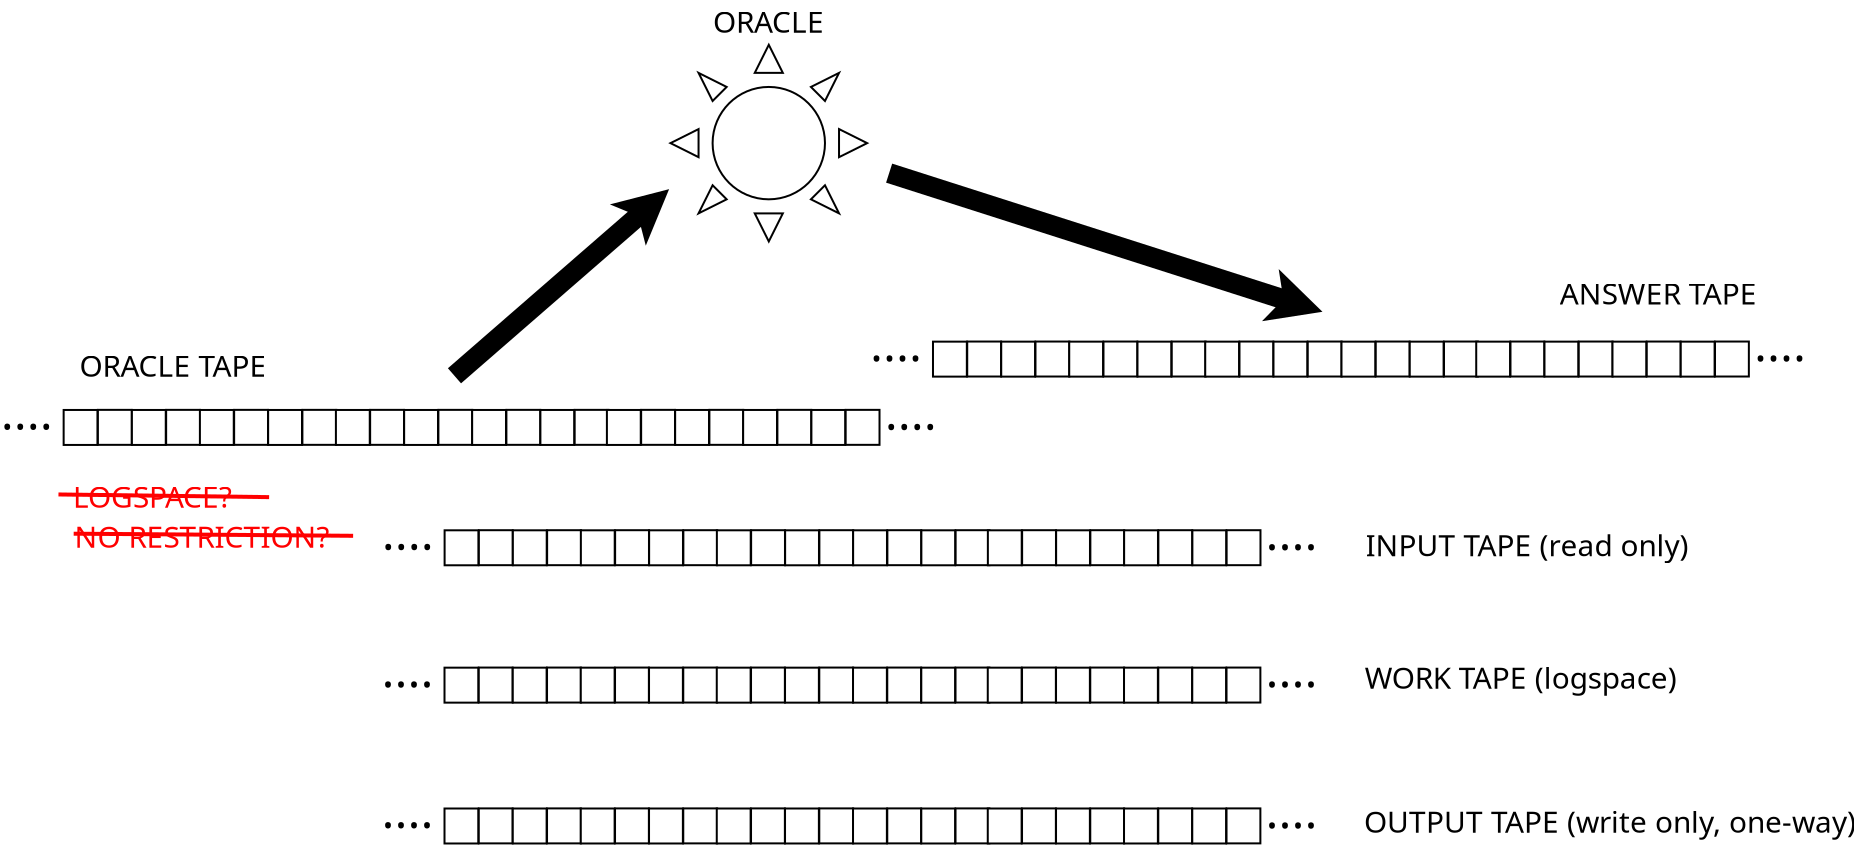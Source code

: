 <?xml version="1.0" encoding="UTF-8"?>
<dia:diagram xmlns:dia="http://www.lysator.liu.se/~alla/dia/">
  <dia:layer name="Hintergrund" visible="true">
    <dia:group>
      <dia:group>
        <dia:group>
          <dia:group>
            <dia:group>
              <dia:object type="Geometric - Perfect Square" version="1" id="O0">
                <dia:attribute name="obj_pos">
                  <dia:point val="15.332,9.2"/>
                </dia:attribute>
                <dia:attribute name="obj_bb">
                  <dia:rectangle val="15.282,9.15;17.075,10.999"/>
                </dia:attribute>
                <dia:attribute name="meta">
                  <dia:composite type="dict"/>
                </dia:attribute>
                <dia:attribute name="elem_corner">
                  <dia:point val="15.332,9.2"/>
                </dia:attribute>
                <dia:attribute name="elem_width">
                  <dia:real val="1.693"/>
                </dia:attribute>
                <dia:attribute name="elem_height">
                  <dia:real val="1.749"/>
                </dia:attribute>
                <dia:attribute name="line_width">
                  <dia:real val="0.1"/>
                </dia:attribute>
                <dia:attribute name="line_colour">
                  <dia:color val="#000000"/>
                </dia:attribute>
                <dia:attribute name="fill_colour">
                  <dia:color val="#ffffff"/>
                </dia:attribute>
                <dia:attribute name="show_background">
                  <dia:boolean val="true"/>
                </dia:attribute>
                <dia:attribute name="line_style">
                  <dia:enum val="0"/>
                  <dia:real val="1"/>
                </dia:attribute>
                <dia:attribute name="flip_horizontal">
                  <dia:boolean val="false"/>
                </dia:attribute>
                <dia:attribute name="flip_vertical">
                  <dia:boolean val="false"/>
                </dia:attribute>
                <dia:attribute name="subscale">
                  <dia:real val="1"/>
                </dia:attribute>
              </dia:object>
              <dia:object type="Geometric - Perfect Square" version="1" id="O1">
                <dia:attribute name="obj_pos">
                  <dia:point val="17.045,9.195"/>
                </dia:attribute>
                <dia:attribute name="obj_bb">
                  <dia:rectangle val="16.995,9.145;18.788,10.994"/>
                </dia:attribute>
                <dia:attribute name="meta">
                  <dia:composite type="dict"/>
                </dia:attribute>
                <dia:attribute name="elem_corner">
                  <dia:point val="17.045,9.195"/>
                </dia:attribute>
                <dia:attribute name="elem_width">
                  <dia:real val="1.693"/>
                </dia:attribute>
                <dia:attribute name="elem_height">
                  <dia:real val="1.749"/>
                </dia:attribute>
                <dia:attribute name="line_width">
                  <dia:real val="0.1"/>
                </dia:attribute>
                <dia:attribute name="line_colour">
                  <dia:color val="#000000"/>
                </dia:attribute>
                <dia:attribute name="fill_colour">
                  <dia:color val="#ffffff"/>
                </dia:attribute>
                <dia:attribute name="show_background">
                  <dia:boolean val="true"/>
                </dia:attribute>
                <dia:attribute name="line_style">
                  <dia:enum val="0"/>
                  <dia:real val="1"/>
                </dia:attribute>
                <dia:attribute name="flip_horizontal">
                  <dia:boolean val="false"/>
                </dia:attribute>
                <dia:attribute name="flip_vertical">
                  <dia:boolean val="false"/>
                </dia:attribute>
                <dia:attribute name="subscale">
                  <dia:real val="1"/>
                </dia:attribute>
              </dia:object>
            </dia:group>
            <dia:group>
              <dia:object type="Geometric - Perfect Square" version="1" id="O2">
                <dia:attribute name="obj_pos">
                  <dia:point val="18.745,9.2"/>
                </dia:attribute>
                <dia:attribute name="obj_bb">
                  <dia:rectangle val="18.695,9.15;20.488,10.999"/>
                </dia:attribute>
                <dia:attribute name="meta">
                  <dia:composite type="dict"/>
                </dia:attribute>
                <dia:attribute name="elem_corner">
                  <dia:point val="18.745,9.2"/>
                </dia:attribute>
                <dia:attribute name="elem_width">
                  <dia:real val="1.693"/>
                </dia:attribute>
                <dia:attribute name="elem_height">
                  <dia:real val="1.749"/>
                </dia:attribute>
                <dia:attribute name="line_width">
                  <dia:real val="0.1"/>
                </dia:attribute>
                <dia:attribute name="line_colour">
                  <dia:color val="#000000"/>
                </dia:attribute>
                <dia:attribute name="fill_colour">
                  <dia:color val="#ffffff"/>
                </dia:attribute>
                <dia:attribute name="show_background">
                  <dia:boolean val="true"/>
                </dia:attribute>
                <dia:attribute name="line_style">
                  <dia:enum val="0"/>
                  <dia:real val="1"/>
                </dia:attribute>
                <dia:attribute name="flip_horizontal">
                  <dia:boolean val="false"/>
                </dia:attribute>
                <dia:attribute name="flip_vertical">
                  <dia:boolean val="false"/>
                </dia:attribute>
                <dia:attribute name="subscale">
                  <dia:real val="1"/>
                </dia:attribute>
              </dia:object>
              <dia:object type="Geometric - Perfect Square" version="1" id="O3">
                <dia:attribute name="obj_pos">
                  <dia:point val="20.458,9.195"/>
                </dia:attribute>
                <dia:attribute name="obj_bb">
                  <dia:rectangle val="20.408,9.145;22.201,10.994"/>
                </dia:attribute>
                <dia:attribute name="meta">
                  <dia:composite type="dict"/>
                </dia:attribute>
                <dia:attribute name="elem_corner">
                  <dia:point val="20.458,9.195"/>
                </dia:attribute>
                <dia:attribute name="elem_width">
                  <dia:real val="1.693"/>
                </dia:attribute>
                <dia:attribute name="elem_height">
                  <dia:real val="1.749"/>
                </dia:attribute>
                <dia:attribute name="line_width">
                  <dia:real val="0.1"/>
                </dia:attribute>
                <dia:attribute name="line_colour">
                  <dia:color val="#000000"/>
                </dia:attribute>
                <dia:attribute name="fill_colour">
                  <dia:color val="#ffffff"/>
                </dia:attribute>
                <dia:attribute name="show_background">
                  <dia:boolean val="true"/>
                </dia:attribute>
                <dia:attribute name="line_style">
                  <dia:enum val="0"/>
                  <dia:real val="1"/>
                </dia:attribute>
                <dia:attribute name="flip_horizontal">
                  <dia:boolean val="false"/>
                </dia:attribute>
                <dia:attribute name="flip_vertical">
                  <dia:boolean val="false"/>
                </dia:attribute>
                <dia:attribute name="subscale">
                  <dia:real val="1"/>
                </dia:attribute>
              </dia:object>
            </dia:group>
          </dia:group>
          <dia:group>
            <dia:group>
              <dia:object type="Geometric - Perfect Square" version="1" id="O4">
                <dia:attribute name="obj_pos">
                  <dia:point val="22.145,9.2"/>
                </dia:attribute>
                <dia:attribute name="obj_bb">
                  <dia:rectangle val="22.095,9.15;23.888,10.999"/>
                </dia:attribute>
                <dia:attribute name="meta">
                  <dia:composite type="dict"/>
                </dia:attribute>
                <dia:attribute name="elem_corner">
                  <dia:point val="22.145,9.2"/>
                </dia:attribute>
                <dia:attribute name="elem_width">
                  <dia:real val="1.693"/>
                </dia:attribute>
                <dia:attribute name="elem_height">
                  <dia:real val="1.749"/>
                </dia:attribute>
                <dia:attribute name="line_width">
                  <dia:real val="0.1"/>
                </dia:attribute>
                <dia:attribute name="line_colour">
                  <dia:color val="#000000"/>
                </dia:attribute>
                <dia:attribute name="fill_colour">
                  <dia:color val="#ffffff"/>
                </dia:attribute>
                <dia:attribute name="show_background">
                  <dia:boolean val="true"/>
                </dia:attribute>
                <dia:attribute name="line_style">
                  <dia:enum val="0"/>
                  <dia:real val="1"/>
                </dia:attribute>
                <dia:attribute name="flip_horizontal">
                  <dia:boolean val="false"/>
                </dia:attribute>
                <dia:attribute name="flip_vertical">
                  <dia:boolean val="false"/>
                </dia:attribute>
                <dia:attribute name="subscale">
                  <dia:real val="1"/>
                </dia:attribute>
              </dia:object>
              <dia:object type="Geometric - Perfect Square" version="1" id="O5">
                <dia:attribute name="obj_pos">
                  <dia:point val="23.858,9.195"/>
                </dia:attribute>
                <dia:attribute name="obj_bb">
                  <dia:rectangle val="23.808,9.145;25.601,10.994"/>
                </dia:attribute>
                <dia:attribute name="meta">
                  <dia:composite type="dict"/>
                </dia:attribute>
                <dia:attribute name="elem_corner">
                  <dia:point val="23.858,9.195"/>
                </dia:attribute>
                <dia:attribute name="elem_width">
                  <dia:real val="1.693"/>
                </dia:attribute>
                <dia:attribute name="elem_height">
                  <dia:real val="1.749"/>
                </dia:attribute>
                <dia:attribute name="line_width">
                  <dia:real val="0.1"/>
                </dia:attribute>
                <dia:attribute name="line_colour">
                  <dia:color val="#000000"/>
                </dia:attribute>
                <dia:attribute name="fill_colour">
                  <dia:color val="#ffffff"/>
                </dia:attribute>
                <dia:attribute name="show_background">
                  <dia:boolean val="true"/>
                </dia:attribute>
                <dia:attribute name="line_style">
                  <dia:enum val="0"/>
                  <dia:real val="1"/>
                </dia:attribute>
                <dia:attribute name="flip_horizontal">
                  <dia:boolean val="false"/>
                </dia:attribute>
                <dia:attribute name="flip_vertical">
                  <dia:boolean val="false"/>
                </dia:attribute>
                <dia:attribute name="subscale">
                  <dia:real val="1"/>
                </dia:attribute>
              </dia:object>
            </dia:group>
            <dia:group>
              <dia:object type="Geometric - Perfect Square" version="1" id="O6">
                <dia:attribute name="obj_pos">
                  <dia:point val="25.558,9.2"/>
                </dia:attribute>
                <dia:attribute name="obj_bb">
                  <dia:rectangle val="25.508,9.15;27.3,10.999"/>
                </dia:attribute>
                <dia:attribute name="meta">
                  <dia:composite type="dict"/>
                </dia:attribute>
                <dia:attribute name="elem_corner">
                  <dia:point val="25.558,9.2"/>
                </dia:attribute>
                <dia:attribute name="elem_width">
                  <dia:real val="1.693"/>
                </dia:attribute>
                <dia:attribute name="elem_height">
                  <dia:real val="1.749"/>
                </dia:attribute>
                <dia:attribute name="line_width">
                  <dia:real val="0.1"/>
                </dia:attribute>
                <dia:attribute name="line_colour">
                  <dia:color val="#000000"/>
                </dia:attribute>
                <dia:attribute name="fill_colour">
                  <dia:color val="#ffffff"/>
                </dia:attribute>
                <dia:attribute name="show_background">
                  <dia:boolean val="true"/>
                </dia:attribute>
                <dia:attribute name="line_style">
                  <dia:enum val="0"/>
                  <dia:real val="1"/>
                </dia:attribute>
                <dia:attribute name="flip_horizontal">
                  <dia:boolean val="false"/>
                </dia:attribute>
                <dia:attribute name="flip_vertical">
                  <dia:boolean val="false"/>
                </dia:attribute>
                <dia:attribute name="subscale">
                  <dia:real val="1"/>
                </dia:attribute>
              </dia:object>
              <dia:object type="Geometric - Perfect Square" version="1" id="O7">
                <dia:attribute name="obj_pos">
                  <dia:point val="27.27,9.195"/>
                </dia:attribute>
                <dia:attribute name="obj_bb">
                  <dia:rectangle val="27.221,9.145;29.013,10.994"/>
                </dia:attribute>
                <dia:attribute name="meta">
                  <dia:composite type="dict"/>
                </dia:attribute>
                <dia:attribute name="elem_corner">
                  <dia:point val="27.27,9.195"/>
                </dia:attribute>
                <dia:attribute name="elem_width">
                  <dia:real val="1.693"/>
                </dia:attribute>
                <dia:attribute name="elem_height">
                  <dia:real val="1.749"/>
                </dia:attribute>
                <dia:attribute name="line_width">
                  <dia:real val="0.1"/>
                </dia:attribute>
                <dia:attribute name="line_colour">
                  <dia:color val="#000000"/>
                </dia:attribute>
                <dia:attribute name="fill_colour">
                  <dia:color val="#ffffff"/>
                </dia:attribute>
                <dia:attribute name="show_background">
                  <dia:boolean val="true"/>
                </dia:attribute>
                <dia:attribute name="line_style">
                  <dia:enum val="0"/>
                  <dia:real val="1"/>
                </dia:attribute>
                <dia:attribute name="flip_horizontal">
                  <dia:boolean val="false"/>
                </dia:attribute>
                <dia:attribute name="flip_vertical">
                  <dia:boolean val="false"/>
                </dia:attribute>
                <dia:attribute name="subscale">
                  <dia:real val="1"/>
                </dia:attribute>
              </dia:object>
            </dia:group>
          </dia:group>
        </dia:group>
        <dia:group>
          <dia:group>
            <dia:group>
              <dia:object type="Geometric - Perfect Square" version="1" id="O8">
                <dia:attribute name="obj_pos">
                  <dia:point val="28.945,9.2"/>
                </dia:attribute>
                <dia:attribute name="obj_bb">
                  <dia:rectangle val="28.895,9.15;30.688,10.999"/>
                </dia:attribute>
                <dia:attribute name="meta">
                  <dia:composite type="dict"/>
                </dia:attribute>
                <dia:attribute name="elem_corner">
                  <dia:point val="28.945,9.2"/>
                </dia:attribute>
                <dia:attribute name="elem_width">
                  <dia:real val="1.693"/>
                </dia:attribute>
                <dia:attribute name="elem_height">
                  <dia:real val="1.749"/>
                </dia:attribute>
                <dia:attribute name="line_width">
                  <dia:real val="0.1"/>
                </dia:attribute>
                <dia:attribute name="line_colour">
                  <dia:color val="#000000"/>
                </dia:attribute>
                <dia:attribute name="fill_colour">
                  <dia:color val="#ffffff"/>
                </dia:attribute>
                <dia:attribute name="show_background">
                  <dia:boolean val="true"/>
                </dia:attribute>
                <dia:attribute name="line_style">
                  <dia:enum val="0"/>
                  <dia:real val="1"/>
                </dia:attribute>
                <dia:attribute name="flip_horizontal">
                  <dia:boolean val="false"/>
                </dia:attribute>
                <dia:attribute name="flip_vertical">
                  <dia:boolean val="false"/>
                </dia:attribute>
                <dia:attribute name="subscale">
                  <dia:real val="1"/>
                </dia:attribute>
              </dia:object>
              <dia:object type="Geometric - Perfect Square" version="1" id="O9">
                <dia:attribute name="obj_pos">
                  <dia:point val="30.658,9.195"/>
                </dia:attribute>
                <dia:attribute name="obj_bb">
                  <dia:rectangle val="30.608,9.145;32.401,10.994"/>
                </dia:attribute>
                <dia:attribute name="meta">
                  <dia:composite type="dict"/>
                </dia:attribute>
                <dia:attribute name="elem_corner">
                  <dia:point val="30.658,9.195"/>
                </dia:attribute>
                <dia:attribute name="elem_width">
                  <dia:real val="1.693"/>
                </dia:attribute>
                <dia:attribute name="elem_height">
                  <dia:real val="1.749"/>
                </dia:attribute>
                <dia:attribute name="line_width">
                  <dia:real val="0.1"/>
                </dia:attribute>
                <dia:attribute name="line_colour">
                  <dia:color val="#000000"/>
                </dia:attribute>
                <dia:attribute name="fill_colour">
                  <dia:color val="#ffffff"/>
                </dia:attribute>
                <dia:attribute name="show_background">
                  <dia:boolean val="true"/>
                </dia:attribute>
                <dia:attribute name="line_style">
                  <dia:enum val="0"/>
                  <dia:real val="1"/>
                </dia:attribute>
                <dia:attribute name="flip_horizontal">
                  <dia:boolean val="false"/>
                </dia:attribute>
                <dia:attribute name="flip_vertical">
                  <dia:boolean val="false"/>
                </dia:attribute>
                <dia:attribute name="subscale">
                  <dia:real val="1"/>
                </dia:attribute>
              </dia:object>
            </dia:group>
            <dia:group>
              <dia:object type="Geometric - Perfect Square" version="1" id="O10">
                <dia:attribute name="obj_pos">
                  <dia:point val="32.358,9.2"/>
                </dia:attribute>
                <dia:attribute name="obj_bb">
                  <dia:rectangle val="32.308,9.15;34.1,10.999"/>
                </dia:attribute>
                <dia:attribute name="meta">
                  <dia:composite type="dict"/>
                </dia:attribute>
                <dia:attribute name="elem_corner">
                  <dia:point val="32.358,9.2"/>
                </dia:attribute>
                <dia:attribute name="elem_width">
                  <dia:real val="1.693"/>
                </dia:attribute>
                <dia:attribute name="elem_height">
                  <dia:real val="1.749"/>
                </dia:attribute>
                <dia:attribute name="line_width">
                  <dia:real val="0.1"/>
                </dia:attribute>
                <dia:attribute name="line_colour">
                  <dia:color val="#000000"/>
                </dia:attribute>
                <dia:attribute name="fill_colour">
                  <dia:color val="#ffffff"/>
                </dia:attribute>
                <dia:attribute name="show_background">
                  <dia:boolean val="true"/>
                </dia:attribute>
                <dia:attribute name="line_style">
                  <dia:enum val="0"/>
                  <dia:real val="1"/>
                </dia:attribute>
                <dia:attribute name="flip_horizontal">
                  <dia:boolean val="false"/>
                </dia:attribute>
                <dia:attribute name="flip_vertical">
                  <dia:boolean val="false"/>
                </dia:attribute>
                <dia:attribute name="subscale">
                  <dia:real val="1"/>
                </dia:attribute>
              </dia:object>
              <dia:object type="Geometric - Perfect Square" version="1" id="O11">
                <dia:attribute name="obj_pos">
                  <dia:point val="34.071,9.195"/>
                </dia:attribute>
                <dia:attribute name="obj_bb">
                  <dia:rectangle val="34.02,9.145;35.813,10.994"/>
                </dia:attribute>
                <dia:attribute name="meta">
                  <dia:composite type="dict"/>
                </dia:attribute>
                <dia:attribute name="elem_corner">
                  <dia:point val="34.071,9.195"/>
                </dia:attribute>
                <dia:attribute name="elem_width">
                  <dia:real val="1.693"/>
                </dia:attribute>
                <dia:attribute name="elem_height">
                  <dia:real val="1.749"/>
                </dia:attribute>
                <dia:attribute name="line_width">
                  <dia:real val="0.1"/>
                </dia:attribute>
                <dia:attribute name="line_colour">
                  <dia:color val="#000000"/>
                </dia:attribute>
                <dia:attribute name="fill_colour">
                  <dia:color val="#ffffff"/>
                </dia:attribute>
                <dia:attribute name="show_background">
                  <dia:boolean val="true"/>
                </dia:attribute>
                <dia:attribute name="line_style">
                  <dia:enum val="0"/>
                  <dia:real val="1"/>
                </dia:attribute>
                <dia:attribute name="flip_horizontal">
                  <dia:boolean val="false"/>
                </dia:attribute>
                <dia:attribute name="flip_vertical">
                  <dia:boolean val="false"/>
                </dia:attribute>
                <dia:attribute name="subscale">
                  <dia:real val="1"/>
                </dia:attribute>
              </dia:object>
            </dia:group>
          </dia:group>
          <dia:group>
            <dia:group>
              <dia:object type="Geometric - Perfect Square" version="1" id="O12">
                <dia:attribute name="obj_pos">
                  <dia:point val="35.758,9.2"/>
                </dia:attribute>
                <dia:attribute name="obj_bb">
                  <dia:rectangle val="35.708,9.15;37.501,10.999"/>
                </dia:attribute>
                <dia:attribute name="meta">
                  <dia:composite type="dict"/>
                </dia:attribute>
                <dia:attribute name="elem_corner">
                  <dia:point val="35.758,9.2"/>
                </dia:attribute>
                <dia:attribute name="elem_width">
                  <dia:real val="1.693"/>
                </dia:attribute>
                <dia:attribute name="elem_height">
                  <dia:real val="1.749"/>
                </dia:attribute>
                <dia:attribute name="line_width">
                  <dia:real val="0.1"/>
                </dia:attribute>
                <dia:attribute name="line_colour">
                  <dia:color val="#000000"/>
                </dia:attribute>
                <dia:attribute name="fill_colour">
                  <dia:color val="#ffffff"/>
                </dia:attribute>
                <dia:attribute name="show_background">
                  <dia:boolean val="true"/>
                </dia:attribute>
                <dia:attribute name="line_style">
                  <dia:enum val="0"/>
                  <dia:real val="1"/>
                </dia:attribute>
                <dia:attribute name="flip_horizontal">
                  <dia:boolean val="false"/>
                </dia:attribute>
                <dia:attribute name="flip_vertical">
                  <dia:boolean val="false"/>
                </dia:attribute>
                <dia:attribute name="subscale">
                  <dia:real val="1"/>
                </dia:attribute>
              </dia:object>
              <dia:object type="Geometric - Perfect Square" version="1" id="O13">
                <dia:attribute name="obj_pos">
                  <dia:point val="37.471,9.195"/>
                </dia:attribute>
                <dia:attribute name="obj_bb">
                  <dia:rectangle val="37.42,9.145;39.213,10.994"/>
                </dia:attribute>
                <dia:attribute name="meta">
                  <dia:composite type="dict"/>
                </dia:attribute>
                <dia:attribute name="elem_corner">
                  <dia:point val="37.471,9.195"/>
                </dia:attribute>
                <dia:attribute name="elem_width">
                  <dia:real val="1.693"/>
                </dia:attribute>
                <dia:attribute name="elem_height">
                  <dia:real val="1.749"/>
                </dia:attribute>
                <dia:attribute name="line_width">
                  <dia:real val="0.1"/>
                </dia:attribute>
                <dia:attribute name="line_colour">
                  <dia:color val="#000000"/>
                </dia:attribute>
                <dia:attribute name="fill_colour">
                  <dia:color val="#ffffff"/>
                </dia:attribute>
                <dia:attribute name="show_background">
                  <dia:boolean val="true"/>
                </dia:attribute>
                <dia:attribute name="line_style">
                  <dia:enum val="0"/>
                  <dia:real val="1"/>
                </dia:attribute>
                <dia:attribute name="flip_horizontal">
                  <dia:boolean val="false"/>
                </dia:attribute>
                <dia:attribute name="flip_vertical">
                  <dia:boolean val="false"/>
                </dia:attribute>
                <dia:attribute name="subscale">
                  <dia:real val="1"/>
                </dia:attribute>
              </dia:object>
            </dia:group>
            <dia:group>
              <dia:object type="Geometric - Perfect Square" version="1" id="O14">
                <dia:attribute name="obj_pos">
                  <dia:point val="39.17,9.2"/>
                </dia:attribute>
                <dia:attribute name="obj_bb">
                  <dia:rectangle val="39.12,9.15;40.913,10.999"/>
                </dia:attribute>
                <dia:attribute name="meta">
                  <dia:composite type="dict"/>
                </dia:attribute>
                <dia:attribute name="elem_corner">
                  <dia:point val="39.17,9.2"/>
                </dia:attribute>
                <dia:attribute name="elem_width">
                  <dia:real val="1.693"/>
                </dia:attribute>
                <dia:attribute name="elem_height">
                  <dia:real val="1.749"/>
                </dia:attribute>
                <dia:attribute name="line_width">
                  <dia:real val="0.1"/>
                </dia:attribute>
                <dia:attribute name="line_colour">
                  <dia:color val="#000000"/>
                </dia:attribute>
                <dia:attribute name="fill_colour">
                  <dia:color val="#ffffff"/>
                </dia:attribute>
                <dia:attribute name="show_background">
                  <dia:boolean val="true"/>
                </dia:attribute>
                <dia:attribute name="line_style">
                  <dia:enum val="0"/>
                  <dia:real val="1"/>
                </dia:attribute>
                <dia:attribute name="flip_horizontal">
                  <dia:boolean val="false"/>
                </dia:attribute>
                <dia:attribute name="flip_vertical">
                  <dia:boolean val="false"/>
                </dia:attribute>
                <dia:attribute name="subscale">
                  <dia:real val="1"/>
                </dia:attribute>
              </dia:object>
              <dia:object type="Geometric - Perfect Square" version="1" id="O15">
                <dia:attribute name="obj_pos">
                  <dia:point val="40.883,9.195"/>
                </dia:attribute>
                <dia:attribute name="obj_bb">
                  <dia:rectangle val="40.833,9.145;42.626,10.994"/>
                </dia:attribute>
                <dia:attribute name="meta">
                  <dia:composite type="dict"/>
                </dia:attribute>
                <dia:attribute name="elem_corner">
                  <dia:point val="40.883,9.195"/>
                </dia:attribute>
                <dia:attribute name="elem_width">
                  <dia:real val="1.693"/>
                </dia:attribute>
                <dia:attribute name="elem_height">
                  <dia:real val="1.749"/>
                </dia:attribute>
                <dia:attribute name="line_width">
                  <dia:real val="0.1"/>
                </dia:attribute>
                <dia:attribute name="line_colour">
                  <dia:color val="#000000"/>
                </dia:attribute>
                <dia:attribute name="fill_colour">
                  <dia:color val="#ffffff"/>
                </dia:attribute>
                <dia:attribute name="show_background">
                  <dia:boolean val="true"/>
                </dia:attribute>
                <dia:attribute name="line_style">
                  <dia:enum val="0"/>
                  <dia:real val="1"/>
                </dia:attribute>
                <dia:attribute name="flip_horizontal">
                  <dia:boolean val="false"/>
                </dia:attribute>
                <dia:attribute name="flip_vertical">
                  <dia:boolean val="false"/>
                </dia:attribute>
                <dia:attribute name="subscale">
                  <dia:real val="1"/>
                </dia:attribute>
              </dia:object>
            </dia:group>
          </dia:group>
        </dia:group>
      </dia:group>
      <dia:group>
        <dia:group>
          <dia:group>
            <dia:object type="Geometric - Perfect Square" version="1" id="O16">
              <dia:attribute name="obj_pos">
                <dia:point val="42.495,9.2"/>
              </dia:attribute>
              <dia:attribute name="obj_bb">
                <dia:rectangle val="42.445,9.15;44.238,10.999"/>
              </dia:attribute>
              <dia:attribute name="meta">
                <dia:composite type="dict"/>
              </dia:attribute>
              <dia:attribute name="elem_corner">
                <dia:point val="42.495,9.2"/>
              </dia:attribute>
              <dia:attribute name="elem_width">
                <dia:real val="1.693"/>
              </dia:attribute>
              <dia:attribute name="elem_height">
                <dia:real val="1.749"/>
              </dia:attribute>
              <dia:attribute name="line_width">
                <dia:real val="0.1"/>
              </dia:attribute>
              <dia:attribute name="line_colour">
                <dia:color val="#000000"/>
              </dia:attribute>
              <dia:attribute name="fill_colour">
                <dia:color val="#ffffff"/>
              </dia:attribute>
              <dia:attribute name="show_background">
                <dia:boolean val="true"/>
              </dia:attribute>
              <dia:attribute name="line_style">
                <dia:enum val="0"/>
                <dia:real val="1"/>
              </dia:attribute>
              <dia:attribute name="flip_horizontal">
                <dia:boolean val="false"/>
              </dia:attribute>
              <dia:attribute name="flip_vertical">
                <dia:boolean val="false"/>
              </dia:attribute>
              <dia:attribute name="subscale">
                <dia:real val="1"/>
              </dia:attribute>
            </dia:object>
            <dia:object type="Geometric - Perfect Square" version="1" id="O17">
              <dia:attribute name="obj_pos">
                <dia:point val="44.208,9.195"/>
              </dia:attribute>
              <dia:attribute name="obj_bb">
                <dia:rectangle val="44.158,9.145;45.95,10.994"/>
              </dia:attribute>
              <dia:attribute name="meta">
                <dia:composite type="dict"/>
              </dia:attribute>
              <dia:attribute name="elem_corner">
                <dia:point val="44.208,9.195"/>
              </dia:attribute>
              <dia:attribute name="elem_width">
                <dia:real val="1.693"/>
              </dia:attribute>
              <dia:attribute name="elem_height">
                <dia:real val="1.749"/>
              </dia:attribute>
              <dia:attribute name="line_width">
                <dia:real val="0.1"/>
              </dia:attribute>
              <dia:attribute name="line_colour">
                <dia:color val="#000000"/>
              </dia:attribute>
              <dia:attribute name="fill_colour">
                <dia:color val="#ffffff"/>
              </dia:attribute>
              <dia:attribute name="show_background">
                <dia:boolean val="true"/>
              </dia:attribute>
              <dia:attribute name="line_style">
                <dia:enum val="0"/>
                <dia:real val="1"/>
              </dia:attribute>
              <dia:attribute name="flip_horizontal">
                <dia:boolean val="false"/>
              </dia:attribute>
              <dia:attribute name="flip_vertical">
                <dia:boolean val="false"/>
              </dia:attribute>
              <dia:attribute name="subscale">
                <dia:real val="1"/>
              </dia:attribute>
            </dia:object>
          </dia:group>
          <dia:group>
            <dia:object type="Geometric - Perfect Square" version="1" id="O18">
              <dia:attribute name="obj_pos">
                <dia:point val="45.908,9.2"/>
              </dia:attribute>
              <dia:attribute name="obj_bb">
                <dia:rectangle val="45.858,9.15;47.651,10.999"/>
              </dia:attribute>
              <dia:attribute name="meta">
                <dia:composite type="dict"/>
              </dia:attribute>
              <dia:attribute name="elem_corner">
                <dia:point val="45.908,9.2"/>
              </dia:attribute>
              <dia:attribute name="elem_width">
                <dia:real val="1.693"/>
              </dia:attribute>
              <dia:attribute name="elem_height">
                <dia:real val="1.749"/>
              </dia:attribute>
              <dia:attribute name="line_width">
                <dia:real val="0.1"/>
              </dia:attribute>
              <dia:attribute name="line_colour">
                <dia:color val="#000000"/>
              </dia:attribute>
              <dia:attribute name="fill_colour">
                <dia:color val="#ffffff"/>
              </dia:attribute>
              <dia:attribute name="show_background">
                <dia:boolean val="true"/>
              </dia:attribute>
              <dia:attribute name="line_style">
                <dia:enum val="0"/>
                <dia:real val="1"/>
              </dia:attribute>
              <dia:attribute name="flip_horizontal">
                <dia:boolean val="false"/>
              </dia:attribute>
              <dia:attribute name="flip_vertical">
                <dia:boolean val="false"/>
              </dia:attribute>
              <dia:attribute name="subscale">
                <dia:real val="1"/>
              </dia:attribute>
            </dia:object>
            <dia:object type="Geometric - Perfect Square" version="1" id="O19">
              <dia:attribute name="obj_pos">
                <dia:point val="47.62,9.195"/>
              </dia:attribute>
              <dia:attribute name="obj_bb">
                <dia:rectangle val="47.571,9.145;49.363,10.994"/>
              </dia:attribute>
              <dia:attribute name="meta">
                <dia:composite type="dict"/>
              </dia:attribute>
              <dia:attribute name="elem_corner">
                <dia:point val="47.62,9.195"/>
              </dia:attribute>
              <dia:attribute name="elem_width">
                <dia:real val="1.693"/>
              </dia:attribute>
              <dia:attribute name="elem_height">
                <dia:real val="1.749"/>
              </dia:attribute>
              <dia:attribute name="line_width">
                <dia:real val="0.1"/>
              </dia:attribute>
              <dia:attribute name="line_colour">
                <dia:color val="#000000"/>
              </dia:attribute>
              <dia:attribute name="fill_colour">
                <dia:color val="#ffffff"/>
              </dia:attribute>
              <dia:attribute name="show_background">
                <dia:boolean val="true"/>
              </dia:attribute>
              <dia:attribute name="line_style">
                <dia:enum val="0"/>
                <dia:real val="1"/>
              </dia:attribute>
              <dia:attribute name="flip_horizontal">
                <dia:boolean val="false"/>
              </dia:attribute>
              <dia:attribute name="flip_vertical">
                <dia:boolean val="false"/>
              </dia:attribute>
              <dia:attribute name="subscale">
                <dia:real val="1"/>
              </dia:attribute>
            </dia:object>
          </dia:group>
        </dia:group>
        <dia:group>
          <dia:group>
            <dia:object type="Geometric - Perfect Square" version="1" id="O20">
              <dia:attribute name="obj_pos">
                <dia:point val="49.308,9.2"/>
              </dia:attribute>
              <dia:attribute name="obj_bb">
                <dia:rectangle val="49.258,9.15;51.05,10.999"/>
              </dia:attribute>
              <dia:attribute name="meta">
                <dia:composite type="dict"/>
              </dia:attribute>
              <dia:attribute name="elem_corner">
                <dia:point val="49.308,9.2"/>
              </dia:attribute>
              <dia:attribute name="elem_width">
                <dia:real val="1.693"/>
              </dia:attribute>
              <dia:attribute name="elem_height">
                <dia:real val="1.749"/>
              </dia:attribute>
              <dia:attribute name="line_width">
                <dia:real val="0.1"/>
              </dia:attribute>
              <dia:attribute name="line_colour">
                <dia:color val="#000000"/>
              </dia:attribute>
              <dia:attribute name="fill_colour">
                <dia:color val="#ffffff"/>
              </dia:attribute>
              <dia:attribute name="show_background">
                <dia:boolean val="true"/>
              </dia:attribute>
              <dia:attribute name="line_style">
                <dia:enum val="0"/>
                <dia:real val="1"/>
              </dia:attribute>
              <dia:attribute name="flip_horizontal">
                <dia:boolean val="false"/>
              </dia:attribute>
              <dia:attribute name="flip_vertical">
                <dia:boolean val="false"/>
              </dia:attribute>
              <dia:attribute name="subscale">
                <dia:real val="1"/>
              </dia:attribute>
            </dia:object>
            <dia:object type="Geometric - Perfect Square" version="1" id="O21">
              <dia:attribute name="obj_pos">
                <dia:point val="51.02,9.195"/>
              </dia:attribute>
              <dia:attribute name="obj_bb">
                <dia:rectangle val="50.971,9.145;52.763,10.994"/>
              </dia:attribute>
              <dia:attribute name="meta">
                <dia:composite type="dict"/>
              </dia:attribute>
              <dia:attribute name="elem_corner">
                <dia:point val="51.02,9.195"/>
              </dia:attribute>
              <dia:attribute name="elem_width">
                <dia:real val="1.693"/>
              </dia:attribute>
              <dia:attribute name="elem_height">
                <dia:real val="1.749"/>
              </dia:attribute>
              <dia:attribute name="line_width">
                <dia:real val="0.1"/>
              </dia:attribute>
              <dia:attribute name="line_colour">
                <dia:color val="#000000"/>
              </dia:attribute>
              <dia:attribute name="fill_colour">
                <dia:color val="#ffffff"/>
              </dia:attribute>
              <dia:attribute name="show_background">
                <dia:boolean val="true"/>
              </dia:attribute>
              <dia:attribute name="line_style">
                <dia:enum val="0"/>
                <dia:real val="1"/>
              </dia:attribute>
              <dia:attribute name="flip_horizontal">
                <dia:boolean val="false"/>
              </dia:attribute>
              <dia:attribute name="flip_vertical">
                <dia:boolean val="false"/>
              </dia:attribute>
              <dia:attribute name="subscale">
                <dia:real val="1"/>
              </dia:attribute>
            </dia:object>
          </dia:group>
          <dia:group>
            <dia:object type="Geometric - Perfect Square" version="1" id="O22">
              <dia:attribute name="obj_pos">
                <dia:point val="52.721,9.2"/>
              </dia:attribute>
              <dia:attribute name="obj_bb">
                <dia:rectangle val="52.67,9.15;54.463,10.999"/>
              </dia:attribute>
              <dia:attribute name="meta">
                <dia:composite type="dict"/>
              </dia:attribute>
              <dia:attribute name="elem_corner">
                <dia:point val="52.721,9.2"/>
              </dia:attribute>
              <dia:attribute name="elem_width">
                <dia:real val="1.693"/>
              </dia:attribute>
              <dia:attribute name="elem_height">
                <dia:real val="1.749"/>
              </dia:attribute>
              <dia:attribute name="line_width">
                <dia:real val="0.1"/>
              </dia:attribute>
              <dia:attribute name="line_colour">
                <dia:color val="#000000"/>
              </dia:attribute>
              <dia:attribute name="fill_colour">
                <dia:color val="#ffffff"/>
              </dia:attribute>
              <dia:attribute name="show_background">
                <dia:boolean val="true"/>
              </dia:attribute>
              <dia:attribute name="line_style">
                <dia:enum val="0"/>
                <dia:real val="1"/>
              </dia:attribute>
              <dia:attribute name="flip_horizontal">
                <dia:boolean val="false"/>
              </dia:attribute>
              <dia:attribute name="flip_vertical">
                <dia:boolean val="false"/>
              </dia:attribute>
              <dia:attribute name="subscale">
                <dia:real val="1"/>
              </dia:attribute>
            </dia:object>
            <dia:object type="Geometric - Perfect Square" version="1" id="O23">
              <dia:attribute name="obj_pos">
                <dia:point val="54.433,9.195"/>
              </dia:attribute>
              <dia:attribute name="obj_bb">
                <dia:rectangle val="54.383,9.145;56.176,10.994"/>
              </dia:attribute>
              <dia:attribute name="meta">
                <dia:composite type="dict"/>
              </dia:attribute>
              <dia:attribute name="elem_corner">
                <dia:point val="54.433,9.195"/>
              </dia:attribute>
              <dia:attribute name="elem_width">
                <dia:real val="1.693"/>
              </dia:attribute>
              <dia:attribute name="elem_height">
                <dia:real val="1.749"/>
              </dia:attribute>
              <dia:attribute name="line_width">
                <dia:real val="0.1"/>
              </dia:attribute>
              <dia:attribute name="line_colour">
                <dia:color val="#000000"/>
              </dia:attribute>
              <dia:attribute name="fill_colour">
                <dia:color val="#ffffff"/>
              </dia:attribute>
              <dia:attribute name="show_background">
                <dia:boolean val="true"/>
              </dia:attribute>
              <dia:attribute name="line_style">
                <dia:enum val="0"/>
                <dia:real val="1"/>
              </dia:attribute>
              <dia:attribute name="flip_horizontal">
                <dia:boolean val="false"/>
              </dia:attribute>
              <dia:attribute name="flip_vertical">
                <dia:boolean val="false"/>
              </dia:attribute>
              <dia:attribute name="subscale">
                <dia:real val="1"/>
              </dia:attribute>
            </dia:object>
          </dia:group>
        </dia:group>
      </dia:group>
      <dia:object type="Standard - Text" version="1" id="O24">
        <dia:attribute name="obj_pos">
          <dia:point val="12.2,10.2"/>
        </dia:attribute>
        <dia:attribute name="obj_bb">
          <dia:rectangle val="12.2,8.035;15.17,10.75"/>
        </dia:attribute>
        <dia:attribute name="text">
          <dia:composite type="text">
            <dia:attribute name="string">
              <dia:string>#....#</dia:string>
            </dia:attribute>
            <dia:attribute name="font">
              <dia:font family="sans" style="0" name="Helvetica"/>
            </dia:attribute>
            <dia:attribute name="height">
              <dia:real val="2.917"/>
            </dia:attribute>
            <dia:attribute name="pos">
              <dia:point val="12.2,10.2"/>
            </dia:attribute>
            <dia:attribute name="color">
              <dia:color val="#000000"/>
            </dia:attribute>
            <dia:attribute name="alignment">
              <dia:enum val="0"/>
            </dia:attribute>
          </dia:composite>
        </dia:attribute>
        <dia:attribute name="valign">
          <dia:enum val="3"/>
        </dia:attribute>
      </dia:object>
      <dia:object type="Standard - Text" version="1" id="O25">
        <dia:attribute name="obj_pos">
          <dia:point val="56.395,10.21"/>
        </dia:attribute>
        <dia:attribute name="obj_bb">
          <dia:rectangle val="56.395,8.045;59.365,10.76"/>
        </dia:attribute>
        <dia:attribute name="text">
          <dia:composite type="text">
            <dia:attribute name="string">
              <dia:string>#....#</dia:string>
            </dia:attribute>
            <dia:attribute name="font">
              <dia:font family="sans" style="0" name="Helvetica"/>
            </dia:attribute>
            <dia:attribute name="height">
              <dia:real val="2.917"/>
            </dia:attribute>
            <dia:attribute name="pos">
              <dia:point val="56.395,10.21"/>
            </dia:attribute>
            <dia:attribute name="color">
              <dia:color val="#000000"/>
            </dia:attribute>
            <dia:attribute name="alignment">
              <dia:enum val="0"/>
            </dia:attribute>
          </dia:composite>
        </dia:attribute>
        <dia:attribute name="valign">
          <dia:enum val="3"/>
        </dia:attribute>
      </dia:object>
    </dia:group>
    <dia:group>
      <dia:group>
        <dia:group>
          <dia:group>
            <dia:group>
              <dia:object type="Geometric - Perfect Square" version="1" id="O26">
                <dia:attribute name="obj_pos">
                  <dia:point val="15.327,16.068"/>
                </dia:attribute>
                <dia:attribute name="obj_bb">
                  <dia:rectangle val="15.277,16.018;17.07,17.867"/>
                </dia:attribute>
                <dia:attribute name="meta">
                  <dia:composite type="dict"/>
                </dia:attribute>
                <dia:attribute name="elem_corner">
                  <dia:point val="15.327,16.068"/>
                </dia:attribute>
                <dia:attribute name="elem_width">
                  <dia:real val="1.693"/>
                </dia:attribute>
                <dia:attribute name="elem_height">
                  <dia:real val="1.749"/>
                </dia:attribute>
                <dia:attribute name="line_width">
                  <dia:real val="0.1"/>
                </dia:attribute>
                <dia:attribute name="line_colour">
                  <dia:color val="#000000"/>
                </dia:attribute>
                <dia:attribute name="fill_colour">
                  <dia:color val="#ffffff"/>
                </dia:attribute>
                <dia:attribute name="show_background">
                  <dia:boolean val="true"/>
                </dia:attribute>
                <dia:attribute name="line_style">
                  <dia:enum val="0"/>
                  <dia:real val="1"/>
                </dia:attribute>
                <dia:attribute name="flip_horizontal">
                  <dia:boolean val="false"/>
                </dia:attribute>
                <dia:attribute name="flip_vertical">
                  <dia:boolean val="false"/>
                </dia:attribute>
                <dia:attribute name="subscale">
                  <dia:real val="1"/>
                </dia:attribute>
              </dia:object>
              <dia:object type="Geometric - Perfect Square" version="1" id="O27">
                <dia:attribute name="obj_pos">
                  <dia:point val="17.04,16.063"/>
                </dia:attribute>
                <dia:attribute name="obj_bb">
                  <dia:rectangle val="16.99,16.013;18.783,17.862"/>
                </dia:attribute>
                <dia:attribute name="meta">
                  <dia:composite type="dict"/>
                </dia:attribute>
                <dia:attribute name="elem_corner">
                  <dia:point val="17.04,16.063"/>
                </dia:attribute>
                <dia:attribute name="elem_width">
                  <dia:real val="1.693"/>
                </dia:attribute>
                <dia:attribute name="elem_height">
                  <dia:real val="1.749"/>
                </dia:attribute>
                <dia:attribute name="line_width">
                  <dia:real val="0.1"/>
                </dia:attribute>
                <dia:attribute name="line_colour">
                  <dia:color val="#000000"/>
                </dia:attribute>
                <dia:attribute name="fill_colour">
                  <dia:color val="#ffffff"/>
                </dia:attribute>
                <dia:attribute name="show_background">
                  <dia:boolean val="true"/>
                </dia:attribute>
                <dia:attribute name="line_style">
                  <dia:enum val="0"/>
                  <dia:real val="1"/>
                </dia:attribute>
                <dia:attribute name="flip_horizontal">
                  <dia:boolean val="false"/>
                </dia:attribute>
                <dia:attribute name="flip_vertical">
                  <dia:boolean val="false"/>
                </dia:attribute>
                <dia:attribute name="subscale">
                  <dia:real val="1"/>
                </dia:attribute>
              </dia:object>
            </dia:group>
            <dia:group>
              <dia:object type="Geometric - Perfect Square" version="1" id="O28">
                <dia:attribute name="obj_pos">
                  <dia:point val="18.74,16.068"/>
                </dia:attribute>
                <dia:attribute name="obj_bb">
                  <dia:rectangle val="18.69,16.018;20.483,17.867"/>
                </dia:attribute>
                <dia:attribute name="meta">
                  <dia:composite type="dict"/>
                </dia:attribute>
                <dia:attribute name="elem_corner">
                  <dia:point val="18.74,16.068"/>
                </dia:attribute>
                <dia:attribute name="elem_width">
                  <dia:real val="1.693"/>
                </dia:attribute>
                <dia:attribute name="elem_height">
                  <dia:real val="1.749"/>
                </dia:attribute>
                <dia:attribute name="line_width">
                  <dia:real val="0.1"/>
                </dia:attribute>
                <dia:attribute name="line_colour">
                  <dia:color val="#000000"/>
                </dia:attribute>
                <dia:attribute name="fill_colour">
                  <dia:color val="#ffffff"/>
                </dia:attribute>
                <dia:attribute name="show_background">
                  <dia:boolean val="true"/>
                </dia:attribute>
                <dia:attribute name="line_style">
                  <dia:enum val="0"/>
                  <dia:real val="1"/>
                </dia:attribute>
                <dia:attribute name="flip_horizontal">
                  <dia:boolean val="false"/>
                </dia:attribute>
                <dia:attribute name="flip_vertical">
                  <dia:boolean val="false"/>
                </dia:attribute>
                <dia:attribute name="subscale">
                  <dia:real val="1"/>
                </dia:attribute>
              </dia:object>
              <dia:object type="Geometric - Perfect Square" version="1" id="O29">
                <dia:attribute name="obj_pos">
                  <dia:point val="20.453,16.063"/>
                </dia:attribute>
                <dia:attribute name="obj_bb">
                  <dia:rectangle val="20.403,16.013;22.195,17.862"/>
                </dia:attribute>
                <dia:attribute name="meta">
                  <dia:composite type="dict"/>
                </dia:attribute>
                <dia:attribute name="elem_corner">
                  <dia:point val="20.453,16.063"/>
                </dia:attribute>
                <dia:attribute name="elem_width">
                  <dia:real val="1.693"/>
                </dia:attribute>
                <dia:attribute name="elem_height">
                  <dia:real val="1.749"/>
                </dia:attribute>
                <dia:attribute name="line_width">
                  <dia:real val="0.1"/>
                </dia:attribute>
                <dia:attribute name="line_colour">
                  <dia:color val="#000000"/>
                </dia:attribute>
                <dia:attribute name="fill_colour">
                  <dia:color val="#ffffff"/>
                </dia:attribute>
                <dia:attribute name="show_background">
                  <dia:boolean val="true"/>
                </dia:attribute>
                <dia:attribute name="line_style">
                  <dia:enum val="0"/>
                  <dia:real val="1"/>
                </dia:attribute>
                <dia:attribute name="flip_horizontal">
                  <dia:boolean val="false"/>
                </dia:attribute>
                <dia:attribute name="flip_vertical">
                  <dia:boolean val="false"/>
                </dia:attribute>
                <dia:attribute name="subscale">
                  <dia:real val="1"/>
                </dia:attribute>
              </dia:object>
            </dia:group>
          </dia:group>
          <dia:group>
            <dia:group>
              <dia:object type="Geometric - Perfect Square" version="1" id="O30">
                <dia:attribute name="obj_pos">
                  <dia:point val="22.14,16.068"/>
                </dia:attribute>
                <dia:attribute name="obj_bb">
                  <dia:rectangle val="22.09,16.018;23.883,17.867"/>
                </dia:attribute>
                <dia:attribute name="meta">
                  <dia:composite type="dict"/>
                </dia:attribute>
                <dia:attribute name="elem_corner">
                  <dia:point val="22.14,16.068"/>
                </dia:attribute>
                <dia:attribute name="elem_width">
                  <dia:real val="1.693"/>
                </dia:attribute>
                <dia:attribute name="elem_height">
                  <dia:real val="1.749"/>
                </dia:attribute>
                <dia:attribute name="line_width">
                  <dia:real val="0.1"/>
                </dia:attribute>
                <dia:attribute name="line_colour">
                  <dia:color val="#000000"/>
                </dia:attribute>
                <dia:attribute name="fill_colour">
                  <dia:color val="#ffffff"/>
                </dia:attribute>
                <dia:attribute name="show_background">
                  <dia:boolean val="true"/>
                </dia:attribute>
                <dia:attribute name="line_style">
                  <dia:enum val="0"/>
                  <dia:real val="1"/>
                </dia:attribute>
                <dia:attribute name="flip_horizontal">
                  <dia:boolean val="false"/>
                </dia:attribute>
                <dia:attribute name="flip_vertical">
                  <dia:boolean val="false"/>
                </dia:attribute>
                <dia:attribute name="subscale">
                  <dia:real val="1"/>
                </dia:attribute>
              </dia:object>
              <dia:object type="Geometric - Perfect Square" version="1" id="O31">
                <dia:attribute name="obj_pos">
                  <dia:point val="23.853,16.063"/>
                </dia:attribute>
                <dia:attribute name="obj_bb">
                  <dia:rectangle val="23.803,16.013;25.596,17.862"/>
                </dia:attribute>
                <dia:attribute name="meta">
                  <dia:composite type="dict"/>
                </dia:attribute>
                <dia:attribute name="elem_corner">
                  <dia:point val="23.853,16.063"/>
                </dia:attribute>
                <dia:attribute name="elem_width">
                  <dia:real val="1.693"/>
                </dia:attribute>
                <dia:attribute name="elem_height">
                  <dia:real val="1.749"/>
                </dia:attribute>
                <dia:attribute name="line_width">
                  <dia:real val="0.1"/>
                </dia:attribute>
                <dia:attribute name="line_colour">
                  <dia:color val="#000000"/>
                </dia:attribute>
                <dia:attribute name="fill_colour">
                  <dia:color val="#ffffff"/>
                </dia:attribute>
                <dia:attribute name="show_background">
                  <dia:boolean val="true"/>
                </dia:attribute>
                <dia:attribute name="line_style">
                  <dia:enum val="0"/>
                  <dia:real val="1"/>
                </dia:attribute>
                <dia:attribute name="flip_horizontal">
                  <dia:boolean val="false"/>
                </dia:attribute>
                <dia:attribute name="flip_vertical">
                  <dia:boolean val="false"/>
                </dia:attribute>
                <dia:attribute name="subscale">
                  <dia:real val="1"/>
                </dia:attribute>
              </dia:object>
            </dia:group>
            <dia:group>
              <dia:object type="Geometric - Perfect Square" version="1" id="O32">
                <dia:attribute name="obj_pos">
                  <dia:point val="25.553,16.068"/>
                </dia:attribute>
                <dia:attribute name="obj_bb">
                  <dia:rectangle val="25.503,16.018;27.296,17.867"/>
                </dia:attribute>
                <dia:attribute name="meta">
                  <dia:composite type="dict"/>
                </dia:attribute>
                <dia:attribute name="elem_corner">
                  <dia:point val="25.553,16.068"/>
                </dia:attribute>
                <dia:attribute name="elem_width">
                  <dia:real val="1.693"/>
                </dia:attribute>
                <dia:attribute name="elem_height">
                  <dia:real val="1.749"/>
                </dia:attribute>
                <dia:attribute name="line_width">
                  <dia:real val="0.1"/>
                </dia:attribute>
                <dia:attribute name="line_colour">
                  <dia:color val="#000000"/>
                </dia:attribute>
                <dia:attribute name="fill_colour">
                  <dia:color val="#ffffff"/>
                </dia:attribute>
                <dia:attribute name="show_background">
                  <dia:boolean val="true"/>
                </dia:attribute>
                <dia:attribute name="line_style">
                  <dia:enum val="0"/>
                  <dia:real val="1"/>
                </dia:attribute>
                <dia:attribute name="flip_horizontal">
                  <dia:boolean val="false"/>
                </dia:attribute>
                <dia:attribute name="flip_vertical">
                  <dia:boolean val="false"/>
                </dia:attribute>
                <dia:attribute name="subscale">
                  <dia:real val="1"/>
                </dia:attribute>
              </dia:object>
              <dia:object type="Geometric - Perfect Square" version="1" id="O33">
                <dia:attribute name="obj_pos">
                  <dia:point val="27.265,16.063"/>
                </dia:attribute>
                <dia:attribute name="obj_bb">
                  <dia:rectangle val="27.215,16.013;29.008,17.862"/>
                </dia:attribute>
                <dia:attribute name="meta">
                  <dia:composite type="dict"/>
                </dia:attribute>
                <dia:attribute name="elem_corner">
                  <dia:point val="27.265,16.063"/>
                </dia:attribute>
                <dia:attribute name="elem_width">
                  <dia:real val="1.693"/>
                </dia:attribute>
                <dia:attribute name="elem_height">
                  <dia:real val="1.749"/>
                </dia:attribute>
                <dia:attribute name="line_width">
                  <dia:real val="0.1"/>
                </dia:attribute>
                <dia:attribute name="line_colour">
                  <dia:color val="#000000"/>
                </dia:attribute>
                <dia:attribute name="fill_colour">
                  <dia:color val="#ffffff"/>
                </dia:attribute>
                <dia:attribute name="show_background">
                  <dia:boolean val="true"/>
                </dia:attribute>
                <dia:attribute name="line_style">
                  <dia:enum val="0"/>
                  <dia:real val="1"/>
                </dia:attribute>
                <dia:attribute name="flip_horizontal">
                  <dia:boolean val="false"/>
                </dia:attribute>
                <dia:attribute name="flip_vertical">
                  <dia:boolean val="false"/>
                </dia:attribute>
                <dia:attribute name="subscale">
                  <dia:real val="1"/>
                </dia:attribute>
              </dia:object>
            </dia:group>
          </dia:group>
        </dia:group>
        <dia:group>
          <dia:group>
            <dia:group>
              <dia:object type="Geometric - Perfect Square" version="1" id="O34">
                <dia:attribute name="obj_pos">
                  <dia:point val="28.94,16.068"/>
                </dia:attribute>
                <dia:attribute name="obj_bb">
                  <dia:rectangle val="28.89,16.018;30.683,17.867"/>
                </dia:attribute>
                <dia:attribute name="meta">
                  <dia:composite type="dict"/>
                </dia:attribute>
                <dia:attribute name="elem_corner">
                  <dia:point val="28.94,16.068"/>
                </dia:attribute>
                <dia:attribute name="elem_width">
                  <dia:real val="1.693"/>
                </dia:attribute>
                <dia:attribute name="elem_height">
                  <dia:real val="1.749"/>
                </dia:attribute>
                <dia:attribute name="line_width">
                  <dia:real val="0.1"/>
                </dia:attribute>
                <dia:attribute name="line_colour">
                  <dia:color val="#000000"/>
                </dia:attribute>
                <dia:attribute name="fill_colour">
                  <dia:color val="#ffffff"/>
                </dia:attribute>
                <dia:attribute name="show_background">
                  <dia:boolean val="true"/>
                </dia:attribute>
                <dia:attribute name="line_style">
                  <dia:enum val="0"/>
                  <dia:real val="1"/>
                </dia:attribute>
                <dia:attribute name="flip_horizontal">
                  <dia:boolean val="false"/>
                </dia:attribute>
                <dia:attribute name="flip_vertical">
                  <dia:boolean val="false"/>
                </dia:attribute>
                <dia:attribute name="subscale">
                  <dia:real val="1"/>
                </dia:attribute>
              </dia:object>
              <dia:object type="Geometric - Perfect Square" version="1" id="O35">
                <dia:attribute name="obj_pos">
                  <dia:point val="30.653,16.063"/>
                </dia:attribute>
                <dia:attribute name="obj_bb">
                  <dia:rectangle val="30.603,16.013;32.395,17.862"/>
                </dia:attribute>
                <dia:attribute name="meta">
                  <dia:composite type="dict"/>
                </dia:attribute>
                <dia:attribute name="elem_corner">
                  <dia:point val="30.653,16.063"/>
                </dia:attribute>
                <dia:attribute name="elem_width">
                  <dia:real val="1.693"/>
                </dia:attribute>
                <dia:attribute name="elem_height">
                  <dia:real val="1.749"/>
                </dia:attribute>
                <dia:attribute name="line_width">
                  <dia:real val="0.1"/>
                </dia:attribute>
                <dia:attribute name="line_colour">
                  <dia:color val="#000000"/>
                </dia:attribute>
                <dia:attribute name="fill_colour">
                  <dia:color val="#ffffff"/>
                </dia:attribute>
                <dia:attribute name="show_background">
                  <dia:boolean val="true"/>
                </dia:attribute>
                <dia:attribute name="line_style">
                  <dia:enum val="0"/>
                  <dia:real val="1"/>
                </dia:attribute>
                <dia:attribute name="flip_horizontal">
                  <dia:boolean val="false"/>
                </dia:attribute>
                <dia:attribute name="flip_vertical">
                  <dia:boolean val="false"/>
                </dia:attribute>
                <dia:attribute name="subscale">
                  <dia:real val="1"/>
                </dia:attribute>
              </dia:object>
            </dia:group>
            <dia:group>
              <dia:object type="Geometric - Perfect Square" version="1" id="O36">
                <dia:attribute name="obj_pos">
                  <dia:point val="32.353,16.068"/>
                </dia:attribute>
                <dia:attribute name="obj_bb">
                  <dia:rectangle val="32.303,16.018;34.096,17.867"/>
                </dia:attribute>
                <dia:attribute name="meta">
                  <dia:composite type="dict"/>
                </dia:attribute>
                <dia:attribute name="elem_corner">
                  <dia:point val="32.353,16.068"/>
                </dia:attribute>
                <dia:attribute name="elem_width">
                  <dia:real val="1.693"/>
                </dia:attribute>
                <dia:attribute name="elem_height">
                  <dia:real val="1.749"/>
                </dia:attribute>
                <dia:attribute name="line_width">
                  <dia:real val="0.1"/>
                </dia:attribute>
                <dia:attribute name="line_colour">
                  <dia:color val="#000000"/>
                </dia:attribute>
                <dia:attribute name="fill_colour">
                  <dia:color val="#ffffff"/>
                </dia:attribute>
                <dia:attribute name="show_background">
                  <dia:boolean val="true"/>
                </dia:attribute>
                <dia:attribute name="line_style">
                  <dia:enum val="0"/>
                  <dia:real val="1"/>
                </dia:attribute>
                <dia:attribute name="flip_horizontal">
                  <dia:boolean val="false"/>
                </dia:attribute>
                <dia:attribute name="flip_vertical">
                  <dia:boolean val="false"/>
                </dia:attribute>
                <dia:attribute name="subscale">
                  <dia:real val="1"/>
                </dia:attribute>
              </dia:object>
              <dia:object type="Geometric - Perfect Square" version="1" id="O37">
                <dia:attribute name="obj_pos">
                  <dia:point val="34.066,16.063"/>
                </dia:attribute>
                <dia:attribute name="obj_bb">
                  <dia:rectangle val="34.016,16.013;35.808,17.862"/>
                </dia:attribute>
                <dia:attribute name="meta">
                  <dia:composite type="dict"/>
                </dia:attribute>
                <dia:attribute name="elem_corner">
                  <dia:point val="34.066,16.063"/>
                </dia:attribute>
                <dia:attribute name="elem_width">
                  <dia:real val="1.693"/>
                </dia:attribute>
                <dia:attribute name="elem_height">
                  <dia:real val="1.749"/>
                </dia:attribute>
                <dia:attribute name="line_width">
                  <dia:real val="0.1"/>
                </dia:attribute>
                <dia:attribute name="line_colour">
                  <dia:color val="#000000"/>
                </dia:attribute>
                <dia:attribute name="fill_colour">
                  <dia:color val="#ffffff"/>
                </dia:attribute>
                <dia:attribute name="show_background">
                  <dia:boolean val="true"/>
                </dia:attribute>
                <dia:attribute name="line_style">
                  <dia:enum val="0"/>
                  <dia:real val="1"/>
                </dia:attribute>
                <dia:attribute name="flip_horizontal">
                  <dia:boolean val="false"/>
                </dia:attribute>
                <dia:attribute name="flip_vertical">
                  <dia:boolean val="false"/>
                </dia:attribute>
                <dia:attribute name="subscale">
                  <dia:real val="1"/>
                </dia:attribute>
              </dia:object>
            </dia:group>
          </dia:group>
          <dia:group>
            <dia:group>
              <dia:object type="Geometric - Perfect Square" version="1" id="O38">
                <dia:attribute name="obj_pos">
                  <dia:point val="35.753,16.068"/>
                </dia:attribute>
                <dia:attribute name="obj_bb">
                  <dia:rectangle val="35.703,16.018;37.495,17.867"/>
                </dia:attribute>
                <dia:attribute name="meta">
                  <dia:composite type="dict"/>
                </dia:attribute>
                <dia:attribute name="elem_corner">
                  <dia:point val="35.753,16.068"/>
                </dia:attribute>
                <dia:attribute name="elem_width">
                  <dia:real val="1.693"/>
                </dia:attribute>
                <dia:attribute name="elem_height">
                  <dia:real val="1.749"/>
                </dia:attribute>
                <dia:attribute name="line_width">
                  <dia:real val="0.1"/>
                </dia:attribute>
                <dia:attribute name="line_colour">
                  <dia:color val="#000000"/>
                </dia:attribute>
                <dia:attribute name="fill_colour">
                  <dia:color val="#ffffff"/>
                </dia:attribute>
                <dia:attribute name="show_background">
                  <dia:boolean val="true"/>
                </dia:attribute>
                <dia:attribute name="line_style">
                  <dia:enum val="0"/>
                  <dia:real val="1"/>
                </dia:attribute>
                <dia:attribute name="flip_horizontal">
                  <dia:boolean val="false"/>
                </dia:attribute>
                <dia:attribute name="flip_vertical">
                  <dia:boolean val="false"/>
                </dia:attribute>
                <dia:attribute name="subscale">
                  <dia:real val="1"/>
                </dia:attribute>
              </dia:object>
              <dia:object type="Geometric - Perfect Square" version="1" id="O39">
                <dia:attribute name="obj_pos">
                  <dia:point val="37.465,16.063"/>
                </dia:attribute>
                <dia:attribute name="obj_bb">
                  <dia:rectangle val="37.416,16.013;39.208,17.862"/>
                </dia:attribute>
                <dia:attribute name="meta">
                  <dia:composite type="dict"/>
                </dia:attribute>
                <dia:attribute name="elem_corner">
                  <dia:point val="37.465,16.063"/>
                </dia:attribute>
                <dia:attribute name="elem_width">
                  <dia:real val="1.693"/>
                </dia:attribute>
                <dia:attribute name="elem_height">
                  <dia:real val="1.749"/>
                </dia:attribute>
                <dia:attribute name="line_width">
                  <dia:real val="0.1"/>
                </dia:attribute>
                <dia:attribute name="line_colour">
                  <dia:color val="#000000"/>
                </dia:attribute>
                <dia:attribute name="fill_colour">
                  <dia:color val="#ffffff"/>
                </dia:attribute>
                <dia:attribute name="show_background">
                  <dia:boolean val="true"/>
                </dia:attribute>
                <dia:attribute name="line_style">
                  <dia:enum val="0"/>
                  <dia:real val="1"/>
                </dia:attribute>
                <dia:attribute name="flip_horizontal">
                  <dia:boolean val="false"/>
                </dia:attribute>
                <dia:attribute name="flip_vertical">
                  <dia:boolean val="false"/>
                </dia:attribute>
                <dia:attribute name="subscale">
                  <dia:real val="1"/>
                </dia:attribute>
              </dia:object>
            </dia:group>
            <dia:group>
              <dia:object type="Geometric - Perfect Square" version="1" id="O40">
                <dia:attribute name="obj_pos">
                  <dia:point val="39.166,16.068"/>
                </dia:attribute>
                <dia:attribute name="obj_bb">
                  <dia:rectangle val="39.115,16.018;40.908,17.867"/>
                </dia:attribute>
                <dia:attribute name="meta">
                  <dia:composite type="dict"/>
                </dia:attribute>
                <dia:attribute name="elem_corner">
                  <dia:point val="39.166,16.068"/>
                </dia:attribute>
                <dia:attribute name="elem_width">
                  <dia:real val="1.693"/>
                </dia:attribute>
                <dia:attribute name="elem_height">
                  <dia:real val="1.749"/>
                </dia:attribute>
                <dia:attribute name="line_width">
                  <dia:real val="0.1"/>
                </dia:attribute>
                <dia:attribute name="line_colour">
                  <dia:color val="#000000"/>
                </dia:attribute>
                <dia:attribute name="fill_colour">
                  <dia:color val="#ffffff"/>
                </dia:attribute>
                <dia:attribute name="show_background">
                  <dia:boolean val="true"/>
                </dia:attribute>
                <dia:attribute name="line_style">
                  <dia:enum val="0"/>
                  <dia:real val="1"/>
                </dia:attribute>
                <dia:attribute name="flip_horizontal">
                  <dia:boolean val="false"/>
                </dia:attribute>
                <dia:attribute name="flip_vertical">
                  <dia:boolean val="false"/>
                </dia:attribute>
                <dia:attribute name="subscale">
                  <dia:real val="1"/>
                </dia:attribute>
              </dia:object>
              <dia:object type="Geometric - Perfect Square" version="1" id="O41">
                <dia:attribute name="obj_pos">
                  <dia:point val="40.878,16.063"/>
                </dia:attribute>
                <dia:attribute name="obj_bb">
                  <dia:rectangle val="40.828,16.013;42.621,17.862"/>
                </dia:attribute>
                <dia:attribute name="meta">
                  <dia:composite type="dict"/>
                </dia:attribute>
                <dia:attribute name="elem_corner">
                  <dia:point val="40.878,16.063"/>
                </dia:attribute>
                <dia:attribute name="elem_width">
                  <dia:real val="1.693"/>
                </dia:attribute>
                <dia:attribute name="elem_height">
                  <dia:real val="1.749"/>
                </dia:attribute>
                <dia:attribute name="line_width">
                  <dia:real val="0.1"/>
                </dia:attribute>
                <dia:attribute name="line_colour">
                  <dia:color val="#000000"/>
                </dia:attribute>
                <dia:attribute name="fill_colour">
                  <dia:color val="#ffffff"/>
                </dia:attribute>
                <dia:attribute name="show_background">
                  <dia:boolean val="true"/>
                </dia:attribute>
                <dia:attribute name="line_style">
                  <dia:enum val="0"/>
                  <dia:real val="1"/>
                </dia:attribute>
                <dia:attribute name="flip_horizontal">
                  <dia:boolean val="false"/>
                </dia:attribute>
                <dia:attribute name="flip_vertical">
                  <dia:boolean val="false"/>
                </dia:attribute>
                <dia:attribute name="subscale">
                  <dia:real val="1"/>
                </dia:attribute>
              </dia:object>
            </dia:group>
          </dia:group>
        </dia:group>
      </dia:group>
      <dia:group>
        <dia:group>
          <dia:group>
            <dia:object type="Geometric - Perfect Square" version="1" id="O42">
              <dia:attribute name="obj_pos">
                <dia:point val="42.49,16.068"/>
              </dia:attribute>
              <dia:attribute name="obj_bb">
                <dia:rectangle val="42.44,16.018;44.233,17.867"/>
              </dia:attribute>
              <dia:attribute name="meta">
                <dia:composite type="dict"/>
              </dia:attribute>
              <dia:attribute name="elem_corner">
                <dia:point val="42.49,16.068"/>
              </dia:attribute>
              <dia:attribute name="elem_width">
                <dia:real val="1.693"/>
              </dia:attribute>
              <dia:attribute name="elem_height">
                <dia:real val="1.749"/>
              </dia:attribute>
              <dia:attribute name="line_width">
                <dia:real val="0.1"/>
              </dia:attribute>
              <dia:attribute name="line_colour">
                <dia:color val="#000000"/>
              </dia:attribute>
              <dia:attribute name="fill_colour">
                <dia:color val="#ffffff"/>
              </dia:attribute>
              <dia:attribute name="show_background">
                <dia:boolean val="true"/>
              </dia:attribute>
              <dia:attribute name="line_style">
                <dia:enum val="0"/>
                <dia:real val="1"/>
              </dia:attribute>
              <dia:attribute name="flip_horizontal">
                <dia:boolean val="false"/>
              </dia:attribute>
              <dia:attribute name="flip_vertical">
                <dia:boolean val="false"/>
              </dia:attribute>
              <dia:attribute name="subscale">
                <dia:real val="1"/>
              </dia:attribute>
            </dia:object>
            <dia:object type="Geometric - Perfect Square" version="1" id="O43">
              <dia:attribute name="obj_pos">
                <dia:point val="44.203,16.063"/>
              </dia:attribute>
              <dia:attribute name="obj_bb">
                <dia:rectangle val="44.153,16.013;45.946,17.862"/>
              </dia:attribute>
              <dia:attribute name="meta">
                <dia:composite type="dict"/>
              </dia:attribute>
              <dia:attribute name="elem_corner">
                <dia:point val="44.203,16.063"/>
              </dia:attribute>
              <dia:attribute name="elem_width">
                <dia:real val="1.693"/>
              </dia:attribute>
              <dia:attribute name="elem_height">
                <dia:real val="1.749"/>
              </dia:attribute>
              <dia:attribute name="line_width">
                <dia:real val="0.1"/>
              </dia:attribute>
              <dia:attribute name="line_colour">
                <dia:color val="#000000"/>
              </dia:attribute>
              <dia:attribute name="fill_colour">
                <dia:color val="#ffffff"/>
              </dia:attribute>
              <dia:attribute name="show_background">
                <dia:boolean val="true"/>
              </dia:attribute>
              <dia:attribute name="line_style">
                <dia:enum val="0"/>
                <dia:real val="1"/>
              </dia:attribute>
              <dia:attribute name="flip_horizontal">
                <dia:boolean val="false"/>
              </dia:attribute>
              <dia:attribute name="flip_vertical">
                <dia:boolean val="false"/>
              </dia:attribute>
              <dia:attribute name="subscale">
                <dia:real val="1"/>
              </dia:attribute>
            </dia:object>
          </dia:group>
          <dia:group>
            <dia:object type="Geometric - Perfect Square" version="1" id="O44">
              <dia:attribute name="obj_pos">
                <dia:point val="45.903,16.068"/>
              </dia:attribute>
              <dia:attribute name="obj_bb">
                <dia:rectangle val="45.853,16.018;47.645,17.867"/>
              </dia:attribute>
              <dia:attribute name="meta">
                <dia:composite type="dict"/>
              </dia:attribute>
              <dia:attribute name="elem_corner">
                <dia:point val="45.903,16.068"/>
              </dia:attribute>
              <dia:attribute name="elem_width">
                <dia:real val="1.693"/>
              </dia:attribute>
              <dia:attribute name="elem_height">
                <dia:real val="1.749"/>
              </dia:attribute>
              <dia:attribute name="line_width">
                <dia:real val="0.1"/>
              </dia:attribute>
              <dia:attribute name="line_colour">
                <dia:color val="#000000"/>
              </dia:attribute>
              <dia:attribute name="fill_colour">
                <dia:color val="#ffffff"/>
              </dia:attribute>
              <dia:attribute name="show_background">
                <dia:boolean val="true"/>
              </dia:attribute>
              <dia:attribute name="line_style">
                <dia:enum val="0"/>
                <dia:real val="1"/>
              </dia:attribute>
              <dia:attribute name="flip_horizontal">
                <dia:boolean val="false"/>
              </dia:attribute>
              <dia:attribute name="flip_vertical">
                <dia:boolean val="false"/>
              </dia:attribute>
              <dia:attribute name="subscale">
                <dia:real val="1"/>
              </dia:attribute>
            </dia:object>
            <dia:object type="Geometric - Perfect Square" version="1" id="O45">
              <dia:attribute name="obj_pos">
                <dia:point val="47.615,16.063"/>
              </dia:attribute>
              <dia:attribute name="obj_bb">
                <dia:rectangle val="47.566,16.013;49.358,17.862"/>
              </dia:attribute>
              <dia:attribute name="meta">
                <dia:composite type="dict"/>
              </dia:attribute>
              <dia:attribute name="elem_corner">
                <dia:point val="47.615,16.063"/>
              </dia:attribute>
              <dia:attribute name="elem_width">
                <dia:real val="1.693"/>
              </dia:attribute>
              <dia:attribute name="elem_height">
                <dia:real val="1.749"/>
              </dia:attribute>
              <dia:attribute name="line_width">
                <dia:real val="0.1"/>
              </dia:attribute>
              <dia:attribute name="line_colour">
                <dia:color val="#000000"/>
              </dia:attribute>
              <dia:attribute name="fill_colour">
                <dia:color val="#ffffff"/>
              </dia:attribute>
              <dia:attribute name="show_background">
                <dia:boolean val="true"/>
              </dia:attribute>
              <dia:attribute name="line_style">
                <dia:enum val="0"/>
                <dia:real val="1"/>
              </dia:attribute>
              <dia:attribute name="flip_horizontal">
                <dia:boolean val="false"/>
              </dia:attribute>
              <dia:attribute name="flip_vertical">
                <dia:boolean val="false"/>
              </dia:attribute>
              <dia:attribute name="subscale">
                <dia:real val="1"/>
              </dia:attribute>
            </dia:object>
          </dia:group>
        </dia:group>
        <dia:group>
          <dia:group>
            <dia:object type="Geometric - Perfect Square" version="1" id="O46">
              <dia:attribute name="obj_pos">
                <dia:point val="49.303,16.068"/>
              </dia:attribute>
              <dia:attribute name="obj_bb">
                <dia:rectangle val="49.253,16.018;51.045,17.867"/>
              </dia:attribute>
              <dia:attribute name="meta">
                <dia:composite type="dict"/>
              </dia:attribute>
              <dia:attribute name="elem_corner">
                <dia:point val="49.303,16.068"/>
              </dia:attribute>
              <dia:attribute name="elem_width">
                <dia:real val="1.693"/>
              </dia:attribute>
              <dia:attribute name="elem_height">
                <dia:real val="1.749"/>
              </dia:attribute>
              <dia:attribute name="line_width">
                <dia:real val="0.1"/>
              </dia:attribute>
              <dia:attribute name="line_colour">
                <dia:color val="#000000"/>
              </dia:attribute>
              <dia:attribute name="fill_colour">
                <dia:color val="#ffffff"/>
              </dia:attribute>
              <dia:attribute name="show_background">
                <dia:boolean val="true"/>
              </dia:attribute>
              <dia:attribute name="line_style">
                <dia:enum val="0"/>
                <dia:real val="1"/>
              </dia:attribute>
              <dia:attribute name="flip_horizontal">
                <dia:boolean val="false"/>
              </dia:attribute>
              <dia:attribute name="flip_vertical">
                <dia:boolean val="false"/>
              </dia:attribute>
              <dia:attribute name="subscale">
                <dia:real val="1"/>
              </dia:attribute>
            </dia:object>
            <dia:object type="Geometric - Perfect Square" version="1" id="O47">
              <dia:attribute name="obj_pos">
                <dia:point val="51.016,16.063"/>
              </dia:attribute>
              <dia:attribute name="obj_bb">
                <dia:rectangle val="50.965,16.013;52.758,17.862"/>
              </dia:attribute>
              <dia:attribute name="meta">
                <dia:composite type="dict"/>
              </dia:attribute>
              <dia:attribute name="elem_corner">
                <dia:point val="51.016,16.063"/>
              </dia:attribute>
              <dia:attribute name="elem_width">
                <dia:real val="1.693"/>
              </dia:attribute>
              <dia:attribute name="elem_height">
                <dia:real val="1.749"/>
              </dia:attribute>
              <dia:attribute name="line_width">
                <dia:real val="0.1"/>
              </dia:attribute>
              <dia:attribute name="line_colour">
                <dia:color val="#000000"/>
              </dia:attribute>
              <dia:attribute name="fill_colour">
                <dia:color val="#ffffff"/>
              </dia:attribute>
              <dia:attribute name="show_background">
                <dia:boolean val="true"/>
              </dia:attribute>
              <dia:attribute name="line_style">
                <dia:enum val="0"/>
                <dia:real val="1"/>
              </dia:attribute>
              <dia:attribute name="flip_horizontal">
                <dia:boolean val="false"/>
              </dia:attribute>
              <dia:attribute name="flip_vertical">
                <dia:boolean val="false"/>
              </dia:attribute>
              <dia:attribute name="subscale">
                <dia:real val="1"/>
              </dia:attribute>
            </dia:object>
          </dia:group>
          <dia:group>
            <dia:object type="Geometric - Perfect Square" version="1" id="O48">
              <dia:attribute name="obj_pos">
                <dia:point val="52.715,16.068"/>
              </dia:attribute>
              <dia:attribute name="obj_bb">
                <dia:rectangle val="52.666,16.018;54.458,17.867"/>
              </dia:attribute>
              <dia:attribute name="meta">
                <dia:composite type="dict"/>
              </dia:attribute>
              <dia:attribute name="elem_corner">
                <dia:point val="52.715,16.068"/>
              </dia:attribute>
              <dia:attribute name="elem_width">
                <dia:real val="1.693"/>
              </dia:attribute>
              <dia:attribute name="elem_height">
                <dia:real val="1.749"/>
              </dia:attribute>
              <dia:attribute name="line_width">
                <dia:real val="0.1"/>
              </dia:attribute>
              <dia:attribute name="line_colour">
                <dia:color val="#000000"/>
              </dia:attribute>
              <dia:attribute name="fill_colour">
                <dia:color val="#ffffff"/>
              </dia:attribute>
              <dia:attribute name="show_background">
                <dia:boolean val="true"/>
              </dia:attribute>
              <dia:attribute name="line_style">
                <dia:enum val="0"/>
                <dia:real val="1"/>
              </dia:attribute>
              <dia:attribute name="flip_horizontal">
                <dia:boolean val="false"/>
              </dia:attribute>
              <dia:attribute name="flip_vertical">
                <dia:boolean val="false"/>
              </dia:attribute>
              <dia:attribute name="subscale">
                <dia:real val="1"/>
              </dia:attribute>
            </dia:object>
            <dia:object type="Geometric - Perfect Square" version="1" id="O49">
              <dia:attribute name="obj_pos">
                <dia:point val="54.428,16.063"/>
              </dia:attribute>
              <dia:attribute name="obj_bb">
                <dia:rectangle val="54.378,16.013;56.171,17.862"/>
              </dia:attribute>
              <dia:attribute name="meta">
                <dia:composite type="dict"/>
              </dia:attribute>
              <dia:attribute name="elem_corner">
                <dia:point val="54.428,16.063"/>
              </dia:attribute>
              <dia:attribute name="elem_width">
                <dia:real val="1.693"/>
              </dia:attribute>
              <dia:attribute name="elem_height">
                <dia:real val="1.749"/>
              </dia:attribute>
              <dia:attribute name="line_width">
                <dia:real val="0.1"/>
              </dia:attribute>
              <dia:attribute name="line_colour">
                <dia:color val="#000000"/>
              </dia:attribute>
              <dia:attribute name="fill_colour">
                <dia:color val="#ffffff"/>
              </dia:attribute>
              <dia:attribute name="show_background">
                <dia:boolean val="true"/>
              </dia:attribute>
              <dia:attribute name="line_style">
                <dia:enum val="0"/>
                <dia:real val="1"/>
              </dia:attribute>
              <dia:attribute name="flip_horizontal">
                <dia:boolean val="false"/>
              </dia:attribute>
              <dia:attribute name="flip_vertical">
                <dia:boolean val="false"/>
              </dia:attribute>
              <dia:attribute name="subscale">
                <dia:real val="1"/>
              </dia:attribute>
            </dia:object>
          </dia:group>
        </dia:group>
      </dia:group>
      <dia:object type="Standard - Text" version="1" id="O50">
        <dia:attribute name="obj_pos">
          <dia:point val="12.195,17.068"/>
        </dia:attribute>
        <dia:attribute name="obj_bb">
          <dia:rectangle val="12.195,14.903;15.165,17.618"/>
        </dia:attribute>
        <dia:attribute name="text">
          <dia:composite type="text">
            <dia:attribute name="string">
              <dia:string>#....#</dia:string>
            </dia:attribute>
            <dia:attribute name="font">
              <dia:font family="sans" style="0" name="Helvetica"/>
            </dia:attribute>
            <dia:attribute name="height">
              <dia:real val="2.917"/>
            </dia:attribute>
            <dia:attribute name="pos">
              <dia:point val="12.195,17.068"/>
            </dia:attribute>
            <dia:attribute name="color">
              <dia:color val="#000000"/>
            </dia:attribute>
            <dia:attribute name="alignment">
              <dia:enum val="0"/>
            </dia:attribute>
          </dia:composite>
        </dia:attribute>
        <dia:attribute name="valign">
          <dia:enum val="3"/>
        </dia:attribute>
      </dia:object>
      <dia:object type="Standard - Text" version="1" id="O51">
        <dia:attribute name="obj_pos">
          <dia:point val="56.39,17.078"/>
        </dia:attribute>
        <dia:attribute name="obj_bb">
          <dia:rectangle val="56.39,14.913;59.36,17.628"/>
        </dia:attribute>
        <dia:attribute name="text">
          <dia:composite type="text">
            <dia:attribute name="string">
              <dia:string>#....#</dia:string>
            </dia:attribute>
            <dia:attribute name="font">
              <dia:font family="sans" style="0" name="Helvetica"/>
            </dia:attribute>
            <dia:attribute name="height">
              <dia:real val="2.917"/>
            </dia:attribute>
            <dia:attribute name="pos">
              <dia:point val="56.39,17.078"/>
            </dia:attribute>
            <dia:attribute name="color">
              <dia:color val="#000000"/>
            </dia:attribute>
            <dia:attribute name="alignment">
              <dia:enum val="0"/>
            </dia:attribute>
          </dia:composite>
        </dia:attribute>
        <dia:attribute name="valign">
          <dia:enum val="3"/>
        </dia:attribute>
      </dia:object>
    </dia:group>
    <dia:group>
      <dia:group>
        <dia:group>
          <dia:group>
            <dia:group>
              <dia:object type="Geometric - Perfect Square" version="1" id="O52">
                <dia:attribute name="obj_pos">
                  <dia:point val="15.327,23.11"/>
                </dia:attribute>
                <dia:attribute name="obj_bb">
                  <dia:rectangle val="15.277,23.06;17.07,24.909"/>
                </dia:attribute>
                <dia:attribute name="meta">
                  <dia:composite type="dict"/>
                </dia:attribute>
                <dia:attribute name="elem_corner">
                  <dia:point val="15.327,23.11"/>
                </dia:attribute>
                <dia:attribute name="elem_width">
                  <dia:real val="1.693"/>
                </dia:attribute>
                <dia:attribute name="elem_height">
                  <dia:real val="1.749"/>
                </dia:attribute>
                <dia:attribute name="line_width">
                  <dia:real val="0.1"/>
                </dia:attribute>
                <dia:attribute name="line_colour">
                  <dia:color val="#000000"/>
                </dia:attribute>
                <dia:attribute name="fill_colour">
                  <dia:color val="#ffffff"/>
                </dia:attribute>
                <dia:attribute name="show_background">
                  <dia:boolean val="true"/>
                </dia:attribute>
                <dia:attribute name="line_style">
                  <dia:enum val="0"/>
                  <dia:real val="1"/>
                </dia:attribute>
                <dia:attribute name="flip_horizontal">
                  <dia:boolean val="false"/>
                </dia:attribute>
                <dia:attribute name="flip_vertical">
                  <dia:boolean val="false"/>
                </dia:attribute>
                <dia:attribute name="subscale">
                  <dia:real val="1"/>
                </dia:attribute>
              </dia:object>
              <dia:object type="Geometric - Perfect Square" version="1" id="O53">
                <dia:attribute name="obj_pos">
                  <dia:point val="17.04,23.105"/>
                </dia:attribute>
                <dia:attribute name="obj_bb">
                  <dia:rectangle val="16.99,23.055;18.783,24.904"/>
                </dia:attribute>
                <dia:attribute name="meta">
                  <dia:composite type="dict"/>
                </dia:attribute>
                <dia:attribute name="elem_corner">
                  <dia:point val="17.04,23.105"/>
                </dia:attribute>
                <dia:attribute name="elem_width">
                  <dia:real val="1.693"/>
                </dia:attribute>
                <dia:attribute name="elem_height">
                  <dia:real val="1.749"/>
                </dia:attribute>
                <dia:attribute name="line_width">
                  <dia:real val="0.1"/>
                </dia:attribute>
                <dia:attribute name="line_colour">
                  <dia:color val="#000000"/>
                </dia:attribute>
                <dia:attribute name="fill_colour">
                  <dia:color val="#ffffff"/>
                </dia:attribute>
                <dia:attribute name="show_background">
                  <dia:boolean val="true"/>
                </dia:attribute>
                <dia:attribute name="line_style">
                  <dia:enum val="0"/>
                  <dia:real val="1"/>
                </dia:attribute>
                <dia:attribute name="flip_horizontal">
                  <dia:boolean val="false"/>
                </dia:attribute>
                <dia:attribute name="flip_vertical">
                  <dia:boolean val="false"/>
                </dia:attribute>
                <dia:attribute name="subscale">
                  <dia:real val="1"/>
                </dia:attribute>
              </dia:object>
            </dia:group>
            <dia:group>
              <dia:object type="Geometric - Perfect Square" version="1" id="O54">
                <dia:attribute name="obj_pos">
                  <dia:point val="18.74,23.11"/>
                </dia:attribute>
                <dia:attribute name="obj_bb">
                  <dia:rectangle val="18.69,23.06;20.483,24.909"/>
                </dia:attribute>
                <dia:attribute name="meta">
                  <dia:composite type="dict"/>
                </dia:attribute>
                <dia:attribute name="elem_corner">
                  <dia:point val="18.74,23.11"/>
                </dia:attribute>
                <dia:attribute name="elem_width">
                  <dia:real val="1.693"/>
                </dia:attribute>
                <dia:attribute name="elem_height">
                  <dia:real val="1.749"/>
                </dia:attribute>
                <dia:attribute name="line_width">
                  <dia:real val="0.1"/>
                </dia:attribute>
                <dia:attribute name="line_colour">
                  <dia:color val="#000000"/>
                </dia:attribute>
                <dia:attribute name="fill_colour">
                  <dia:color val="#ffffff"/>
                </dia:attribute>
                <dia:attribute name="show_background">
                  <dia:boolean val="true"/>
                </dia:attribute>
                <dia:attribute name="line_style">
                  <dia:enum val="0"/>
                  <dia:real val="1"/>
                </dia:attribute>
                <dia:attribute name="flip_horizontal">
                  <dia:boolean val="false"/>
                </dia:attribute>
                <dia:attribute name="flip_vertical">
                  <dia:boolean val="false"/>
                </dia:attribute>
                <dia:attribute name="subscale">
                  <dia:real val="1"/>
                </dia:attribute>
              </dia:object>
              <dia:object type="Geometric - Perfect Square" version="1" id="O55">
                <dia:attribute name="obj_pos">
                  <dia:point val="20.453,23.105"/>
                </dia:attribute>
                <dia:attribute name="obj_bb">
                  <dia:rectangle val="20.403,23.055;22.195,24.904"/>
                </dia:attribute>
                <dia:attribute name="meta">
                  <dia:composite type="dict"/>
                </dia:attribute>
                <dia:attribute name="elem_corner">
                  <dia:point val="20.453,23.105"/>
                </dia:attribute>
                <dia:attribute name="elem_width">
                  <dia:real val="1.693"/>
                </dia:attribute>
                <dia:attribute name="elem_height">
                  <dia:real val="1.749"/>
                </dia:attribute>
                <dia:attribute name="line_width">
                  <dia:real val="0.1"/>
                </dia:attribute>
                <dia:attribute name="line_colour">
                  <dia:color val="#000000"/>
                </dia:attribute>
                <dia:attribute name="fill_colour">
                  <dia:color val="#ffffff"/>
                </dia:attribute>
                <dia:attribute name="show_background">
                  <dia:boolean val="true"/>
                </dia:attribute>
                <dia:attribute name="line_style">
                  <dia:enum val="0"/>
                  <dia:real val="1"/>
                </dia:attribute>
                <dia:attribute name="flip_horizontal">
                  <dia:boolean val="false"/>
                </dia:attribute>
                <dia:attribute name="flip_vertical">
                  <dia:boolean val="false"/>
                </dia:attribute>
                <dia:attribute name="subscale">
                  <dia:real val="1"/>
                </dia:attribute>
              </dia:object>
            </dia:group>
          </dia:group>
          <dia:group>
            <dia:group>
              <dia:object type="Geometric - Perfect Square" version="1" id="O56">
                <dia:attribute name="obj_pos">
                  <dia:point val="22.14,23.11"/>
                </dia:attribute>
                <dia:attribute name="obj_bb">
                  <dia:rectangle val="22.09,23.06;23.883,24.909"/>
                </dia:attribute>
                <dia:attribute name="meta">
                  <dia:composite type="dict"/>
                </dia:attribute>
                <dia:attribute name="elem_corner">
                  <dia:point val="22.14,23.11"/>
                </dia:attribute>
                <dia:attribute name="elem_width">
                  <dia:real val="1.693"/>
                </dia:attribute>
                <dia:attribute name="elem_height">
                  <dia:real val="1.749"/>
                </dia:attribute>
                <dia:attribute name="line_width">
                  <dia:real val="0.1"/>
                </dia:attribute>
                <dia:attribute name="line_colour">
                  <dia:color val="#000000"/>
                </dia:attribute>
                <dia:attribute name="fill_colour">
                  <dia:color val="#ffffff"/>
                </dia:attribute>
                <dia:attribute name="show_background">
                  <dia:boolean val="true"/>
                </dia:attribute>
                <dia:attribute name="line_style">
                  <dia:enum val="0"/>
                  <dia:real val="1"/>
                </dia:attribute>
                <dia:attribute name="flip_horizontal">
                  <dia:boolean val="false"/>
                </dia:attribute>
                <dia:attribute name="flip_vertical">
                  <dia:boolean val="false"/>
                </dia:attribute>
                <dia:attribute name="subscale">
                  <dia:real val="1"/>
                </dia:attribute>
              </dia:object>
              <dia:object type="Geometric - Perfect Square" version="1" id="O57">
                <dia:attribute name="obj_pos">
                  <dia:point val="23.853,23.105"/>
                </dia:attribute>
                <dia:attribute name="obj_bb">
                  <dia:rectangle val="23.803,23.055;25.596,24.904"/>
                </dia:attribute>
                <dia:attribute name="meta">
                  <dia:composite type="dict"/>
                </dia:attribute>
                <dia:attribute name="elem_corner">
                  <dia:point val="23.853,23.105"/>
                </dia:attribute>
                <dia:attribute name="elem_width">
                  <dia:real val="1.693"/>
                </dia:attribute>
                <dia:attribute name="elem_height">
                  <dia:real val="1.749"/>
                </dia:attribute>
                <dia:attribute name="line_width">
                  <dia:real val="0.1"/>
                </dia:attribute>
                <dia:attribute name="line_colour">
                  <dia:color val="#000000"/>
                </dia:attribute>
                <dia:attribute name="fill_colour">
                  <dia:color val="#ffffff"/>
                </dia:attribute>
                <dia:attribute name="show_background">
                  <dia:boolean val="true"/>
                </dia:attribute>
                <dia:attribute name="line_style">
                  <dia:enum val="0"/>
                  <dia:real val="1"/>
                </dia:attribute>
                <dia:attribute name="flip_horizontal">
                  <dia:boolean val="false"/>
                </dia:attribute>
                <dia:attribute name="flip_vertical">
                  <dia:boolean val="false"/>
                </dia:attribute>
                <dia:attribute name="subscale">
                  <dia:real val="1"/>
                </dia:attribute>
              </dia:object>
            </dia:group>
            <dia:group>
              <dia:object type="Geometric - Perfect Square" version="1" id="O58">
                <dia:attribute name="obj_pos">
                  <dia:point val="25.553,23.11"/>
                </dia:attribute>
                <dia:attribute name="obj_bb">
                  <dia:rectangle val="25.503,23.06;27.296,24.909"/>
                </dia:attribute>
                <dia:attribute name="meta">
                  <dia:composite type="dict"/>
                </dia:attribute>
                <dia:attribute name="elem_corner">
                  <dia:point val="25.553,23.11"/>
                </dia:attribute>
                <dia:attribute name="elem_width">
                  <dia:real val="1.693"/>
                </dia:attribute>
                <dia:attribute name="elem_height">
                  <dia:real val="1.749"/>
                </dia:attribute>
                <dia:attribute name="line_width">
                  <dia:real val="0.1"/>
                </dia:attribute>
                <dia:attribute name="line_colour">
                  <dia:color val="#000000"/>
                </dia:attribute>
                <dia:attribute name="fill_colour">
                  <dia:color val="#ffffff"/>
                </dia:attribute>
                <dia:attribute name="show_background">
                  <dia:boolean val="true"/>
                </dia:attribute>
                <dia:attribute name="line_style">
                  <dia:enum val="0"/>
                  <dia:real val="1"/>
                </dia:attribute>
                <dia:attribute name="flip_horizontal">
                  <dia:boolean val="false"/>
                </dia:attribute>
                <dia:attribute name="flip_vertical">
                  <dia:boolean val="false"/>
                </dia:attribute>
                <dia:attribute name="subscale">
                  <dia:real val="1"/>
                </dia:attribute>
              </dia:object>
              <dia:object type="Geometric - Perfect Square" version="1" id="O59">
                <dia:attribute name="obj_pos">
                  <dia:point val="27.265,23.105"/>
                </dia:attribute>
                <dia:attribute name="obj_bb">
                  <dia:rectangle val="27.215,23.055;29.008,24.904"/>
                </dia:attribute>
                <dia:attribute name="meta">
                  <dia:composite type="dict"/>
                </dia:attribute>
                <dia:attribute name="elem_corner">
                  <dia:point val="27.265,23.105"/>
                </dia:attribute>
                <dia:attribute name="elem_width">
                  <dia:real val="1.693"/>
                </dia:attribute>
                <dia:attribute name="elem_height">
                  <dia:real val="1.749"/>
                </dia:attribute>
                <dia:attribute name="line_width">
                  <dia:real val="0.1"/>
                </dia:attribute>
                <dia:attribute name="line_colour">
                  <dia:color val="#000000"/>
                </dia:attribute>
                <dia:attribute name="fill_colour">
                  <dia:color val="#ffffff"/>
                </dia:attribute>
                <dia:attribute name="show_background">
                  <dia:boolean val="true"/>
                </dia:attribute>
                <dia:attribute name="line_style">
                  <dia:enum val="0"/>
                  <dia:real val="1"/>
                </dia:attribute>
                <dia:attribute name="flip_horizontal">
                  <dia:boolean val="false"/>
                </dia:attribute>
                <dia:attribute name="flip_vertical">
                  <dia:boolean val="false"/>
                </dia:attribute>
                <dia:attribute name="subscale">
                  <dia:real val="1"/>
                </dia:attribute>
              </dia:object>
            </dia:group>
          </dia:group>
        </dia:group>
        <dia:group>
          <dia:group>
            <dia:group>
              <dia:object type="Geometric - Perfect Square" version="1" id="O60">
                <dia:attribute name="obj_pos">
                  <dia:point val="28.94,23.11"/>
                </dia:attribute>
                <dia:attribute name="obj_bb">
                  <dia:rectangle val="28.89,23.06;30.683,24.909"/>
                </dia:attribute>
                <dia:attribute name="meta">
                  <dia:composite type="dict"/>
                </dia:attribute>
                <dia:attribute name="elem_corner">
                  <dia:point val="28.94,23.11"/>
                </dia:attribute>
                <dia:attribute name="elem_width">
                  <dia:real val="1.693"/>
                </dia:attribute>
                <dia:attribute name="elem_height">
                  <dia:real val="1.749"/>
                </dia:attribute>
                <dia:attribute name="line_width">
                  <dia:real val="0.1"/>
                </dia:attribute>
                <dia:attribute name="line_colour">
                  <dia:color val="#000000"/>
                </dia:attribute>
                <dia:attribute name="fill_colour">
                  <dia:color val="#ffffff"/>
                </dia:attribute>
                <dia:attribute name="show_background">
                  <dia:boolean val="true"/>
                </dia:attribute>
                <dia:attribute name="line_style">
                  <dia:enum val="0"/>
                  <dia:real val="1"/>
                </dia:attribute>
                <dia:attribute name="flip_horizontal">
                  <dia:boolean val="false"/>
                </dia:attribute>
                <dia:attribute name="flip_vertical">
                  <dia:boolean val="false"/>
                </dia:attribute>
                <dia:attribute name="subscale">
                  <dia:real val="1"/>
                </dia:attribute>
              </dia:object>
              <dia:object type="Geometric - Perfect Square" version="1" id="O61">
                <dia:attribute name="obj_pos">
                  <dia:point val="30.653,23.105"/>
                </dia:attribute>
                <dia:attribute name="obj_bb">
                  <dia:rectangle val="30.603,23.055;32.395,24.904"/>
                </dia:attribute>
                <dia:attribute name="meta">
                  <dia:composite type="dict"/>
                </dia:attribute>
                <dia:attribute name="elem_corner">
                  <dia:point val="30.653,23.105"/>
                </dia:attribute>
                <dia:attribute name="elem_width">
                  <dia:real val="1.693"/>
                </dia:attribute>
                <dia:attribute name="elem_height">
                  <dia:real val="1.749"/>
                </dia:attribute>
                <dia:attribute name="line_width">
                  <dia:real val="0.1"/>
                </dia:attribute>
                <dia:attribute name="line_colour">
                  <dia:color val="#000000"/>
                </dia:attribute>
                <dia:attribute name="fill_colour">
                  <dia:color val="#ffffff"/>
                </dia:attribute>
                <dia:attribute name="show_background">
                  <dia:boolean val="true"/>
                </dia:attribute>
                <dia:attribute name="line_style">
                  <dia:enum val="0"/>
                  <dia:real val="1"/>
                </dia:attribute>
                <dia:attribute name="flip_horizontal">
                  <dia:boolean val="false"/>
                </dia:attribute>
                <dia:attribute name="flip_vertical">
                  <dia:boolean val="false"/>
                </dia:attribute>
                <dia:attribute name="subscale">
                  <dia:real val="1"/>
                </dia:attribute>
              </dia:object>
            </dia:group>
            <dia:group>
              <dia:object type="Geometric - Perfect Square" version="1" id="O62">
                <dia:attribute name="obj_pos">
                  <dia:point val="32.353,23.11"/>
                </dia:attribute>
                <dia:attribute name="obj_bb">
                  <dia:rectangle val="32.303,23.06;34.096,24.909"/>
                </dia:attribute>
                <dia:attribute name="meta">
                  <dia:composite type="dict"/>
                </dia:attribute>
                <dia:attribute name="elem_corner">
                  <dia:point val="32.353,23.11"/>
                </dia:attribute>
                <dia:attribute name="elem_width">
                  <dia:real val="1.693"/>
                </dia:attribute>
                <dia:attribute name="elem_height">
                  <dia:real val="1.749"/>
                </dia:attribute>
                <dia:attribute name="line_width">
                  <dia:real val="0.1"/>
                </dia:attribute>
                <dia:attribute name="line_colour">
                  <dia:color val="#000000"/>
                </dia:attribute>
                <dia:attribute name="fill_colour">
                  <dia:color val="#ffffff"/>
                </dia:attribute>
                <dia:attribute name="show_background">
                  <dia:boolean val="true"/>
                </dia:attribute>
                <dia:attribute name="line_style">
                  <dia:enum val="0"/>
                  <dia:real val="1"/>
                </dia:attribute>
                <dia:attribute name="flip_horizontal">
                  <dia:boolean val="false"/>
                </dia:attribute>
                <dia:attribute name="flip_vertical">
                  <dia:boolean val="false"/>
                </dia:attribute>
                <dia:attribute name="subscale">
                  <dia:real val="1"/>
                </dia:attribute>
              </dia:object>
              <dia:object type="Geometric - Perfect Square" version="1" id="O63">
                <dia:attribute name="obj_pos">
                  <dia:point val="34.066,23.105"/>
                </dia:attribute>
                <dia:attribute name="obj_bb">
                  <dia:rectangle val="34.016,23.055;35.808,24.904"/>
                </dia:attribute>
                <dia:attribute name="meta">
                  <dia:composite type="dict"/>
                </dia:attribute>
                <dia:attribute name="elem_corner">
                  <dia:point val="34.066,23.105"/>
                </dia:attribute>
                <dia:attribute name="elem_width">
                  <dia:real val="1.693"/>
                </dia:attribute>
                <dia:attribute name="elem_height">
                  <dia:real val="1.749"/>
                </dia:attribute>
                <dia:attribute name="line_width">
                  <dia:real val="0.1"/>
                </dia:attribute>
                <dia:attribute name="line_colour">
                  <dia:color val="#000000"/>
                </dia:attribute>
                <dia:attribute name="fill_colour">
                  <dia:color val="#ffffff"/>
                </dia:attribute>
                <dia:attribute name="show_background">
                  <dia:boolean val="true"/>
                </dia:attribute>
                <dia:attribute name="line_style">
                  <dia:enum val="0"/>
                  <dia:real val="1"/>
                </dia:attribute>
                <dia:attribute name="flip_horizontal">
                  <dia:boolean val="false"/>
                </dia:attribute>
                <dia:attribute name="flip_vertical">
                  <dia:boolean val="false"/>
                </dia:attribute>
                <dia:attribute name="subscale">
                  <dia:real val="1"/>
                </dia:attribute>
              </dia:object>
            </dia:group>
          </dia:group>
          <dia:group>
            <dia:group>
              <dia:object type="Geometric - Perfect Square" version="1" id="O64">
                <dia:attribute name="obj_pos">
                  <dia:point val="35.753,23.11"/>
                </dia:attribute>
                <dia:attribute name="obj_bb">
                  <dia:rectangle val="35.703,23.06;37.495,24.909"/>
                </dia:attribute>
                <dia:attribute name="meta">
                  <dia:composite type="dict"/>
                </dia:attribute>
                <dia:attribute name="elem_corner">
                  <dia:point val="35.753,23.11"/>
                </dia:attribute>
                <dia:attribute name="elem_width">
                  <dia:real val="1.693"/>
                </dia:attribute>
                <dia:attribute name="elem_height">
                  <dia:real val="1.749"/>
                </dia:attribute>
                <dia:attribute name="line_width">
                  <dia:real val="0.1"/>
                </dia:attribute>
                <dia:attribute name="line_colour">
                  <dia:color val="#000000"/>
                </dia:attribute>
                <dia:attribute name="fill_colour">
                  <dia:color val="#ffffff"/>
                </dia:attribute>
                <dia:attribute name="show_background">
                  <dia:boolean val="true"/>
                </dia:attribute>
                <dia:attribute name="line_style">
                  <dia:enum val="0"/>
                  <dia:real val="1"/>
                </dia:attribute>
                <dia:attribute name="flip_horizontal">
                  <dia:boolean val="false"/>
                </dia:attribute>
                <dia:attribute name="flip_vertical">
                  <dia:boolean val="false"/>
                </dia:attribute>
                <dia:attribute name="subscale">
                  <dia:real val="1"/>
                </dia:attribute>
              </dia:object>
              <dia:object type="Geometric - Perfect Square" version="1" id="O65">
                <dia:attribute name="obj_pos">
                  <dia:point val="37.465,23.105"/>
                </dia:attribute>
                <dia:attribute name="obj_bb">
                  <dia:rectangle val="37.416,23.055;39.208,24.904"/>
                </dia:attribute>
                <dia:attribute name="meta">
                  <dia:composite type="dict"/>
                </dia:attribute>
                <dia:attribute name="elem_corner">
                  <dia:point val="37.465,23.105"/>
                </dia:attribute>
                <dia:attribute name="elem_width">
                  <dia:real val="1.693"/>
                </dia:attribute>
                <dia:attribute name="elem_height">
                  <dia:real val="1.749"/>
                </dia:attribute>
                <dia:attribute name="line_width">
                  <dia:real val="0.1"/>
                </dia:attribute>
                <dia:attribute name="line_colour">
                  <dia:color val="#000000"/>
                </dia:attribute>
                <dia:attribute name="fill_colour">
                  <dia:color val="#ffffff"/>
                </dia:attribute>
                <dia:attribute name="show_background">
                  <dia:boolean val="true"/>
                </dia:attribute>
                <dia:attribute name="line_style">
                  <dia:enum val="0"/>
                  <dia:real val="1"/>
                </dia:attribute>
                <dia:attribute name="flip_horizontal">
                  <dia:boolean val="false"/>
                </dia:attribute>
                <dia:attribute name="flip_vertical">
                  <dia:boolean val="false"/>
                </dia:attribute>
                <dia:attribute name="subscale">
                  <dia:real val="1"/>
                </dia:attribute>
              </dia:object>
            </dia:group>
            <dia:group>
              <dia:object type="Geometric - Perfect Square" version="1" id="O66">
                <dia:attribute name="obj_pos">
                  <dia:point val="39.166,23.11"/>
                </dia:attribute>
                <dia:attribute name="obj_bb">
                  <dia:rectangle val="39.115,23.06;40.908,24.909"/>
                </dia:attribute>
                <dia:attribute name="meta">
                  <dia:composite type="dict"/>
                </dia:attribute>
                <dia:attribute name="elem_corner">
                  <dia:point val="39.166,23.11"/>
                </dia:attribute>
                <dia:attribute name="elem_width">
                  <dia:real val="1.693"/>
                </dia:attribute>
                <dia:attribute name="elem_height">
                  <dia:real val="1.749"/>
                </dia:attribute>
                <dia:attribute name="line_width">
                  <dia:real val="0.1"/>
                </dia:attribute>
                <dia:attribute name="line_colour">
                  <dia:color val="#000000"/>
                </dia:attribute>
                <dia:attribute name="fill_colour">
                  <dia:color val="#ffffff"/>
                </dia:attribute>
                <dia:attribute name="show_background">
                  <dia:boolean val="true"/>
                </dia:attribute>
                <dia:attribute name="line_style">
                  <dia:enum val="0"/>
                  <dia:real val="1"/>
                </dia:attribute>
                <dia:attribute name="flip_horizontal">
                  <dia:boolean val="false"/>
                </dia:attribute>
                <dia:attribute name="flip_vertical">
                  <dia:boolean val="false"/>
                </dia:attribute>
                <dia:attribute name="subscale">
                  <dia:real val="1"/>
                </dia:attribute>
              </dia:object>
              <dia:object type="Geometric - Perfect Square" version="1" id="O67">
                <dia:attribute name="obj_pos">
                  <dia:point val="40.878,23.105"/>
                </dia:attribute>
                <dia:attribute name="obj_bb">
                  <dia:rectangle val="40.828,23.055;42.621,24.904"/>
                </dia:attribute>
                <dia:attribute name="meta">
                  <dia:composite type="dict"/>
                </dia:attribute>
                <dia:attribute name="elem_corner">
                  <dia:point val="40.878,23.105"/>
                </dia:attribute>
                <dia:attribute name="elem_width">
                  <dia:real val="1.693"/>
                </dia:attribute>
                <dia:attribute name="elem_height">
                  <dia:real val="1.749"/>
                </dia:attribute>
                <dia:attribute name="line_width">
                  <dia:real val="0.1"/>
                </dia:attribute>
                <dia:attribute name="line_colour">
                  <dia:color val="#000000"/>
                </dia:attribute>
                <dia:attribute name="fill_colour">
                  <dia:color val="#ffffff"/>
                </dia:attribute>
                <dia:attribute name="show_background">
                  <dia:boolean val="true"/>
                </dia:attribute>
                <dia:attribute name="line_style">
                  <dia:enum val="0"/>
                  <dia:real val="1"/>
                </dia:attribute>
                <dia:attribute name="flip_horizontal">
                  <dia:boolean val="false"/>
                </dia:attribute>
                <dia:attribute name="flip_vertical">
                  <dia:boolean val="false"/>
                </dia:attribute>
                <dia:attribute name="subscale">
                  <dia:real val="1"/>
                </dia:attribute>
              </dia:object>
            </dia:group>
          </dia:group>
        </dia:group>
      </dia:group>
      <dia:group>
        <dia:group>
          <dia:group>
            <dia:object type="Geometric - Perfect Square" version="1" id="O68">
              <dia:attribute name="obj_pos">
                <dia:point val="42.49,23.11"/>
              </dia:attribute>
              <dia:attribute name="obj_bb">
                <dia:rectangle val="42.44,23.06;44.233,24.909"/>
              </dia:attribute>
              <dia:attribute name="meta">
                <dia:composite type="dict"/>
              </dia:attribute>
              <dia:attribute name="elem_corner">
                <dia:point val="42.49,23.11"/>
              </dia:attribute>
              <dia:attribute name="elem_width">
                <dia:real val="1.693"/>
              </dia:attribute>
              <dia:attribute name="elem_height">
                <dia:real val="1.749"/>
              </dia:attribute>
              <dia:attribute name="line_width">
                <dia:real val="0.1"/>
              </dia:attribute>
              <dia:attribute name="line_colour">
                <dia:color val="#000000"/>
              </dia:attribute>
              <dia:attribute name="fill_colour">
                <dia:color val="#ffffff"/>
              </dia:attribute>
              <dia:attribute name="show_background">
                <dia:boolean val="true"/>
              </dia:attribute>
              <dia:attribute name="line_style">
                <dia:enum val="0"/>
                <dia:real val="1"/>
              </dia:attribute>
              <dia:attribute name="flip_horizontal">
                <dia:boolean val="false"/>
              </dia:attribute>
              <dia:attribute name="flip_vertical">
                <dia:boolean val="false"/>
              </dia:attribute>
              <dia:attribute name="subscale">
                <dia:real val="1"/>
              </dia:attribute>
            </dia:object>
            <dia:object type="Geometric - Perfect Square" version="1" id="O69">
              <dia:attribute name="obj_pos">
                <dia:point val="44.203,23.105"/>
              </dia:attribute>
              <dia:attribute name="obj_bb">
                <dia:rectangle val="44.153,23.055;45.946,24.904"/>
              </dia:attribute>
              <dia:attribute name="meta">
                <dia:composite type="dict"/>
              </dia:attribute>
              <dia:attribute name="elem_corner">
                <dia:point val="44.203,23.105"/>
              </dia:attribute>
              <dia:attribute name="elem_width">
                <dia:real val="1.693"/>
              </dia:attribute>
              <dia:attribute name="elem_height">
                <dia:real val="1.749"/>
              </dia:attribute>
              <dia:attribute name="line_width">
                <dia:real val="0.1"/>
              </dia:attribute>
              <dia:attribute name="line_colour">
                <dia:color val="#000000"/>
              </dia:attribute>
              <dia:attribute name="fill_colour">
                <dia:color val="#ffffff"/>
              </dia:attribute>
              <dia:attribute name="show_background">
                <dia:boolean val="true"/>
              </dia:attribute>
              <dia:attribute name="line_style">
                <dia:enum val="0"/>
                <dia:real val="1"/>
              </dia:attribute>
              <dia:attribute name="flip_horizontal">
                <dia:boolean val="false"/>
              </dia:attribute>
              <dia:attribute name="flip_vertical">
                <dia:boolean val="false"/>
              </dia:attribute>
              <dia:attribute name="subscale">
                <dia:real val="1"/>
              </dia:attribute>
            </dia:object>
          </dia:group>
          <dia:group>
            <dia:object type="Geometric - Perfect Square" version="1" id="O70">
              <dia:attribute name="obj_pos">
                <dia:point val="45.903,23.11"/>
              </dia:attribute>
              <dia:attribute name="obj_bb">
                <dia:rectangle val="45.853,23.06;47.645,24.909"/>
              </dia:attribute>
              <dia:attribute name="meta">
                <dia:composite type="dict"/>
              </dia:attribute>
              <dia:attribute name="elem_corner">
                <dia:point val="45.903,23.11"/>
              </dia:attribute>
              <dia:attribute name="elem_width">
                <dia:real val="1.693"/>
              </dia:attribute>
              <dia:attribute name="elem_height">
                <dia:real val="1.749"/>
              </dia:attribute>
              <dia:attribute name="line_width">
                <dia:real val="0.1"/>
              </dia:attribute>
              <dia:attribute name="line_colour">
                <dia:color val="#000000"/>
              </dia:attribute>
              <dia:attribute name="fill_colour">
                <dia:color val="#ffffff"/>
              </dia:attribute>
              <dia:attribute name="show_background">
                <dia:boolean val="true"/>
              </dia:attribute>
              <dia:attribute name="line_style">
                <dia:enum val="0"/>
                <dia:real val="1"/>
              </dia:attribute>
              <dia:attribute name="flip_horizontal">
                <dia:boolean val="false"/>
              </dia:attribute>
              <dia:attribute name="flip_vertical">
                <dia:boolean val="false"/>
              </dia:attribute>
              <dia:attribute name="subscale">
                <dia:real val="1"/>
              </dia:attribute>
            </dia:object>
            <dia:object type="Geometric - Perfect Square" version="1" id="O71">
              <dia:attribute name="obj_pos">
                <dia:point val="47.615,23.105"/>
              </dia:attribute>
              <dia:attribute name="obj_bb">
                <dia:rectangle val="47.566,23.055;49.358,24.904"/>
              </dia:attribute>
              <dia:attribute name="meta">
                <dia:composite type="dict"/>
              </dia:attribute>
              <dia:attribute name="elem_corner">
                <dia:point val="47.615,23.105"/>
              </dia:attribute>
              <dia:attribute name="elem_width">
                <dia:real val="1.693"/>
              </dia:attribute>
              <dia:attribute name="elem_height">
                <dia:real val="1.749"/>
              </dia:attribute>
              <dia:attribute name="line_width">
                <dia:real val="0.1"/>
              </dia:attribute>
              <dia:attribute name="line_colour">
                <dia:color val="#000000"/>
              </dia:attribute>
              <dia:attribute name="fill_colour">
                <dia:color val="#ffffff"/>
              </dia:attribute>
              <dia:attribute name="show_background">
                <dia:boolean val="true"/>
              </dia:attribute>
              <dia:attribute name="line_style">
                <dia:enum val="0"/>
                <dia:real val="1"/>
              </dia:attribute>
              <dia:attribute name="flip_horizontal">
                <dia:boolean val="false"/>
              </dia:attribute>
              <dia:attribute name="flip_vertical">
                <dia:boolean val="false"/>
              </dia:attribute>
              <dia:attribute name="subscale">
                <dia:real val="1"/>
              </dia:attribute>
            </dia:object>
          </dia:group>
        </dia:group>
        <dia:group>
          <dia:group>
            <dia:object type="Geometric - Perfect Square" version="1" id="O72">
              <dia:attribute name="obj_pos">
                <dia:point val="49.303,23.11"/>
              </dia:attribute>
              <dia:attribute name="obj_bb">
                <dia:rectangle val="49.253,23.06;51.045,24.909"/>
              </dia:attribute>
              <dia:attribute name="meta">
                <dia:composite type="dict"/>
              </dia:attribute>
              <dia:attribute name="elem_corner">
                <dia:point val="49.303,23.11"/>
              </dia:attribute>
              <dia:attribute name="elem_width">
                <dia:real val="1.693"/>
              </dia:attribute>
              <dia:attribute name="elem_height">
                <dia:real val="1.749"/>
              </dia:attribute>
              <dia:attribute name="line_width">
                <dia:real val="0.1"/>
              </dia:attribute>
              <dia:attribute name="line_colour">
                <dia:color val="#000000"/>
              </dia:attribute>
              <dia:attribute name="fill_colour">
                <dia:color val="#ffffff"/>
              </dia:attribute>
              <dia:attribute name="show_background">
                <dia:boolean val="true"/>
              </dia:attribute>
              <dia:attribute name="line_style">
                <dia:enum val="0"/>
                <dia:real val="1"/>
              </dia:attribute>
              <dia:attribute name="flip_horizontal">
                <dia:boolean val="false"/>
              </dia:attribute>
              <dia:attribute name="flip_vertical">
                <dia:boolean val="false"/>
              </dia:attribute>
              <dia:attribute name="subscale">
                <dia:real val="1"/>
              </dia:attribute>
            </dia:object>
            <dia:object type="Geometric - Perfect Square" version="1" id="O73">
              <dia:attribute name="obj_pos">
                <dia:point val="51.016,23.105"/>
              </dia:attribute>
              <dia:attribute name="obj_bb">
                <dia:rectangle val="50.965,23.055;52.758,24.904"/>
              </dia:attribute>
              <dia:attribute name="meta">
                <dia:composite type="dict"/>
              </dia:attribute>
              <dia:attribute name="elem_corner">
                <dia:point val="51.016,23.105"/>
              </dia:attribute>
              <dia:attribute name="elem_width">
                <dia:real val="1.693"/>
              </dia:attribute>
              <dia:attribute name="elem_height">
                <dia:real val="1.749"/>
              </dia:attribute>
              <dia:attribute name="line_width">
                <dia:real val="0.1"/>
              </dia:attribute>
              <dia:attribute name="line_colour">
                <dia:color val="#000000"/>
              </dia:attribute>
              <dia:attribute name="fill_colour">
                <dia:color val="#ffffff"/>
              </dia:attribute>
              <dia:attribute name="show_background">
                <dia:boolean val="true"/>
              </dia:attribute>
              <dia:attribute name="line_style">
                <dia:enum val="0"/>
                <dia:real val="1"/>
              </dia:attribute>
              <dia:attribute name="flip_horizontal">
                <dia:boolean val="false"/>
              </dia:attribute>
              <dia:attribute name="flip_vertical">
                <dia:boolean val="false"/>
              </dia:attribute>
              <dia:attribute name="subscale">
                <dia:real val="1"/>
              </dia:attribute>
            </dia:object>
          </dia:group>
          <dia:group>
            <dia:object type="Geometric - Perfect Square" version="1" id="O74">
              <dia:attribute name="obj_pos">
                <dia:point val="52.715,23.11"/>
              </dia:attribute>
              <dia:attribute name="obj_bb">
                <dia:rectangle val="52.666,23.06;54.458,24.909"/>
              </dia:attribute>
              <dia:attribute name="meta">
                <dia:composite type="dict"/>
              </dia:attribute>
              <dia:attribute name="elem_corner">
                <dia:point val="52.715,23.11"/>
              </dia:attribute>
              <dia:attribute name="elem_width">
                <dia:real val="1.693"/>
              </dia:attribute>
              <dia:attribute name="elem_height">
                <dia:real val="1.749"/>
              </dia:attribute>
              <dia:attribute name="line_width">
                <dia:real val="0.1"/>
              </dia:attribute>
              <dia:attribute name="line_colour">
                <dia:color val="#000000"/>
              </dia:attribute>
              <dia:attribute name="fill_colour">
                <dia:color val="#ffffff"/>
              </dia:attribute>
              <dia:attribute name="show_background">
                <dia:boolean val="true"/>
              </dia:attribute>
              <dia:attribute name="line_style">
                <dia:enum val="0"/>
                <dia:real val="1"/>
              </dia:attribute>
              <dia:attribute name="flip_horizontal">
                <dia:boolean val="false"/>
              </dia:attribute>
              <dia:attribute name="flip_vertical">
                <dia:boolean val="false"/>
              </dia:attribute>
              <dia:attribute name="subscale">
                <dia:real val="1"/>
              </dia:attribute>
            </dia:object>
            <dia:object type="Geometric - Perfect Square" version="1" id="O75">
              <dia:attribute name="obj_pos">
                <dia:point val="54.428,23.105"/>
              </dia:attribute>
              <dia:attribute name="obj_bb">
                <dia:rectangle val="54.378,23.055;56.171,24.904"/>
              </dia:attribute>
              <dia:attribute name="meta">
                <dia:composite type="dict"/>
              </dia:attribute>
              <dia:attribute name="elem_corner">
                <dia:point val="54.428,23.105"/>
              </dia:attribute>
              <dia:attribute name="elem_width">
                <dia:real val="1.693"/>
              </dia:attribute>
              <dia:attribute name="elem_height">
                <dia:real val="1.749"/>
              </dia:attribute>
              <dia:attribute name="line_width">
                <dia:real val="0.1"/>
              </dia:attribute>
              <dia:attribute name="line_colour">
                <dia:color val="#000000"/>
              </dia:attribute>
              <dia:attribute name="fill_colour">
                <dia:color val="#ffffff"/>
              </dia:attribute>
              <dia:attribute name="show_background">
                <dia:boolean val="true"/>
              </dia:attribute>
              <dia:attribute name="line_style">
                <dia:enum val="0"/>
                <dia:real val="1"/>
              </dia:attribute>
              <dia:attribute name="flip_horizontal">
                <dia:boolean val="false"/>
              </dia:attribute>
              <dia:attribute name="flip_vertical">
                <dia:boolean val="false"/>
              </dia:attribute>
              <dia:attribute name="subscale">
                <dia:real val="1"/>
              </dia:attribute>
            </dia:object>
          </dia:group>
        </dia:group>
      </dia:group>
      <dia:object type="Standard - Text" version="1" id="O76">
        <dia:attribute name="obj_pos">
          <dia:point val="12.195,24.11"/>
        </dia:attribute>
        <dia:attribute name="obj_bb">
          <dia:rectangle val="12.195,21.945;15.165,24.66"/>
        </dia:attribute>
        <dia:attribute name="text">
          <dia:composite type="text">
            <dia:attribute name="string">
              <dia:string>#....#</dia:string>
            </dia:attribute>
            <dia:attribute name="font">
              <dia:font family="sans" style="0" name="Helvetica"/>
            </dia:attribute>
            <dia:attribute name="height">
              <dia:real val="2.917"/>
            </dia:attribute>
            <dia:attribute name="pos">
              <dia:point val="12.195,24.11"/>
            </dia:attribute>
            <dia:attribute name="color">
              <dia:color val="#000000"/>
            </dia:attribute>
            <dia:attribute name="alignment">
              <dia:enum val="0"/>
            </dia:attribute>
          </dia:composite>
        </dia:attribute>
        <dia:attribute name="valign">
          <dia:enum val="3"/>
        </dia:attribute>
      </dia:object>
      <dia:object type="Standard - Text" version="1" id="O77">
        <dia:attribute name="obj_pos">
          <dia:point val="56.39,24.12"/>
        </dia:attribute>
        <dia:attribute name="obj_bb">
          <dia:rectangle val="56.39,21.955;59.36,24.67"/>
        </dia:attribute>
        <dia:attribute name="text">
          <dia:composite type="text">
            <dia:attribute name="string">
              <dia:string>#....#</dia:string>
            </dia:attribute>
            <dia:attribute name="font">
              <dia:font family="sans" style="0" name="Helvetica"/>
            </dia:attribute>
            <dia:attribute name="height">
              <dia:real val="2.917"/>
            </dia:attribute>
            <dia:attribute name="pos">
              <dia:point val="56.39,24.12"/>
            </dia:attribute>
            <dia:attribute name="color">
              <dia:color val="#000000"/>
            </dia:attribute>
            <dia:attribute name="alignment">
              <dia:enum val="0"/>
            </dia:attribute>
          </dia:composite>
        </dia:attribute>
        <dia:attribute name="valign">
          <dia:enum val="3"/>
        </dia:attribute>
      </dia:object>
    </dia:group>
    <dia:object type="Standard - Text" version="1" id="O78">
      <dia:attribute name="obj_pos">
        <dia:point val="61.383,10.5"/>
      </dia:attribute>
      <dia:attribute name="obj_bb">
        <dia:rectangle val="61.383,9.12;78.551,10.85"/>
      </dia:attribute>
      <dia:attribute name="text">
        <dia:composite type="text">
          <dia:attribute name="string">
            <dia:string>#INPUT TAPE (read only)#</dia:string>
          </dia:attribute>
          <dia:attribute name="font">
            <dia:font family="sans" style="0" name="Helvetica"/>
          </dia:attribute>
          <dia:attribute name="height">
            <dia:real val="1.858"/>
          </dia:attribute>
          <dia:attribute name="pos">
            <dia:point val="61.383,10.5"/>
          </dia:attribute>
          <dia:attribute name="color">
            <dia:color val="#000000"/>
          </dia:attribute>
          <dia:attribute name="alignment">
            <dia:enum val="0"/>
          </dia:attribute>
        </dia:composite>
      </dia:attribute>
      <dia:attribute name="valign">
        <dia:enum val="3"/>
      </dia:attribute>
    </dia:object>
    <dia:object type="Standard - Text" version="1" id="O79">
      <dia:attribute name="obj_pos">
        <dia:point val="61.345,17.125"/>
      </dia:attribute>
      <dia:attribute name="obj_bb">
        <dia:rectangle val="61.345,15.745;78.377,17.475"/>
      </dia:attribute>
      <dia:attribute name="text">
        <dia:composite type="text">
          <dia:attribute name="string">
            <dia:string>#WORK TAPE (logspace)#</dia:string>
          </dia:attribute>
          <dia:attribute name="font">
            <dia:font family="sans" style="0" name="Helvetica"/>
          </dia:attribute>
          <dia:attribute name="height">
            <dia:real val="1.858"/>
          </dia:attribute>
          <dia:attribute name="pos">
            <dia:point val="61.345,17.125"/>
          </dia:attribute>
          <dia:attribute name="color">
            <dia:color val="#000000"/>
          </dia:attribute>
          <dia:attribute name="alignment">
            <dia:enum val="0"/>
          </dia:attribute>
        </dia:composite>
      </dia:attribute>
      <dia:attribute name="valign">
        <dia:enum val="3"/>
      </dia:attribute>
    </dia:object>
    <dia:object type="Standard - Text" version="1" id="O80">
      <dia:attribute name="obj_pos">
        <dia:point val="71.05,16.5"/>
      </dia:attribute>
      <dia:attribute name="obj_bb">
        <dia:rectangle val="71.05,15.905;71.05,16.65"/>
      </dia:attribute>
      <dia:attribute name="text">
        <dia:composite type="text">
          <dia:attribute name="string">
            <dia:string>##</dia:string>
          </dia:attribute>
          <dia:attribute name="font">
            <dia:font family="sans" style="0" name="Helvetica"/>
          </dia:attribute>
          <dia:attribute name="height">
            <dia:real val="0.8"/>
          </dia:attribute>
          <dia:attribute name="pos">
            <dia:point val="71.05,16.5"/>
          </dia:attribute>
          <dia:attribute name="color">
            <dia:color val="#000000"/>
          </dia:attribute>
          <dia:attribute name="alignment">
            <dia:enum val="0"/>
          </dia:attribute>
        </dia:composite>
      </dia:attribute>
      <dia:attribute name="valign">
        <dia:enum val="3"/>
      </dia:attribute>
    </dia:object>
    <dia:object type="Standard - Text" version="1" id="O81">
      <dia:attribute name="obj_pos">
        <dia:point val="61.307,24.32"/>
      </dia:attribute>
      <dia:attribute name="obj_bb">
        <dia:rectangle val="61.307,22.94;87.739,24.67"/>
      </dia:attribute>
      <dia:attribute name="text">
        <dia:composite type="text">
          <dia:attribute name="string">
            <dia:string>#OUTPUT TAPE (write only, one-way)#</dia:string>
          </dia:attribute>
          <dia:attribute name="font">
            <dia:font family="sans" style="0" name="Helvetica"/>
          </dia:attribute>
          <dia:attribute name="height">
            <dia:real val="1.858"/>
          </dia:attribute>
          <dia:attribute name="pos">
            <dia:point val="61.307,24.32"/>
          </dia:attribute>
          <dia:attribute name="color">
            <dia:color val="#000000"/>
          </dia:attribute>
          <dia:attribute name="alignment">
            <dia:enum val="0"/>
          </dia:attribute>
        </dia:composite>
      </dia:attribute>
      <dia:attribute name="valign">
        <dia:enum val="3"/>
      </dia:attribute>
    </dia:object>
    <dia:object type="Standard - Text" version="1" id="O82">
      <dia:attribute name="obj_pos">
        <dia:point val="64.2,23.7"/>
      </dia:attribute>
      <dia:attribute name="obj_bb">
        <dia:rectangle val="64.2,23.105;64.2,23.85"/>
      </dia:attribute>
      <dia:attribute name="text">
        <dia:composite type="text">
          <dia:attribute name="string">
            <dia:string>##</dia:string>
          </dia:attribute>
          <dia:attribute name="font">
            <dia:font family="sans" style="0" name="Helvetica"/>
          </dia:attribute>
          <dia:attribute name="height">
            <dia:real val="0.8"/>
          </dia:attribute>
          <dia:attribute name="pos">
            <dia:point val="64.2,23.7"/>
          </dia:attribute>
          <dia:attribute name="color">
            <dia:color val="#000000"/>
          </dia:attribute>
          <dia:attribute name="alignment">
            <dia:enum val="0"/>
          </dia:attribute>
        </dia:composite>
      </dia:attribute>
      <dia:attribute name="valign">
        <dia:enum val="3"/>
      </dia:attribute>
    </dia:object>
  </dia:layer>
  <dia:layer name="slide2" visible="true" active="true">
    <dia:group>
      <dia:group>
        <dia:group>
          <dia:group>
            <dia:group>
              <dia:object type="Geometric - Perfect Square" version="1" id="O83">
                <dia:attribute name="obj_pos">
                  <dia:point val="-3.716,3.183"/>
                </dia:attribute>
                <dia:attribute name="obj_bb">
                  <dia:rectangle val="-3.766,3.133;-1.973,4.982"/>
                </dia:attribute>
                <dia:attribute name="meta">
                  <dia:composite type="dict"/>
                </dia:attribute>
                <dia:attribute name="elem_corner">
                  <dia:point val="-3.716,3.183"/>
                </dia:attribute>
                <dia:attribute name="elem_width">
                  <dia:real val="1.693"/>
                </dia:attribute>
                <dia:attribute name="elem_height">
                  <dia:real val="1.749"/>
                </dia:attribute>
                <dia:attribute name="line_width">
                  <dia:real val="0.1"/>
                </dia:attribute>
                <dia:attribute name="line_colour">
                  <dia:color val="#000000"/>
                </dia:attribute>
                <dia:attribute name="fill_colour">
                  <dia:color val="#ffffff"/>
                </dia:attribute>
                <dia:attribute name="show_background">
                  <dia:boolean val="true"/>
                </dia:attribute>
                <dia:attribute name="line_style">
                  <dia:enum val="0"/>
                  <dia:real val="1"/>
                </dia:attribute>
                <dia:attribute name="flip_horizontal">
                  <dia:boolean val="false"/>
                </dia:attribute>
                <dia:attribute name="flip_vertical">
                  <dia:boolean val="false"/>
                </dia:attribute>
                <dia:attribute name="subscale">
                  <dia:real val="1"/>
                </dia:attribute>
              </dia:object>
              <dia:object type="Geometric - Perfect Square" version="1" id="O84">
                <dia:attribute name="obj_pos">
                  <dia:point val="-2.003,3.178"/>
                </dia:attribute>
                <dia:attribute name="obj_bb">
                  <dia:rectangle val="-2.053,3.128;-0.261,4.978"/>
                </dia:attribute>
                <dia:attribute name="meta">
                  <dia:composite type="dict"/>
                </dia:attribute>
                <dia:attribute name="elem_corner">
                  <dia:point val="-2.003,3.178"/>
                </dia:attribute>
                <dia:attribute name="elem_width">
                  <dia:real val="1.693"/>
                </dia:attribute>
                <dia:attribute name="elem_height">
                  <dia:real val="1.749"/>
                </dia:attribute>
                <dia:attribute name="line_width">
                  <dia:real val="0.1"/>
                </dia:attribute>
                <dia:attribute name="line_colour">
                  <dia:color val="#000000"/>
                </dia:attribute>
                <dia:attribute name="fill_colour">
                  <dia:color val="#ffffff"/>
                </dia:attribute>
                <dia:attribute name="show_background">
                  <dia:boolean val="true"/>
                </dia:attribute>
                <dia:attribute name="line_style">
                  <dia:enum val="0"/>
                  <dia:real val="1"/>
                </dia:attribute>
                <dia:attribute name="flip_horizontal">
                  <dia:boolean val="false"/>
                </dia:attribute>
                <dia:attribute name="flip_vertical">
                  <dia:boolean val="false"/>
                </dia:attribute>
                <dia:attribute name="subscale">
                  <dia:real val="1"/>
                </dia:attribute>
              </dia:object>
            </dia:group>
            <dia:group>
              <dia:object type="Geometric - Perfect Square" version="1" id="O85">
                <dia:attribute name="obj_pos">
                  <dia:point val="-0.303,3.183"/>
                </dia:attribute>
                <dia:attribute name="obj_bb">
                  <dia:rectangle val="-0.353,3.133;1.439,4.982"/>
                </dia:attribute>
                <dia:attribute name="meta">
                  <dia:composite type="dict"/>
                </dia:attribute>
                <dia:attribute name="elem_corner">
                  <dia:point val="-0.303,3.183"/>
                </dia:attribute>
                <dia:attribute name="elem_width">
                  <dia:real val="1.693"/>
                </dia:attribute>
                <dia:attribute name="elem_height">
                  <dia:real val="1.749"/>
                </dia:attribute>
                <dia:attribute name="line_width">
                  <dia:real val="0.1"/>
                </dia:attribute>
                <dia:attribute name="line_colour">
                  <dia:color val="#000000"/>
                </dia:attribute>
                <dia:attribute name="fill_colour">
                  <dia:color val="#ffffff"/>
                </dia:attribute>
                <dia:attribute name="show_background">
                  <dia:boolean val="true"/>
                </dia:attribute>
                <dia:attribute name="line_style">
                  <dia:enum val="0"/>
                  <dia:real val="1"/>
                </dia:attribute>
                <dia:attribute name="flip_horizontal">
                  <dia:boolean val="false"/>
                </dia:attribute>
                <dia:attribute name="flip_vertical">
                  <dia:boolean val="false"/>
                </dia:attribute>
                <dia:attribute name="subscale">
                  <dia:real val="1"/>
                </dia:attribute>
              </dia:object>
              <dia:object type="Geometric - Perfect Square" version="1" id="O86">
                <dia:attribute name="obj_pos">
                  <dia:point val="1.409,3.178"/>
                </dia:attribute>
                <dia:attribute name="obj_bb">
                  <dia:rectangle val="1.359,3.128;3.152,4.978"/>
                </dia:attribute>
                <dia:attribute name="meta">
                  <dia:composite type="dict"/>
                </dia:attribute>
                <dia:attribute name="elem_corner">
                  <dia:point val="1.409,3.178"/>
                </dia:attribute>
                <dia:attribute name="elem_width">
                  <dia:real val="1.693"/>
                </dia:attribute>
                <dia:attribute name="elem_height">
                  <dia:real val="1.749"/>
                </dia:attribute>
                <dia:attribute name="line_width">
                  <dia:real val="0.1"/>
                </dia:attribute>
                <dia:attribute name="line_colour">
                  <dia:color val="#000000"/>
                </dia:attribute>
                <dia:attribute name="fill_colour">
                  <dia:color val="#ffffff"/>
                </dia:attribute>
                <dia:attribute name="show_background">
                  <dia:boolean val="true"/>
                </dia:attribute>
                <dia:attribute name="line_style">
                  <dia:enum val="0"/>
                  <dia:real val="1"/>
                </dia:attribute>
                <dia:attribute name="flip_horizontal">
                  <dia:boolean val="false"/>
                </dia:attribute>
                <dia:attribute name="flip_vertical">
                  <dia:boolean val="false"/>
                </dia:attribute>
                <dia:attribute name="subscale">
                  <dia:real val="1"/>
                </dia:attribute>
              </dia:object>
            </dia:group>
          </dia:group>
          <dia:group>
            <dia:group>
              <dia:object type="Geometric - Perfect Square" version="1" id="O87">
                <dia:attribute name="obj_pos">
                  <dia:point val="3.097,3.183"/>
                </dia:attribute>
                <dia:attribute name="obj_bb">
                  <dia:rectangle val="3.047,3.133;4.839,4.982"/>
                </dia:attribute>
                <dia:attribute name="meta">
                  <dia:composite type="dict"/>
                </dia:attribute>
                <dia:attribute name="elem_corner">
                  <dia:point val="3.097,3.183"/>
                </dia:attribute>
                <dia:attribute name="elem_width">
                  <dia:real val="1.693"/>
                </dia:attribute>
                <dia:attribute name="elem_height">
                  <dia:real val="1.749"/>
                </dia:attribute>
                <dia:attribute name="line_width">
                  <dia:real val="0.1"/>
                </dia:attribute>
                <dia:attribute name="line_colour">
                  <dia:color val="#000000"/>
                </dia:attribute>
                <dia:attribute name="fill_colour">
                  <dia:color val="#ffffff"/>
                </dia:attribute>
                <dia:attribute name="show_background">
                  <dia:boolean val="true"/>
                </dia:attribute>
                <dia:attribute name="line_style">
                  <dia:enum val="0"/>
                  <dia:real val="1"/>
                </dia:attribute>
                <dia:attribute name="flip_horizontal">
                  <dia:boolean val="false"/>
                </dia:attribute>
                <dia:attribute name="flip_vertical">
                  <dia:boolean val="false"/>
                </dia:attribute>
                <dia:attribute name="subscale">
                  <dia:real val="1"/>
                </dia:attribute>
              </dia:object>
              <dia:object type="Geometric - Perfect Square" version="1" id="O88">
                <dia:attribute name="obj_pos">
                  <dia:point val="4.809,3.178"/>
                </dia:attribute>
                <dia:attribute name="obj_bb">
                  <dia:rectangle val="4.759,3.128;6.552,4.978"/>
                </dia:attribute>
                <dia:attribute name="meta">
                  <dia:composite type="dict"/>
                </dia:attribute>
                <dia:attribute name="elem_corner">
                  <dia:point val="4.809,3.178"/>
                </dia:attribute>
                <dia:attribute name="elem_width">
                  <dia:real val="1.693"/>
                </dia:attribute>
                <dia:attribute name="elem_height">
                  <dia:real val="1.749"/>
                </dia:attribute>
                <dia:attribute name="line_width">
                  <dia:real val="0.1"/>
                </dia:attribute>
                <dia:attribute name="line_colour">
                  <dia:color val="#000000"/>
                </dia:attribute>
                <dia:attribute name="fill_colour">
                  <dia:color val="#ffffff"/>
                </dia:attribute>
                <dia:attribute name="show_background">
                  <dia:boolean val="true"/>
                </dia:attribute>
                <dia:attribute name="line_style">
                  <dia:enum val="0"/>
                  <dia:real val="1"/>
                </dia:attribute>
                <dia:attribute name="flip_horizontal">
                  <dia:boolean val="false"/>
                </dia:attribute>
                <dia:attribute name="flip_vertical">
                  <dia:boolean val="false"/>
                </dia:attribute>
                <dia:attribute name="subscale">
                  <dia:real val="1"/>
                </dia:attribute>
              </dia:object>
            </dia:group>
            <dia:group>
              <dia:object type="Geometric - Perfect Square" version="1" id="O89">
                <dia:attribute name="obj_pos">
                  <dia:point val="6.509,3.183"/>
                </dia:attribute>
                <dia:attribute name="obj_bb">
                  <dia:rectangle val="6.459,3.133;8.252,4.982"/>
                </dia:attribute>
                <dia:attribute name="meta">
                  <dia:composite type="dict"/>
                </dia:attribute>
                <dia:attribute name="elem_corner">
                  <dia:point val="6.509,3.183"/>
                </dia:attribute>
                <dia:attribute name="elem_width">
                  <dia:real val="1.693"/>
                </dia:attribute>
                <dia:attribute name="elem_height">
                  <dia:real val="1.749"/>
                </dia:attribute>
                <dia:attribute name="line_width">
                  <dia:real val="0.1"/>
                </dia:attribute>
                <dia:attribute name="line_colour">
                  <dia:color val="#000000"/>
                </dia:attribute>
                <dia:attribute name="fill_colour">
                  <dia:color val="#ffffff"/>
                </dia:attribute>
                <dia:attribute name="show_background">
                  <dia:boolean val="true"/>
                </dia:attribute>
                <dia:attribute name="line_style">
                  <dia:enum val="0"/>
                  <dia:real val="1"/>
                </dia:attribute>
                <dia:attribute name="flip_horizontal">
                  <dia:boolean val="false"/>
                </dia:attribute>
                <dia:attribute name="flip_vertical">
                  <dia:boolean val="false"/>
                </dia:attribute>
                <dia:attribute name="subscale">
                  <dia:real val="1"/>
                </dia:attribute>
              </dia:object>
              <dia:object type="Geometric - Perfect Square" version="1" id="O90">
                <dia:attribute name="obj_pos">
                  <dia:point val="8.222,3.178"/>
                </dia:attribute>
                <dia:attribute name="obj_bb">
                  <dia:rectangle val="8.172,3.128;9.965,4.978"/>
                </dia:attribute>
                <dia:attribute name="meta">
                  <dia:composite type="dict"/>
                </dia:attribute>
                <dia:attribute name="elem_corner">
                  <dia:point val="8.222,3.178"/>
                </dia:attribute>
                <dia:attribute name="elem_width">
                  <dia:real val="1.693"/>
                </dia:attribute>
                <dia:attribute name="elem_height">
                  <dia:real val="1.749"/>
                </dia:attribute>
                <dia:attribute name="line_width">
                  <dia:real val="0.1"/>
                </dia:attribute>
                <dia:attribute name="line_colour">
                  <dia:color val="#000000"/>
                </dia:attribute>
                <dia:attribute name="fill_colour">
                  <dia:color val="#ffffff"/>
                </dia:attribute>
                <dia:attribute name="show_background">
                  <dia:boolean val="true"/>
                </dia:attribute>
                <dia:attribute name="line_style">
                  <dia:enum val="0"/>
                  <dia:real val="1"/>
                </dia:attribute>
                <dia:attribute name="flip_horizontal">
                  <dia:boolean val="false"/>
                </dia:attribute>
                <dia:attribute name="flip_vertical">
                  <dia:boolean val="false"/>
                </dia:attribute>
                <dia:attribute name="subscale">
                  <dia:real val="1"/>
                </dia:attribute>
              </dia:object>
            </dia:group>
          </dia:group>
        </dia:group>
        <dia:group>
          <dia:group>
            <dia:group>
              <dia:object type="Geometric - Perfect Square" version="1" id="O91">
                <dia:attribute name="obj_pos">
                  <dia:point val="9.897,3.183"/>
                </dia:attribute>
                <dia:attribute name="obj_bb">
                  <dia:rectangle val="9.847,3.133;11.639,4.982"/>
                </dia:attribute>
                <dia:attribute name="meta">
                  <dia:composite type="dict"/>
                </dia:attribute>
                <dia:attribute name="elem_corner">
                  <dia:point val="9.897,3.183"/>
                </dia:attribute>
                <dia:attribute name="elem_width">
                  <dia:real val="1.693"/>
                </dia:attribute>
                <dia:attribute name="elem_height">
                  <dia:real val="1.749"/>
                </dia:attribute>
                <dia:attribute name="line_width">
                  <dia:real val="0.1"/>
                </dia:attribute>
                <dia:attribute name="line_colour">
                  <dia:color val="#000000"/>
                </dia:attribute>
                <dia:attribute name="fill_colour">
                  <dia:color val="#ffffff"/>
                </dia:attribute>
                <dia:attribute name="show_background">
                  <dia:boolean val="true"/>
                </dia:attribute>
                <dia:attribute name="line_style">
                  <dia:enum val="0"/>
                  <dia:real val="1"/>
                </dia:attribute>
                <dia:attribute name="flip_horizontal">
                  <dia:boolean val="false"/>
                </dia:attribute>
                <dia:attribute name="flip_vertical">
                  <dia:boolean val="false"/>
                </dia:attribute>
                <dia:attribute name="subscale">
                  <dia:real val="1"/>
                </dia:attribute>
              </dia:object>
              <dia:object type="Geometric - Perfect Square" version="1" id="O92">
                <dia:attribute name="obj_pos">
                  <dia:point val="11.609,3.178"/>
                </dia:attribute>
                <dia:attribute name="obj_bb">
                  <dia:rectangle val="11.559,3.128;13.352,4.978"/>
                </dia:attribute>
                <dia:attribute name="meta">
                  <dia:composite type="dict"/>
                </dia:attribute>
                <dia:attribute name="elem_corner">
                  <dia:point val="11.609,3.178"/>
                </dia:attribute>
                <dia:attribute name="elem_width">
                  <dia:real val="1.693"/>
                </dia:attribute>
                <dia:attribute name="elem_height">
                  <dia:real val="1.749"/>
                </dia:attribute>
                <dia:attribute name="line_width">
                  <dia:real val="0.1"/>
                </dia:attribute>
                <dia:attribute name="line_colour">
                  <dia:color val="#000000"/>
                </dia:attribute>
                <dia:attribute name="fill_colour">
                  <dia:color val="#ffffff"/>
                </dia:attribute>
                <dia:attribute name="show_background">
                  <dia:boolean val="true"/>
                </dia:attribute>
                <dia:attribute name="line_style">
                  <dia:enum val="0"/>
                  <dia:real val="1"/>
                </dia:attribute>
                <dia:attribute name="flip_horizontal">
                  <dia:boolean val="false"/>
                </dia:attribute>
                <dia:attribute name="flip_vertical">
                  <dia:boolean val="false"/>
                </dia:attribute>
                <dia:attribute name="subscale">
                  <dia:real val="1"/>
                </dia:attribute>
              </dia:object>
            </dia:group>
            <dia:group>
              <dia:object type="Geometric - Perfect Square" version="1" id="O93">
                <dia:attribute name="obj_pos">
                  <dia:point val="13.309,3.183"/>
                </dia:attribute>
                <dia:attribute name="obj_bb">
                  <dia:rectangle val="13.259,3.133;15.052,4.982"/>
                </dia:attribute>
                <dia:attribute name="meta">
                  <dia:composite type="dict"/>
                </dia:attribute>
                <dia:attribute name="elem_corner">
                  <dia:point val="13.309,3.183"/>
                </dia:attribute>
                <dia:attribute name="elem_width">
                  <dia:real val="1.693"/>
                </dia:attribute>
                <dia:attribute name="elem_height">
                  <dia:real val="1.749"/>
                </dia:attribute>
                <dia:attribute name="line_width">
                  <dia:real val="0.1"/>
                </dia:attribute>
                <dia:attribute name="line_colour">
                  <dia:color val="#000000"/>
                </dia:attribute>
                <dia:attribute name="fill_colour">
                  <dia:color val="#ffffff"/>
                </dia:attribute>
                <dia:attribute name="show_background">
                  <dia:boolean val="true"/>
                </dia:attribute>
                <dia:attribute name="line_style">
                  <dia:enum val="0"/>
                  <dia:real val="1"/>
                </dia:attribute>
                <dia:attribute name="flip_horizontal">
                  <dia:boolean val="false"/>
                </dia:attribute>
                <dia:attribute name="flip_vertical">
                  <dia:boolean val="false"/>
                </dia:attribute>
                <dia:attribute name="subscale">
                  <dia:real val="1"/>
                </dia:attribute>
              </dia:object>
              <dia:object type="Geometric - Perfect Square" version="1" id="O94">
                <dia:attribute name="obj_pos">
                  <dia:point val="15.022,3.178"/>
                </dia:attribute>
                <dia:attribute name="obj_bb">
                  <dia:rectangle val="14.972,3.128;16.765,4.978"/>
                </dia:attribute>
                <dia:attribute name="meta">
                  <dia:composite type="dict"/>
                </dia:attribute>
                <dia:attribute name="elem_corner">
                  <dia:point val="15.022,3.178"/>
                </dia:attribute>
                <dia:attribute name="elem_width">
                  <dia:real val="1.693"/>
                </dia:attribute>
                <dia:attribute name="elem_height">
                  <dia:real val="1.749"/>
                </dia:attribute>
                <dia:attribute name="line_width">
                  <dia:real val="0.1"/>
                </dia:attribute>
                <dia:attribute name="line_colour">
                  <dia:color val="#000000"/>
                </dia:attribute>
                <dia:attribute name="fill_colour">
                  <dia:color val="#ffffff"/>
                </dia:attribute>
                <dia:attribute name="show_background">
                  <dia:boolean val="true"/>
                </dia:attribute>
                <dia:attribute name="line_style">
                  <dia:enum val="0"/>
                  <dia:real val="1"/>
                </dia:attribute>
                <dia:attribute name="flip_horizontal">
                  <dia:boolean val="false"/>
                </dia:attribute>
                <dia:attribute name="flip_vertical">
                  <dia:boolean val="false"/>
                </dia:attribute>
                <dia:attribute name="subscale">
                  <dia:real val="1"/>
                </dia:attribute>
              </dia:object>
            </dia:group>
          </dia:group>
          <dia:group>
            <dia:group>
              <dia:object type="Geometric - Perfect Square" version="1" id="O95">
                <dia:attribute name="obj_pos">
                  <dia:point val="16.709,3.183"/>
                </dia:attribute>
                <dia:attribute name="obj_bb">
                  <dia:rectangle val="16.659,3.133;18.452,4.982"/>
                </dia:attribute>
                <dia:attribute name="meta">
                  <dia:composite type="dict"/>
                </dia:attribute>
                <dia:attribute name="elem_corner">
                  <dia:point val="16.709,3.183"/>
                </dia:attribute>
                <dia:attribute name="elem_width">
                  <dia:real val="1.693"/>
                </dia:attribute>
                <dia:attribute name="elem_height">
                  <dia:real val="1.749"/>
                </dia:attribute>
                <dia:attribute name="line_width">
                  <dia:real val="0.1"/>
                </dia:attribute>
                <dia:attribute name="line_colour">
                  <dia:color val="#000000"/>
                </dia:attribute>
                <dia:attribute name="fill_colour">
                  <dia:color val="#ffffff"/>
                </dia:attribute>
                <dia:attribute name="show_background">
                  <dia:boolean val="true"/>
                </dia:attribute>
                <dia:attribute name="line_style">
                  <dia:enum val="0"/>
                  <dia:real val="1"/>
                </dia:attribute>
                <dia:attribute name="flip_horizontal">
                  <dia:boolean val="false"/>
                </dia:attribute>
                <dia:attribute name="flip_vertical">
                  <dia:boolean val="false"/>
                </dia:attribute>
                <dia:attribute name="subscale">
                  <dia:real val="1"/>
                </dia:attribute>
              </dia:object>
              <dia:object type="Geometric - Perfect Square" version="1" id="O96">
                <dia:attribute name="obj_pos">
                  <dia:point val="18.422,3.178"/>
                </dia:attribute>
                <dia:attribute name="obj_bb">
                  <dia:rectangle val="18.372,3.128;20.165,4.978"/>
                </dia:attribute>
                <dia:attribute name="meta">
                  <dia:composite type="dict"/>
                </dia:attribute>
                <dia:attribute name="elem_corner">
                  <dia:point val="18.422,3.178"/>
                </dia:attribute>
                <dia:attribute name="elem_width">
                  <dia:real val="1.693"/>
                </dia:attribute>
                <dia:attribute name="elem_height">
                  <dia:real val="1.749"/>
                </dia:attribute>
                <dia:attribute name="line_width">
                  <dia:real val="0.1"/>
                </dia:attribute>
                <dia:attribute name="line_colour">
                  <dia:color val="#000000"/>
                </dia:attribute>
                <dia:attribute name="fill_colour">
                  <dia:color val="#ffffff"/>
                </dia:attribute>
                <dia:attribute name="show_background">
                  <dia:boolean val="true"/>
                </dia:attribute>
                <dia:attribute name="line_style">
                  <dia:enum val="0"/>
                  <dia:real val="1"/>
                </dia:attribute>
                <dia:attribute name="flip_horizontal">
                  <dia:boolean val="false"/>
                </dia:attribute>
                <dia:attribute name="flip_vertical">
                  <dia:boolean val="false"/>
                </dia:attribute>
                <dia:attribute name="subscale">
                  <dia:real val="1"/>
                </dia:attribute>
              </dia:object>
            </dia:group>
            <dia:group>
              <dia:object type="Geometric - Perfect Square" version="1" id="O97">
                <dia:attribute name="obj_pos">
                  <dia:point val="20.122,3.183"/>
                </dia:attribute>
                <dia:attribute name="obj_bb">
                  <dia:rectangle val="20.072,3.133;21.865,4.982"/>
                </dia:attribute>
                <dia:attribute name="meta">
                  <dia:composite type="dict"/>
                </dia:attribute>
                <dia:attribute name="elem_corner">
                  <dia:point val="20.122,3.183"/>
                </dia:attribute>
                <dia:attribute name="elem_width">
                  <dia:real val="1.693"/>
                </dia:attribute>
                <dia:attribute name="elem_height">
                  <dia:real val="1.749"/>
                </dia:attribute>
                <dia:attribute name="line_width">
                  <dia:real val="0.1"/>
                </dia:attribute>
                <dia:attribute name="line_colour">
                  <dia:color val="#000000"/>
                </dia:attribute>
                <dia:attribute name="fill_colour">
                  <dia:color val="#ffffff"/>
                </dia:attribute>
                <dia:attribute name="show_background">
                  <dia:boolean val="true"/>
                </dia:attribute>
                <dia:attribute name="line_style">
                  <dia:enum val="0"/>
                  <dia:real val="1"/>
                </dia:attribute>
                <dia:attribute name="flip_horizontal">
                  <dia:boolean val="false"/>
                </dia:attribute>
                <dia:attribute name="flip_vertical">
                  <dia:boolean val="false"/>
                </dia:attribute>
                <dia:attribute name="subscale">
                  <dia:real val="1"/>
                </dia:attribute>
              </dia:object>
              <dia:object type="Geometric - Perfect Square" version="1" id="O98">
                <dia:attribute name="obj_pos">
                  <dia:point val="21.835,3.178"/>
                </dia:attribute>
                <dia:attribute name="obj_bb">
                  <dia:rectangle val="21.785,3.128;23.578,4.978"/>
                </dia:attribute>
                <dia:attribute name="meta">
                  <dia:composite type="dict"/>
                </dia:attribute>
                <dia:attribute name="elem_corner">
                  <dia:point val="21.835,3.178"/>
                </dia:attribute>
                <dia:attribute name="elem_width">
                  <dia:real val="1.693"/>
                </dia:attribute>
                <dia:attribute name="elem_height">
                  <dia:real val="1.749"/>
                </dia:attribute>
                <dia:attribute name="line_width">
                  <dia:real val="0.1"/>
                </dia:attribute>
                <dia:attribute name="line_colour">
                  <dia:color val="#000000"/>
                </dia:attribute>
                <dia:attribute name="fill_colour">
                  <dia:color val="#ffffff"/>
                </dia:attribute>
                <dia:attribute name="show_background">
                  <dia:boolean val="true"/>
                </dia:attribute>
                <dia:attribute name="line_style">
                  <dia:enum val="0"/>
                  <dia:real val="1"/>
                </dia:attribute>
                <dia:attribute name="flip_horizontal">
                  <dia:boolean val="false"/>
                </dia:attribute>
                <dia:attribute name="flip_vertical">
                  <dia:boolean val="false"/>
                </dia:attribute>
                <dia:attribute name="subscale">
                  <dia:real val="1"/>
                </dia:attribute>
              </dia:object>
            </dia:group>
          </dia:group>
        </dia:group>
      </dia:group>
      <dia:group>
        <dia:group>
          <dia:group>
            <dia:object type="Geometric - Perfect Square" version="1" id="O99">
              <dia:attribute name="obj_pos">
                <dia:point val="23.447,3.183"/>
              </dia:attribute>
              <dia:attribute name="obj_bb">
                <dia:rectangle val="23.397,3.133;25.189,4.982"/>
              </dia:attribute>
              <dia:attribute name="meta">
                <dia:composite type="dict"/>
              </dia:attribute>
              <dia:attribute name="elem_corner">
                <dia:point val="23.447,3.183"/>
              </dia:attribute>
              <dia:attribute name="elem_width">
                <dia:real val="1.693"/>
              </dia:attribute>
              <dia:attribute name="elem_height">
                <dia:real val="1.749"/>
              </dia:attribute>
              <dia:attribute name="line_width">
                <dia:real val="0.1"/>
              </dia:attribute>
              <dia:attribute name="line_colour">
                <dia:color val="#000000"/>
              </dia:attribute>
              <dia:attribute name="fill_colour">
                <dia:color val="#ffffff"/>
              </dia:attribute>
              <dia:attribute name="show_background">
                <dia:boolean val="true"/>
              </dia:attribute>
              <dia:attribute name="line_style">
                <dia:enum val="0"/>
                <dia:real val="1"/>
              </dia:attribute>
              <dia:attribute name="flip_horizontal">
                <dia:boolean val="false"/>
              </dia:attribute>
              <dia:attribute name="flip_vertical">
                <dia:boolean val="false"/>
              </dia:attribute>
              <dia:attribute name="subscale">
                <dia:real val="1"/>
              </dia:attribute>
            </dia:object>
            <dia:object type="Geometric - Perfect Square" version="1" id="O100">
              <dia:attribute name="obj_pos">
                <dia:point val="25.159,3.178"/>
              </dia:attribute>
              <dia:attribute name="obj_bb">
                <dia:rectangle val="25.109,3.128;26.902,4.978"/>
              </dia:attribute>
              <dia:attribute name="meta">
                <dia:composite type="dict"/>
              </dia:attribute>
              <dia:attribute name="elem_corner">
                <dia:point val="25.159,3.178"/>
              </dia:attribute>
              <dia:attribute name="elem_width">
                <dia:real val="1.693"/>
              </dia:attribute>
              <dia:attribute name="elem_height">
                <dia:real val="1.749"/>
              </dia:attribute>
              <dia:attribute name="line_width">
                <dia:real val="0.1"/>
              </dia:attribute>
              <dia:attribute name="line_colour">
                <dia:color val="#000000"/>
              </dia:attribute>
              <dia:attribute name="fill_colour">
                <dia:color val="#ffffff"/>
              </dia:attribute>
              <dia:attribute name="show_background">
                <dia:boolean val="true"/>
              </dia:attribute>
              <dia:attribute name="line_style">
                <dia:enum val="0"/>
                <dia:real val="1"/>
              </dia:attribute>
              <dia:attribute name="flip_horizontal">
                <dia:boolean val="false"/>
              </dia:attribute>
              <dia:attribute name="flip_vertical">
                <dia:boolean val="false"/>
              </dia:attribute>
              <dia:attribute name="subscale">
                <dia:real val="1"/>
              </dia:attribute>
            </dia:object>
          </dia:group>
          <dia:group>
            <dia:object type="Geometric - Perfect Square" version="1" id="O101">
              <dia:attribute name="obj_pos">
                <dia:point val="26.859,3.183"/>
              </dia:attribute>
              <dia:attribute name="obj_bb">
                <dia:rectangle val="26.809,3.133;28.602,4.982"/>
              </dia:attribute>
              <dia:attribute name="meta">
                <dia:composite type="dict"/>
              </dia:attribute>
              <dia:attribute name="elem_corner">
                <dia:point val="26.859,3.183"/>
              </dia:attribute>
              <dia:attribute name="elem_width">
                <dia:real val="1.693"/>
              </dia:attribute>
              <dia:attribute name="elem_height">
                <dia:real val="1.749"/>
              </dia:attribute>
              <dia:attribute name="line_width">
                <dia:real val="0.1"/>
              </dia:attribute>
              <dia:attribute name="line_colour">
                <dia:color val="#000000"/>
              </dia:attribute>
              <dia:attribute name="fill_colour">
                <dia:color val="#ffffff"/>
              </dia:attribute>
              <dia:attribute name="show_background">
                <dia:boolean val="true"/>
              </dia:attribute>
              <dia:attribute name="line_style">
                <dia:enum val="0"/>
                <dia:real val="1"/>
              </dia:attribute>
              <dia:attribute name="flip_horizontal">
                <dia:boolean val="false"/>
              </dia:attribute>
              <dia:attribute name="flip_vertical">
                <dia:boolean val="false"/>
              </dia:attribute>
              <dia:attribute name="subscale">
                <dia:real val="1"/>
              </dia:attribute>
            </dia:object>
            <dia:object type="Geometric - Perfect Square" version="1" id="O102">
              <dia:attribute name="obj_pos">
                <dia:point val="28.572,3.178"/>
              </dia:attribute>
              <dia:attribute name="obj_bb">
                <dia:rectangle val="28.522,3.128;30.315,4.978"/>
              </dia:attribute>
              <dia:attribute name="meta">
                <dia:composite type="dict"/>
              </dia:attribute>
              <dia:attribute name="elem_corner">
                <dia:point val="28.572,3.178"/>
              </dia:attribute>
              <dia:attribute name="elem_width">
                <dia:real val="1.693"/>
              </dia:attribute>
              <dia:attribute name="elem_height">
                <dia:real val="1.749"/>
              </dia:attribute>
              <dia:attribute name="line_width">
                <dia:real val="0.1"/>
              </dia:attribute>
              <dia:attribute name="line_colour">
                <dia:color val="#000000"/>
              </dia:attribute>
              <dia:attribute name="fill_colour">
                <dia:color val="#ffffff"/>
              </dia:attribute>
              <dia:attribute name="show_background">
                <dia:boolean val="true"/>
              </dia:attribute>
              <dia:attribute name="line_style">
                <dia:enum val="0"/>
                <dia:real val="1"/>
              </dia:attribute>
              <dia:attribute name="flip_horizontal">
                <dia:boolean val="false"/>
              </dia:attribute>
              <dia:attribute name="flip_vertical">
                <dia:boolean val="false"/>
              </dia:attribute>
              <dia:attribute name="subscale">
                <dia:real val="1"/>
              </dia:attribute>
            </dia:object>
          </dia:group>
        </dia:group>
        <dia:group>
          <dia:group>
            <dia:object type="Geometric - Perfect Square" version="1" id="O103">
              <dia:attribute name="obj_pos">
                <dia:point val="30.259,3.183"/>
              </dia:attribute>
              <dia:attribute name="obj_bb">
                <dia:rectangle val="30.209,3.133;32.002,4.982"/>
              </dia:attribute>
              <dia:attribute name="meta">
                <dia:composite type="dict"/>
              </dia:attribute>
              <dia:attribute name="elem_corner">
                <dia:point val="30.259,3.183"/>
              </dia:attribute>
              <dia:attribute name="elem_width">
                <dia:real val="1.693"/>
              </dia:attribute>
              <dia:attribute name="elem_height">
                <dia:real val="1.749"/>
              </dia:attribute>
              <dia:attribute name="line_width">
                <dia:real val="0.1"/>
              </dia:attribute>
              <dia:attribute name="line_colour">
                <dia:color val="#000000"/>
              </dia:attribute>
              <dia:attribute name="fill_colour">
                <dia:color val="#ffffff"/>
              </dia:attribute>
              <dia:attribute name="show_background">
                <dia:boolean val="true"/>
              </dia:attribute>
              <dia:attribute name="line_style">
                <dia:enum val="0"/>
                <dia:real val="1"/>
              </dia:attribute>
              <dia:attribute name="flip_horizontal">
                <dia:boolean val="false"/>
              </dia:attribute>
              <dia:attribute name="flip_vertical">
                <dia:boolean val="false"/>
              </dia:attribute>
              <dia:attribute name="subscale">
                <dia:real val="1"/>
              </dia:attribute>
            </dia:object>
            <dia:object type="Geometric - Perfect Square" version="1" id="O104">
              <dia:attribute name="obj_pos">
                <dia:point val="31.972,3.178"/>
              </dia:attribute>
              <dia:attribute name="obj_bb">
                <dia:rectangle val="31.922,3.128;33.715,4.978"/>
              </dia:attribute>
              <dia:attribute name="meta">
                <dia:composite type="dict"/>
              </dia:attribute>
              <dia:attribute name="elem_corner">
                <dia:point val="31.972,3.178"/>
              </dia:attribute>
              <dia:attribute name="elem_width">
                <dia:real val="1.693"/>
              </dia:attribute>
              <dia:attribute name="elem_height">
                <dia:real val="1.749"/>
              </dia:attribute>
              <dia:attribute name="line_width">
                <dia:real val="0.1"/>
              </dia:attribute>
              <dia:attribute name="line_colour">
                <dia:color val="#000000"/>
              </dia:attribute>
              <dia:attribute name="fill_colour">
                <dia:color val="#ffffff"/>
              </dia:attribute>
              <dia:attribute name="show_background">
                <dia:boolean val="true"/>
              </dia:attribute>
              <dia:attribute name="line_style">
                <dia:enum val="0"/>
                <dia:real val="1"/>
              </dia:attribute>
              <dia:attribute name="flip_horizontal">
                <dia:boolean val="false"/>
              </dia:attribute>
              <dia:attribute name="flip_vertical">
                <dia:boolean val="false"/>
              </dia:attribute>
              <dia:attribute name="subscale">
                <dia:real val="1"/>
              </dia:attribute>
            </dia:object>
          </dia:group>
          <dia:group>
            <dia:object type="Geometric - Perfect Square" version="1" id="O105">
              <dia:attribute name="obj_pos">
                <dia:point val="33.672,3.183"/>
              </dia:attribute>
              <dia:attribute name="obj_bb">
                <dia:rectangle val="33.622,3.133;35.415,4.982"/>
              </dia:attribute>
              <dia:attribute name="meta">
                <dia:composite type="dict"/>
              </dia:attribute>
              <dia:attribute name="elem_corner">
                <dia:point val="33.672,3.183"/>
              </dia:attribute>
              <dia:attribute name="elem_width">
                <dia:real val="1.693"/>
              </dia:attribute>
              <dia:attribute name="elem_height">
                <dia:real val="1.749"/>
              </dia:attribute>
              <dia:attribute name="line_width">
                <dia:real val="0.1"/>
              </dia:attribute>
              <dia:attribute name="line_colour">
                <dia:color val="#000000"/>
              </dia:attribute>
              <dia:attribute name="fill_colour">
                <dia:color val="#ffffff"/>
              </dia:attribute>
              <dia:attribute name="show_background">
                <dia:boolean val="true"/>
              </dia:attribute>
              <dia:attribute name="line_style">
                <dia:enum val="0"/>
                <dia:real val="1"/>
              </dia:attribute>
              <dia:attribute name="flip_horizontal">
                <dia:boolean val="false"/>
              </dia:attribute>
              <dia:attribute name="flip_vertical">
                <dia:boolean val="false"/>
              </dia:attribute>
              <dia:attribute name="subscale">
                <dia:real val="1"/>
              </dia:attribute>
            </dia:object>
            <dia:object type="Geometric - Perfect Square" version="1" id="O106">
              <dia:attribute name="obj_pos">
                <dia:point val="35.385,3.178"/>
              </dia:attribute>
              <dia:attribute name="obj_bb">
                <dia:rectangle val="35.335,3.128;37.128,4.978"/>
              </dia:attribute>
              <dia:attribute name="meta">
                <dia:composite type="dict"/>
              </dia:attribute>
              <dia:attribute name="elem_corner">
                <dia:point val="35.385,3.178"/>
              </dia:attribute>
              <dia:attribute name="elem_width">
                <dia:real val="1.693"/>
              </dia:attribute>
              <dia:attribute name="elem_height">
                <dia:real val="1.749"/>
              </dia:attribute>
              <dia:attribute name="line_width">
                <dia:real val="0.1"/>
              </dia:attribute>
              <dia:attribute name="line_colour">
                <dia:color val="#000000"/>
              </dia:attribute>
              <dia:attribute name="fill_colour">
                <dia:color val="#ffffff"/>
              </dia:attribute>
              <dia:attribute name="show_background">
                <dia:boolean val="true"/>
              </dia:attribute>
              <dia:attribute name="line_style">
                <dia:enum val="0"/>
                <dia:real val="1"/>
              </dia:attribute>
              <dia:attribute name="flip_horizontal">
                <dia:boolean val="false"/>
              </dia:attribute>
              <dia:attribute name="flip_vertical">
                <dia:boolean val="false"/>
              </dia:attribute>
              <dia:attribute name="subscale">
                <dia:real val="1"/>
              </dia:attribute>
            </dia:object>
          </dia:group>
        </dia:group>
      </dia:group>
      <dia:object type="Standard - Text" version="1" id="O107">
        <dia:attribute name="obj_pos">
          <dia:point val="-6.848,4.183"/>
        </dia:attribute>
        <dia:attribute name="obj_bb">
          <dia:rectangle val="-6.848,2.018;-3.878,4.733"/>
        </dia:attribute>
        <dia:attribute name="text">
          <dia:composite type="text">
            <dia:attribute name="string">
              <dia:string>#....#</dia:string>
            </dia:attribute>
            <dia:attribute name="font">
              <dia:font family="sans" style="0" name="Helvetica"/>
            </dia:attribute>
            <dia:attribute name="height">
              <dia:real val="2.917"/>
            </dia:attribute>
            <dia:attribute name="pos">
              <dia:point val="-6.848,4.183"/>
            </dia:attribute>
            <dia:attribute name="color">
              <dia:color val="#000000"/>
            </dia:attribute>
            <dia:attribute name="alignment">
              <dia:enum val="0"/>
            </dia:attribute>
          </dia:composite>
        </dia:attribute>
        <dia:attribute name="valign">
          <dia:enum val="3"/>
        </dia:attribute>
      </dia:object>
      <dia:object type="Standard - Text" version="1" id="O108">
        <dia:attribute name="obj_pos">
          <dia:point val="37.347,4.193"/>
        </dia:attribute>
        <dia:attribute name="obj_bb">
          <dia:rectangle val="37.347,2.028;40.317,4.743"/>
        </dia:attribute>
        <dia:attribute name="text">
          <dia:composite type="text">
            <dia:attribute name="string">
              <dia:string>#....#</dia:string>
            </dia:attribute>
            <dia:attribute name="font">
              <dia:font family="sans" style="0" name="Helvetica"/>
            </dia:attribute>
            <dia:attribute name="height">
              <dia:real val="2.917"/>
            </dia:attribute>
            <dia:attribute name="pos">
              <dia:point val="37.347,4.193"/>
            </dia:attribute>
            <dia:attribute name="color">
              <dia:color val="#000000"/>
            </dia:attribute>
            <dia:attribute name="alignment">
              <dia:enum val="0"/>
            </dia:attribute>
          </dia:composite>
        </dia:attribute>
        <dia:attribute name="valign">
          <dia:enum val="3"/>
        </dia:attribute>
      </dia:object>
    </dia:group>
    <dia:object type="Assorted - Sun" version="1" id="O109">
      <dia:attribute name="obj_pos">
        <dia:point val="26.625,-15.075"/>
      </dia:attribute>
      <dia:attribute name="obj_bb">
        <dia:rectangle val="26.513,-15.187;36.57,-5.13"/>
      </dia:attribute>
      <dia:attribute name="meta">
        <dia:composite type="dict"/>
      </dia:attribute>
      <dia:attribute name="elem_corner">
        <dia:point val="26.625,-15.075"/>
      </dia:attribute>
      <dia:attribute name="elem_width">
        <dia:real val="9.833"/>
      </dia:attribute>
      <dia:attribute name="elem_height">
        <dia:real val="9.833"/>
      </dia:attribute>
      <dia:attribute name="line_width">
        <dia:real val="0.1"/>
      </dia:attribute>
      <dia:attribute name="line_colour">
        <dia:color val="#000000"/>
      </dia:attribute>
      <dia:attribute name="fill_colour">
        <dia:color val="#ffffff"/>
      </dia:attribute>
      <dia:attribute name="show_background">
        <dia:boolean val="true"/>
      </dia:attribute>
      <dia:attribute name="line_style">
        <dia:enum val="0"/>
        <dia:real val="1"/>
      </dia:attribute>
      <dia:attribute name="flip_horizontal">
        <dia:boolean val="false"/>
      </dia:attribute>
      <dia:attribute name="flip_vertical">
        <dia:boolean val="false"/>
      </dia:attribute>
      <dia:attribute name="subscale">
        <dia:real val="1"/>
      </dia:attribute>
    </dia:object>
    <dia:object type="Standard - Text" version="1" id="O110">
      <dia:attribute name="obj_pos">
        <dia:point val="-2.925,1.524"/>
      </dia:attribute>
      <dia:attribute name="obj_bb">
        <dia:rectangle val="-2.925,0.101;7.178,1.961"/>
      </dia:attribute>
      <dia:attribute name="text">
        <dia:composite type="text">
          <dia:attribute name="string">
            <dia:string>#ORACLE TAPE#</dia:string>
          </dia:attribute>
          <dia:attribute name="font">
            <dia:font family="sans" style="0" name="Helvetica"/>
          </dia:attribute>
          <dia:attribute name="height">
            <dia:real val="1.858"/>
          </dia:attribute>
          <dia:attribute name="pos">
            <dia:point val="-2.925,1.524"/>
          </dia:attribute>
          <dia:attribute name="color">
            <dia:color val="#000000"/>
          </dia:attribute>
          <dia:attribute name="alignment">
            <dia:enum val="0"/>
          </dia:attribute>
        </dia:composite>
      </dia:attribute>
      <dia:attribute name="valign">
        <dia:enum val="3"/>
      </dia:attribute>
    </dia:object>
    <dia:group>
      <dia:group>
        <dia:group>
          <dia:group>
            <dia:group>
              <dia:object type="Geometric - Perfect Square" version="1" id="O111">
                <dia:attribute name="obj_pos">
                  <dia:point val="39.751,-0.233"/>
                </dia:attribute>
                <dia:attribute name="obj_bb">
                  <dia:rectangle val="39.701,-0.283;41.493,1.566"/>
                </dia:attribute>
                <dia:attribute name="meta">
                  <dia:composite type="dict"/>
                </dia:attribute>
                <dia:attribute name="elem_corner">
                  <dia:point val="39.751,-0.233"/>
                </dia:attribute>
                <dia:attribute name="elem_width">
                  <dia:real val="1.693"/>
                </dia:attribute>
                <dia:attribute name="elem_height">
                  <dia:real val="1.749"/>
                </dia:attribute>
                <dia:attribute name="line_width">
                  <dia:real val="0.1"/>
                </dia:attribute>
                <dia:attribute name="line_colour">
                  <dia:color val="#000000"/>
                </dia:attribute>
                <dia:attribute name="fill_colour">
                  <dia:color val="#ffffff"/>
                </dia:attribute>
                <dia:attribute name="show_background">
                  <dia:boolean val="true"/>
                </dia:attribute>
                <dia:attribute name="line_style">
                  <dia:enum val="0"/>
                  <dia:real val="1"/>
                </dia:attribute>
                <dia:attribute name="flip_horizontal">
                  <dia:boolean val="false"/>
                </dia:attribute>
                <dia:attribute name="flip_vertical">
                  <dia:boolean val="false"/>
                </dia:attribute>
                <dia:attribute name="subscale">
                  <dia:real val="1"/>
                </dia:attribute>
              </dia:object>
              <dia:object type="Geometric - Perfect Square" version="1" id="O112">
                <dia:attribute name="obj_pos">
                  <dia:point val="41.463,-0.238"/>
                </dia:attribute>
                <dia:attribute name="obj_bb">
                  <dia:rectangle val="41.413,-0.288;43.206,1.561"/>
                </dia:attribute>
                <dia:attribute name="meta">
                  <dia:composite type="dict"/>
                </dia:attribute>
                <dia:attribute name="elem_corner">
                  <dia:point val="41.463,-0.238"/>
                </dia:attribute>
                <dia:attribute name="elem_width">
                  <dia:real val="1.693"/>
                </dia:attribute>
                <dia:attribute name="elem_height">
                  <dia:real val="1.749"/>
                </dia:attribute>
                <dia:attribute name="line_width">
                  <dia:real val="0.1"/>
                </dia:attribute>
                <dia:attribute name="line_colour">
                  <dia:color val="#000000"/>
                </dia:attribute>
                <dia:attribute name="fill_colour">
                  <dia:color val="#ffffff"/>
                </dia:attribute>
                <dia:attribute name="show_background">
                  <dia:boolean val="true"/>
                </dia:attribute>
                <dia:attribute name="line_style">
                  <dia:enum val="0"/>
                  <dia:real val="1"/>
                </dia:attribute>
                <dia:attribute name="flip_horizontal">
                  <dia:boolean val="false"/>
                </dia:attribute>
                <dia:attribute name="flip_vertical">
                  <dia:boolean val="false"/>
                </dia:attribute>
                <dia:attribute name="subscale">
                  <dia:real val="1"/>
                </dia:attribute>
              </dia:object>
            </dia:group>
            <dia:group>
              <dia:object type="Geometric - Perfect Square" version="1" id="O113">
                <dia:attribute name="obj_pos">
                  <dia:point val="43.163,-0.233"/>
                </dia:attribute>
                <dia:attribute name="obj_bb">
                  <dia:rectangle val="43.113,-0.283;44.906,1.566"/>
                </dia:attribute>
                <dia:attribute name="meta">
                  <dia:composite type="dict"/>
                </dia:attribute>
                <dia:attribute name="elem_corner">
                  <dia:point val="43.163,-0.233"/>
                </dia:attribute>
                <dia:attribute name="elem_width">
                  <dia:real val="1.693"/>
                </dia:attribute>
                <dia:attribute name="elem_height">
                  <dia:real val="1.749"/>
                </dia:attribute>
                <dia:attribute name="line_width">
                  <dia:real val="0.1"/>
                </dia:attribute>
                <dia:attribute name="line_colour">
                  <dia:color val="#000000"/>
                </dia:attribute>
                <dia:attribute name="fill_colour">
                  <dia:color val="#ffffff"/>
                </dia:attribute>
                <dia:attribute name="show_background">
                  <dia:boolean val="true"/>
                </dia:attribute>
                <dia:attribute name="line_style">
                  <dia:enum val="0"/>
                  <dia:real val="1"/>
                </dia:attribute>
                <dia:attribute name="flip_horizontal">
                  <dia:boolean val="false"/>
                </dia:attribute>
                <dia:attribute name="flip_vertical">
                  <dia:boolean val="false"/>
                </dia:attribute>
                <dia:attribute name="subscale">
                  <dia:real val="1"/>
                </dia:attribute>
              </dia:object>
              <dia:object type="Geometric - Perfect Square" version="1" id="O114">
                <dia:attribute name="obj_pos">
                  <dia:point val="44.876,-0.238"/>
                </dia:attribute>
                <dia:attribute name="obj_bb">
                  <dia:rectangle val="44.826,-0.288;46.619,1.561"/>
                </dia:attribute>
                <dia:attribute name="meta">
                  <dia:composite type="dict"/>
                </dia:attribute>
                <dia:attribute name="elem_corner">
                  <dia:point val="44.876,-0.238"/>
                </dia:attribute>
                <dia:attribute name="elem_width">
                  <dia:real val="1.693"/>
                </dia:attribute>
                <dia:attribute name="elem_height">
                  <dia:real val="1.749"/>
                </dia:attribute>
                <dia:attribute name="line_width">
                  <dia:real val="0.1"/>
                </dia:attribute>
                <dia:attribute name="line_colour">
                  <dia:color val="#000000"/>
                </dia:attribute>
                <dia:attribute name="fill_colour">
                  <dia:color val="#ffffff"/>
                </dia:attribute>
                <dia:attribute name="show_background">
                  <dia:boolean val="true"/>
                </dia:attribute>
                <dia:attribute name="line_style">
                  <dia:enum val="0"/>
                  <dia:real val="1"/>
                </dia:attribute>
                <dia:attribute name="flip_horizontal">
                  <dia:boolean val="false"/>
                </dia:attribute>
                <dia:attribute name="flip_vertical">
                  <dia:boolean val="false"/>
                </dia:attribute>
                <dia:attribute name="subscale">
                  <dia:real val="1"/>
                </dia:attribute>
              </dia:object>
            </dia:group>
          </dia:group>
          <dia:group>
            <dia:group>
              <dia:object type="Geometric - Perfect Square" version="1" id="O115">
                <dia:attribute name="obj_pos">
                  <dia:point val="46.563,-0.233"/>
                </dia:attribute>
                <dia:attribute name="obj_bb">
                  <dia:rectangle val="46.513,-0.283;48.306,1.566"/>
                </dia:attribute>
                <dia:attribute name="meta">
                  <dia:composite type="dict"/>
                </dia:attribute>
                <dia:attribute name="elem_corner">
                  <dia:point val="46.563,-0.233"/>
                </dia:attribute>
                <dia:attribute name="elem_width">
                  <dia:real val="1.693"/>
                </dia:attribute>
                <dia:attribute name="elem_height">
                  <dia:real val="1.749"/>
                </dia:attribute>
                <dia:attribute name="line_width">
                  <dia:real val="0.1"/>
                </dia:attribute>
                <dia:attribute name="line_colour">
                  <dia:color val="#000000"/>
                </dia:attribute>
                <dia:attribute name="fill_colour">
                  <dia:color val="#ffffff"/>
                </dia:attribute>
                <dia:attribute name="show_background">
                  <dia:boolean val="true"/>
                </dia:attribute>
                <dia:attribute name="line_style">
                  <dia:enum val="0"/>
                  <dia:real val="1"/>
                </dia:attribute>
                <dia:attribute name="flip_horizontal">
                  <dia:boolean val="false"/>
                </dia:attribute>
                <dia:attribute name="flip_vertical">
                  <dia:boolean val="false"/>
                </dia:attribute>
                <dia:attribute name="subscale">
                  <dia:real val="1"/>
                </dia:attribute>
              </dia:object>
              <dia:object type="Geometric - Perfect Square" version="1" id="O116">
                <dia:attribute name="obj_pos">
                  <dia:point val="48.276,-0.238"/>
                </dia:attribute>
                <dia:attribute name="obj_bb">
                  <dia:rectangle val="48.226,-0.288;50.019,1.561"/>
                </dia:attribute>
                <dia:attribute name="meta">
                  <dia:composite type="dict"/>
                </dia:attribute>
                <dia:attribute name="elem_corner">
                  <dia:point val="48.276,-0.238"/>
                </dia:attribute>
                <dia:attribute name="elem_width">
                  <dia:real val="1.693"/>
                </dia:attribute>
                <dia:attribute name="elem_height">
                  <dia:real val="1.749"/>
                </dia:attribute>
                <dia:attribute name="line_width">
                  <dia:real val="0.1"/>
                </dia:attribute>
                <dia:attribute name="line_colour">
                  <dia:color val="#000000"/>
                </dia:attribute>
                <dia:attribute name="fill_colour">
                  <dia:color val="#ffffff"/>
                </dia:attribute>
                <dia:attribute name="show_background">
                  <dia:boolean val="true"/>
                </dia:attribute>
                <dia:attribute name="line_style">
                  <dia:enum val="0"/>
                  <dia:real val="1"/>
                </dia:attribute>
                <dia:attribute name="flip_horizontal">
                  <dia:boolean val="false"/>
                </dia:attribute>
                <dia:attribute name="flip_vertical">
                  <dia:boolean val="false"/>
                </dia:attribute>
                <dia:attribute name="subscale">
                  <dia:real val="1"/>
                </dia:attribute>
              </dia:object>
            </dia:group>
            <dia:group>
              <dia:object type="Geometric - Perfect Square" version="1" id="O117">
                <dia:attribute name="obj_pos">
                  <dia:point val="49.976,-0.233"/>
                </dia:attribute>
                <dia:attribute name="obj_bb">
                  <dia:rectangle val="49.926,-0.283;51.719,1.566"/>
                </dia:attribute>
                <dia:attribute name="meta">
                  <dia:composite type="dict"/>
                </dia:attribute>
                <dia:attribute name="elem_corner">
                  <dia:point val="49.976,-0.233"/>
                </dia:attribute>
                <dia:attribute name="elem_width">
                  <dia:real val="1.693"/>
                </dia:attribute>
                <dia:attribute name="elem_height">
                  <dia:real val="1.749"/>
                </dia:attribute>
                <dia:attribute name="line_width">
                  <dia:real val="0.1"/>
                </dia:attribute>
                <dia:attribute name="line_colour">
                  <dia:color val="#000000"/>
                </dia:attribute>
                <dia:attribute name="fill_colour">
                  <dia:color val="#ffffff"/>
                </dia:attribute>
                <dia:attribute name="show_background">
                  <dia:boolean val="true"/>
                </dia:attribute>
                <dia:attribute name="line_style">
                  <dia:enum val="0"/>
                  <dia:real val="1"/>
                </dia:attribute>
                <dia:attribute name="flip_horizontal">
                  <dia:boolean val="false"/>
                </dia:attribute>
                <dia:attribute name="flip_vertical">
                  <dia:boolean val="false"/>
                </dia:attribute>
                <dia:attribute name="subscale">
                  <dia:real val="1"/>
                </dia:attribute>
              </dia:object>
              <dia:object type="Geometric - Perfect Square" version="1" id="O118">
                <dia:attribute name="obj_pos">
                  <dia:point val="51.689,-0.238"/>
                </dia:attribute>
                <dia:attribute name="obj_bb">
                  <dia:rectangle val="51.639,-0.288;53.432,1.561"/>
                </dia:attribute>
                <dia:attribute name="meta">
                  <dia:composite type="dict"/>
                </dia:attribute>
                <dia:attribute name="elem_corner">
                  <dia:point val="51.689,-0.238"/>
                </dia:attribute>
                <dia:attribute name="elem_width">
                  <dia:real val="1.693"/>
                </dia:attribute>
                <dia:attribute name="elem_height">
                  <dia:real val="1.749"/>
                </dia:attribute>
                <dia:attribute name="line_width">
                  <dia:real val="0.1"/>
                </dia:attribute>
                <dia:attribute name="line_colour">
                  <dia:color val="#000000"/>
                </dia:attribute>
                <dia:attribute name="fill_colour">
                  <dia:color val="#ffffff"/>
                </dia:attribute>
                <dia:attribute name="show_background">
                  <dia:boolean val="true"/>
                </dia:attribute>
                <dia:attribute name="line_style">
                  <dia:enum val="0"/>
                  <dia:real val="1"/>
                </dia:attribute>
                <dia:attribute name="flip_horizontal">
                  <dia:boolean val="false"/>
                </dia:attribute>
                <dia:attribute name="flip_vertical">
                  <dia:boolean val="false"/>
                </dia:attribute>
                <dia:attribute name="subscale">
                  <dia:real val="1"/>
                </dia:attribute>
              </dia:object>
            </dia:group>
          </dia:group>
        </dia:group>
        <dia:group>
          <dia:group>
            <dia:group>
              <dia:object type="Geometric - Perfect Square" version="1" id="O119">
                <dia:attribute name="obj_pos">
                  <dia:point val="53.363,-0.233"/>
                </dia:attribute>
                <dia:attribute name="obj_bb">
                  <dia:rectangle val="53.313,-0.283;55.106,1.566"/>
                </dia:attribute>
                <dia:attribute name="meta">
                  <dia:composite type="dict"/>
                </dia:attribute>
                <dia:attribute name="elem_corner">
                  <dia:point val="53.363,-0.233"/>
                </dia:attribute>
                <dia:attribute name="elem_width">
                  <dia:real val="1.693"/>
                </dia:attribute>
                <dia:attribute name="elem_height">
                  <dia:real val="1.749"/>
                </dia:attribute>
                <dia:attribute name="line_width">
                  <dia:real val="0.1"/>
                </dia:attribute>
                <dia:attribute name="line_colour">
                  <dia:color val="#000000"/>
                </dia:attribute>
                <dia:attribute name="fill_colour">
                  <dia:color val="#ffffff"/>
                </dia:attribute>
                <dia:attribute name="show_background">
                  <dia:boolean val="true"/>
                </dia:attribute>
                <dia:attribute name="line_style">
                  <dia:enum val="0"/>
                  <dia:real val="1"/>
                </dia:attribute>
                <dia:attribute name="flip_horizontal">
                  <dia:boolean val="false"/>
                </dia:attribute>
                <dia:attribute name="flip_vertical">
                  <dia:boolean val="false"/>
                </dia:attribute>
                <dia:attribute name="subscale">
                  <dia:real val="1"/>
                </dia:attribute>
              </dia:object>
              <dia:object type="Geometric - Perfect Square" version="1" id="O120">
                <dia:attribute name="obj_pos">
                  <dia:point val="55.076,-0.238"/>
                </dia:attribute>
                <dia:attribute name="obj_bb">
                  <dia:rectangle val="55.026,-0.288;56.819,1.561"/>
                </dia:attribute>
                <dia:attribute name="meta">
                  <dia:composite type="dict"/>
                </dia:attribute>
                <dia:attribute name="elem_corner">
                  <dia:point val="55.076,-0.238"/>
                </dia:attribute>
                <dia:attribute name="elem_width">
                  <dia:real val="1.693"/>
                </dia:attribute>
                <dia:attribute name="elem_height">
                  <dia:real val="1.749"/>
                </dia:attribute>
                <dia:attribute name="line_width">
                  <dia:real val="0.1"/>
                </dia:attribute>
                <dia:attribute name="line_colour">
                  <dia:color val="#000000"/>
                </dia:attribute>
                <dia:attribute name="fill_colour">
                  <dia:color val="#ffffff"/>
                </dia:attribute>
                <dia:attribute name="show_background">
                  <dia:boolean val="true"/>
                </dia:attribute>
                <dia:attribute name="line_style">
                  <dia:enum val="0"/>
                  <dia:real val="1"/>
                </dia:attribute>
                <dia:attribute name="flip_horizontal">
                  <dia:boolean val="false"/>
                </dia:attribute>
                <dia:attribute name="flip_vertical">
                  <dia:boolean val="false"/>
                </dia:attribute>
                <dia:attribute name="subscale">
                  <dia:real val="1"/>
                </dia:attribute>
              </dia:object>
            </dia:group>
            <dia:group>
              <dia:object type="Geometric - Perfect Square" version="1" id="O121">
                <dia:attribute name="obj_pos">
                  <dia:point val="56.776,-0.233"/>
                </dia:attribute>
                <dia:attribute name="obj_bb">
                  <dia:rectangle val="56.726,-0.283;58.519,1.566"/>
                </dia:attribute>
                <dia:attribute name="meta">
                  <dia:composite type="dict"/>
                </dia:attribute>
                <dia:attribute name="elem_corner">
                  <dia:point val="56.776,-0.233"/>
                </dia:attribute>
                <dia:attribute name="elem_width">
                  <dia:real val="1.693"/>
                </dia:attribute>
                <dia:attribute name="elem_height">
                  <dia:real val="1.749"/>
                </dia:attribute>
                <dia:attribute name="line_width">
                  <dia:real val="0.1"/>
                </dia:attribute>
                <dia:attribute name="line_colour">
                  <dia:color val="#000000"/>
                </dia:attribute>
                <dia:attribute name="fill_colour">
                  <dia:color val="#ffffff"/>
                </dia:attribute>
                <dia:attribute name="show_background">
                  <dia:boolean val="true"/>
                </dia:attribute>
                <dia:attribute name="line_style">
                  <dia:enum val="0"/>
                  <dia:real val="1"/>
                </dia:attribute>
                <dia:attribute name="flip_horizontal">
                  <dia:boolean val="false"/>
                </dia:attribute>
                <dia:attribute name="flip_vertical">
                  <dia:boolean val="false"/>
                </dia:attribute>
                <dia:attribute name="subscale">
                  <dia:real val="1"/>
                </dia:attribute>
              </dia:object>
              <dia:object type="Geometric - Perfect Square" version="1" id="O122">
                <dia:attribute name="obj_pos">
                  <dia:point val="58.489,-0.238"/>
                </dia:attribute>
                <dia:attribute name="obj_bb">
                  <dia:rectangle val="58.439,-0.288;60.232,1.561"/>
                </dia:attribute>
                <dia:attribute name="meta">
                  <dia:composite type="dict"/>
                </dia:attribute>
                <dia:attribute name="elem_corner">
                  <dia:point val="58.489,-0.238"/>
                </dia:attribute>
                <dia:attribute name="elem_width">
                  <dia:real val="1.693"/>
                </dia:attribute>
                <dia:attribute name="elem_height">
                  <dia:real val="1.749"/>
                </dia:attribute>
                <dia:attribute name="line_width">
                  <dia:real val="0.1"/>
                </dia:attribute>
                <dia:attribute name="line_colour">
                  <dia:color val="#000000"/>
                </dia:attribute>
                <dia:attribute name="fill_colour">
                  <dia:color val="#ffffff"/>
                </dia:attribute>
                <dia:attribute name="show_background">
                  <dia:boolean val="true"/>
                </dia:attribute>
                <dia:attribute name="line_style">
                  <dia:enum val="0"/>
                  <dia:real val="1"/>
                </dia:attribute>
                <dia:attribute name="flip_horizontal">
                  <dia:boolean val="false"/>
                </dia:attribute>
                <dia:attribute name="flip_vertical">
                  <dia:boolean val="false"/>
                </dia:attribute>
                <dia:attribute name="subscale">
                  <dia:real val="1"/>
                </dia:attribute>
              </dia:object>
            </dia:group>
          </dia:group>
          <dia:group>
            <dia:group>
              <dia:object type="Geometric - Perfect Square" version="1" id="O123">
                <dia:attribute name="obj_pos">
                  <dia:point val="60.176,-0.233"/>
                </dia:attribute>
                <dia:attribute name="obj_bb">
                  <dia:rectangle val="60.126,-0.283;61.919,1.566"/>
                </dia:attribute>
                <dia:attribute name="meta">
                  <dia:composite type="dict"/>
                </dia:attribute>
                <dia:attribute name="elem_corner">
                  <dia:point val="60.176,-0.233"/>
                </dia:attribute>
                <dia:attribute name="elem_width">
                  <dia:real val="1.693"/>
                </dia:attribute>
                <dia:attribute name="elem_height">
                  <dia:real val="1.749"/>
                </dia:attribute>
                <dia:attribute name="line_width">
                  <dia:real val="0.1"/>
                </dia:attribute>
                <dia:attribute name="line_colour">
                  <dia:color val="#000000"/>
                </dia:attribute>
                <dia:attribute name="fill_colour">
                  <dia:color val="#ffffff"/>
                </dia:attribute>
                <dia:attribute name="show_background">
                  <dia:boolean val="true"/>
                </dia:attribute>
                <dia:attribute name="line_style">
                  <dia:enum val="0"/>
                  <dia:real val="1"/>
                </dia:attribute>
                <dia:attribute name="flip_horizontal">
                  <dia:boolean val="false"/>
                </dia:attribute>
                <dia:attribute name="flip_vertical">
                  <dia:boolean val="false"/>
                </dia:attribute>
                <dia:attribute name="subscale">
                  <dia:real val="1"/>
                </dia:attribute>
              </dia:object>
              <dia:object type="Geometric - Perfect Square" version="1" id="O124">
                <dia:attribute name="obj_pos">
                  <dia:point val="61.889,-0.238"/>
                </dia:attribute>
                <dia:attribute name="obj_bb">
                  <dia:rectangle val="61.839,-0.288;63.632,1.561"/>
                </dia:attribute>
                <dia:attribute name="meta">
                  <dia:composite type="dict"/>
                </dia:attribute>
                <dia:attribute name="elem_corner">
                  <dia:point val="61.889,-0.238"/>
                </dia:attribute>
                <dia:attribute name="elem_width">
                  <dia:real val="1.693"/>
                </dia:attribute>
                <dia:attribute name="elem_height">
                  <dia:real val="1.749"/>
                </dia:attribute>
                <dia:attribute name="line_width">
                  <dia:real val="0.1"/>
                </dia:attribute>
                <dia:attribute name="line_colour">
                  <dia:color val="#000000"/>
                </dia:attribute>
                <dia:attribute name="fill_colour">
                  <dia:color val="#ffffff"/>
                </dia:attribute>
                <dia:attribute name="show_background">
                  <dia:boolean val="true"/>
                </dia:attribute>
                <dia:attribute name="line_style">
                  <dia:enum val="0"/>
                  <dia:real val="1"/>
                </dia:attribute>
                <dia:attribute name="flip_horizontal">
                  <dia:boolean val="false"/>
                </dia:attribute>
                <dia:attribute name="flip_vertical">
                  <dia:boolean val="false"/>
                </dia:attribute>
                <dia:attribute name="subscale">
                  <dia:real val="1"/>
                </dia:attribute>
              </dia:object>
            </dia:group>
            <dia:group>
              <dia:object type="Geometric - Perfect Square" version="1" id="O125">
                <dia:attribute name="obj_pos">
                  <dia:point val="63.589,-0.233"/>
                </dia:attribute>
                <dia:attribute name="obj_bb">
                  <dia:rectangle val="63.539,-0.283;65.332,1.566"/>
                </dia:attribute>
                <dia:attribute name="meta">
                  <dia:composite type="dict"/>
                </dia:attribute>
                <dia:attribute name="elem_corner">
                  <dia:point val="63.589,-0.233"/>
                </dia:attribute>
                <dia:attribute name="elem_width">
                  <dia:real val="1.693"/>
                </dia:attribute>
                <dia:attribute name="elem_height">
                  <dia:real val="1.749"/>
                </dia:attribute>
                <dia:attribute name="line_width">
                  <dia:real val="0.1"/>
                </dia:attribute>
                <dia:attribute name="line_colour">
                  <dia:color val="#000000"/>
                </dia:attribute>
                <dia:attribute name="fill_colour">
                  <dia:color val="#ffffff"/>
                </dia:attribute>
                <dia:attribute name="show_background">
                  <dia:boolean val="true"/>
                </dia:attribute>
                <dia:attribute name="line_style">
                  <dia:enum val="0"/>
                  <dia:real val="1"/>
                </dia:attribute>
                <dia:attribute name="flip_horizontal">
                  <dia:boolean val="false"/>
                </dia:attribute>
                <dia:attribute name="flip_vertical">
                  <dia:boolean val="false"/>
                </dia:attribute>
                <dia:attribute name="subscale">
                  <dia:real val="1"/>
                </dia:attribute>
              </dia:object>
              <dia:object type="Geometric - Perfect Square" version="1" id="O126">
                <dia:attribute name="obj_pos">
                  <dia:point val="65.302,-0.238"/>
                </dia:attribute>
                <dia:attribute name="obj_bb">
                  <dia:rectangle val="65.252,-0.288;67.044,1.561"/>
                </dia:attribute>
                <dia:attribute name="meta">
                  <dia:composite type="dict"/>
                </dia:attribute>
                <dia:attribute name="elem_corner">
                  <dia:point val="65.302,-0.238"/>
                </dia:attribute>
                <dia:attribute name="elem_width">
                  <dia:real val="1.693"/>
                </dia:attribute>
                <dia:attribute name="elem_height">
                  <dia:real val="1.749"/>
                </dia:attribute>
                <dia:attribute name="line_width">
                  <dia:real val="0.1"/>
                </dia:attribute>
                <dia:attribute name="line_colour">
                  <dia:color val="#000000"/>
                </dia:attribute>
                <dia:attribute name="fill_colour">
                  <dia:color val="#ffffff"/>
                </dia:attribute>
                <dia:attribute name="show_background">
                  <dia:boolean val="true"/>
                </dia:attribute>
                <dia:attribute name="line_style">
                  <dia:enum val="0"/>
                  <dia:real val="1"/>
                </dia:attribute>
                <dia:attribute name="flip_horizontal">
                  <dia:boolean val="false"/>
                </dia:attribute>
                <dia:attribute name="flip_vertical">
                  <dia:boolean val="false"/>
                </dia:attribute>
                <dia:attribute name="subscale">
                  <dia:real val="1"/>
                </dia:attribute>
              </dia:object>
            </dia:group>
          </dia:group>
        </dia:group>
      </dia:group>
      <dia:group>
        <dia:group>
          <dia:group>
            <dia:object type="Geometric - Perfect Square" version="1" id="O127">
              <dia:attribute name="obj_pos">
                <dia:point val="66.913,-0.233"/>
              </dia:attribute>
              <dia:attribute name="obj_bb">
                <dia:rectangle val="66.863,-0.283;68.656,1.566"/>
              </dia:attribute>
              <dia:attribute name="meta">
                <dia:composite type="dict"/>
              </dia:attribute>
              <dia:attribute name="elem_corner">
                <dia:point val="66.913,-0.233"/>
              </dia:attribute>
              <dia:attribute name="elem_width">
                <dia:real val="1.693"/>
              </dia:attribute>
              <dia:attribute name="elem_height">
                <dia:real val="1.749"/>
              </dia:attribute>
              <dia:attribute name="line_width">
                <dia:real val="0.1"/>
              </dia:attribute>
              <dia:attribute name="line_colour">
                <dia:color val="#000000"/>
              </dia:attribute>
              <dia:attribute name="fill_colour">
                <dia:color val="#ffffff"/>
              </dia:attribute>
              <dia:attribute name="show_background">
                <dia:boolean val="true"/>
              </dia:attribute>
              <dia:attribute name="line_style">
                <dia:enum val="0"/>
                <dia:real val="1"/>
              </dia:attribute>
              <dia:attribute name="flip_horizontal">
                <dia:boolean val="false"/>
              </dia:attribute>
              <dia:attribute name="flip_vertical">
                <dia:boolean val="false"/>
              </dia:attribute>
              <dia:attribute name="subscale">
                <dia:real val="1"/>
              </dia:attribute>
            </dia:object>
            <dia:object type="Geometric - Perfect Square" version="1" id="O128">
              <dia:attribute name="obj_pos">
                <dia:point val="68.626,-0.238"/>
              </dia:attribute>
              <dia:attribute name="obj_bb">
                <dia:rectangle val="68.576,-0.288;70.369,1.561"/>
              </dia:attribute>
              <dia:attribute name="meta">
                <dia:composite type="dict"/>
              </dia:attribute>
              <dia:attribute name="elem_corner">
                <dia:point val="68.626,-0.238"/>
              </dia:attribute>
              <dia:attribute name="elem_width">
                <dia:real val="1.693"/>
              </dia:attribute>
              <dia:attribute name="elem_height">
                <dia:real val="1.749"/>
              </dia:attribute>
              <dia:attribute name="line_width">
                <dia:real val="0.1"/>
              </dia:attribute>
              <dia:attribute name="line_colour">
                <dia:color val="#000000"/>
              </dia:attribute>
              <dia:attribute name="fill_colour">
                <dia:color val="#ffffff"/>
              </dia:attribute>
              <dia:attribute name="show_background">
                <dia:boolean val="true"/>
              </dia:attribute>
              <dia:attribute name="line_style">
                <dia:enum val="0"/>
                <dia:real val="1"/>
              </dia:attribute>
              <dia:attribute name="flip_horizontal">
                <dia:boolean val="false"/>
              </dia:attribute>
              <dia:attribute name="flip_vertical">
                <dia:boolean val="false"/>
              </dia:attribute>
              <dia:attribute name="subscale">
                <dia:real val="1"/>
              </dia:attribute>
            </dia:object>
          </dia:group>
          <dia:group>
            <dia:object type="Geometric - Perfect Square" version="1" id="O129">
              <dia:attribute name="obj_pos">
                <dia:point val="70.326,-0.233"/>
              </dia:attribute>
              <dia:attribute name="obj_bb">
                <dia:rectangle val="70.276,-0.283;72.069,1.566"/>
              </dia:attribute>
              <dia:attribute name="meta">
                <dia:composite type="dict"/>
              </dia:attribute>
              <dia:attribute name="elem_corner">
                <dia:point val="70.326,-0.233"/>
              </dia:attribute>
              <dia:attribute name="elem_width">
                <dia:real val="1.693"/>
              </dia:attribute>
              <dia:attribute name="elem_height">
                <dia:real val="1.749"/>
              </dia:attribute>
              <dia:attribute name="line_width">
                <dia:real val="0.1"/>
              </dia:attribute>
              <dia:attribute name="line_colour">
                <dia:color val="#000000"/>
              </dia:attribute>
              <dia:attribute name="fill_colour">
                <dia:color val="#ffffff"/>
              </dia:attribute>
              <dia:attribute name="show_background">
                <dia:boolean val="true"/>
              </dia:attribute>
              <dia:attribute name="line_style">
                <dia:enum val="0"/>
                <dia:real val="1"/>
              </dia:attribute>
              <dia:attribute name="flip_horizontal">
                <dia:boolean val="false"/>
              </dia:attribute>
              <dia:attribute name="flip_vertical">
                <dia:boolean val="false"/>
              </dia:attribute>
              <dia:attribute name="subscale">
                <dia:real val="1"/>
              </dia:attribute>
            </dia:object>
            <dia:object type="Geometric - Perfect Square" version="1" id="O130">
              <dia:attribute name="obj_pos">
                <dia:point val="72.039,-0.238"/>
              </dia:attribute>
              <dia:attribute name="obj_bb">
                <dia:rectangle val="71.989,-0.288;73.782,1.561"/>
              </dia:attribute>
              <dia:attribute name="meta">
                <dia:composite type="dict"/>
              </dia:attribute>
              <dia:attribute name="elem_corner">
                <dia:point val="72.039,-0.238"/>
              </dia:attribute>
              <dia:attribute name="elem_width">
                <dia:real val="1.693"/>
              </dia:attribute>
              <dia:attribute name="elem_height">
                <dia:real val="1.749"/>
              </dia:attribute>
              <dia:attribute name="line_width">
                <dia:real val="0.1"/>
              </dia:attribute>
              <dia:attribute name="line_colour">
                <dia:color val="#000000"/>
              </dia:attribute>
              <dia:attribute name="fill_colour">
                <dia:color val="#ffffff"/>
              </dia:attribute>
              <dia:attribute name="show_background">
                <dia:boolean val="true"/>
              </dia:attribute>
              <dia:attribute name="line_style">
                <dia:enum val="0"/>
                <dia:real val="1"/>
              </dia:attribute>
              <dia:attribute name="flip_horizontal">
                <dia:boolean val="false"/>
              </dia:attribute>
              <dia:attribute name="flip_vertical">
                <dia:boolean val="false"/>
              </dia:attribute>
              <dia:attribute name="subscale">
                <dia:real val="1"/>
              </dia:attribute>
            </dia:object>
          </dia:group>
        </dia:group>
        <dia:group>
          <dia:group>
            <dia:object type="Geometric - Perfect Square" version="1" id="O131">
              <dia:attribute name="obj_pos">
                <dia:point val="73.726,-0.233"/>
              </dia:attribute>
              <dia:attribute name="obj_bb">
                <dia:rectangle val="73.676,-0.283;75.469,1.566"/>
              </dia:attribute>
              <dia:attribute name="meta">
                <dia:composite type="dict"/>
              </dia:attribute>
              <dia:attribute name="elem_corner">
                <dia:point val="73.726,-0.233"/>
              </dia:attribute>
              <dia:attribute name="elem_width">
                <dia:real val="1.693"/>
              </dia:attribute>
              <dia:attribute name="elem_height">
                <dia:real val="1.749"/>
              </dia:attribute>
              <dia:attribute name="line_width">
                <dia:real val="0.1"/>
              </dia:attribute>
              <dia:attribute name="line_colour">
                <dia:color val="#000000"/>
              </dia:attribute>
              <dia:attribute name="fill_colour">
                <dia:color val="#ffffff"/>
              </dia:attribute>
              <dia:attribute name="show_background">
                <dia:boolean val="true"/>
              </dia:attribute>
              <dia:attribute name="line_style">
                <dia:enum val="0"/>
                <dia:real val="1"/>
              </dia:attribute>
              <dia:attribute name="flip_horizontal">
                <dia:boolean val="false"/>
              </dia:attribute>
              <dia:attribute name="flip_vertical">
                <dia:boolean val="false"/>
              </dia:attribute>
              <dia:attribute name="subscale">
                <dia:real val="1"/>
              </dia:attribute>
            </dia:object>
            <dia:object type="Geometric - Perfect Square" version="1" id="O132">
              <dia:attribute name="obj_pos">
                <dia:point val="75.439,-0.238"/>
              </dia:attribute>
              <dia:attribute name="obj_bb">
                <dia:rectangle val="75.389,-0.288;77.182,1.561"/>
              </dia:attribute>
              <dia:attribute name="meta">
                <dia:composite type="dict"/>
              </dia:attribute>
              <dia:attribute name="elem_corner">
                <dia:point val="75.439,-0.238"/>
              </dia:attribute>
              <dia:attribute name="elem_width">
                <dia:real val="1.693"/>
              </dia:attribute>
              <dia:attribute name="elem_height">
                <dia:real val="1.749"/>
              </dia:attribute>
              <dia:attribute name="line_width">
                <dia:real val="0.1"/>
              </dia:attribute>
              <dia:attribute name="line_colour">
                <dia:color val="#000000"/>
              </dia:attribute>
              <dia:attribute name="fill_colour">
                <dia:color val="#ffffff"/>
              </dia:attribute>
              <dia:attribute name="show_background">
                <dia:boolean val="true"/>
              </dia:attribute>
              <dia:attribute name="line_style">
                <dia:enum val="0"/>
                <dia:real val="1"/>
              </dia:attribute>
              <dia:attribute name="flip_horizontal">
                <dia:boolean val="false"/>
              </dia:attribute>
              <dia:attribute name="flip_vertical">
                <dia:boolean val="false"/>
              </dia:attribute>
              <dia:attribute name="subscale">
                <dia:real val="1"/>
              </dia:attribute>
            </dia:object>
          </dia:group>
          <dia:group>
            <dia:object type="Geometric - Perfect Square" version="1" id="O133">
              <dia:attribute name="obj_pos">
                <dia:point val="77.139,-0.233"/>
              </dia:attribute>
              <dia:attribute name="obj_bb">
                <dia:rectangle val="77.089,-0.283;78.882,1.566"/>
              </dia:attribute>
              <dia:attribute name="meta">
                <dia:composite type="dict"/>
              </dia:attribute>
              <dia:attribute name="elem_corner">
                <dia:point val="77.139,-0.233"/>
              </dia:attribute>
              <dia:attribute name="elem_width">
                <dia:real val="1.693"/>
              </dia:attribute>
              <dia:attribute name="elem_height">
                <dia:real val="1.749"/>
              </dia:attribute>
              <dia:attribute name="line_width">
                <dia:real val="0.1"/>
              </dia:attribute>
              <dia:attribute name="line_colour">
                <dia:color val="#000000"/>
              </dia:attribute>
              <dia:attribute name="fill_colour">
                <dia:color val="#ffffff"/>
              </dia:attribute>
              <dia:attribute name="show_background">
                <dia:boolean val="true"/>
              </dia:attribute>
              <dia:attribute name="line_style">
                <dia:enum val="0"/>
                <dia:real val="1"/>
              </dia:attribute>
              <dia:attribute name="flip_horizontal">
                <dia:boolean val="false"/>
              </dia:attribute>
              <dia:attribute name="flip_vertical">
                <dia:boolean val="false"/>
              </dia:attribute>
              <dia:attribute name="subscale">
                <dia:real val="1"/>
              </dia:attribute>
            </dia:object>
            <dia:object type="Geometric - Perfect Square" version="1" id="O134">
              <dia:attribute name="obj_pos">
                <dia:point val="78.852,-0.238"/>
              </dia:attribute>
              <dia:attribute name="obj_bb">
                <dia:rectangle val="78.802,-0.288;80.594,1.561"/>
              </dia:attribute>
              <dia:attribute name="meta">
                <dia:composite type="dict"/>
              </dia:attribute>
              <dia:attribute name="elem_corner">
                <dia:point val="78.852,-0.238"/>
              </dia:attribute>
              <dia:attribute name="elem_width">
                <dia:real val="1.693"/>
              </dia:attribute>
              <dia:attribute name="elem_height">
                <dia:real val="1.749"/>
              </dia:attribute>
              <dia:attribute name="line_width">
                <dia:real val="0.1"/>
              </dia:attribute>
              <dia:attribute name="line_colour">
                <dia:color val="#000000"/>
              </dia:attribute>
              <dia:attribute name="fill_colour">
                <dia:color val="#ffffff"/>
              </dia:attribute>
              <dia:attribute name="show_background">
                <dia:boolean val="true"/>
              </dia:attribute>
              <dia:attribute name="line_style">
                <dia:enum val="0"/>
                <dia:real val="1"/>
              </dia:attribute>
              <dia:attribute name="flip_horizontal">
                <dia:boolean val="false"/>
              </dia:attribute>
              <dia:attribute name="flip_vertical">
                <dia:boolean val="false"/>
              </dia:attribute>
              <dia:attribute name="subscale">
                <dia:real val="1"/>
              </dia:attribute>
            </dia:object>
          </dia:group>
        </dia:group>
      </dia:group>
      <dia:object type="Standard - Text" version="1" id="O135">
        <dia:attribute name="obj_pos">
          <dia:point val="36.618,0.767"/>
        </dia:attribute>
        <dia:attribute name="obj_bb">
          <dia:rectangle val="36.618,-1.398;39.588,1.317"/>
        </dia:attribute>
        <dia:attribute name="text">
          <dia:composite type="text">
            <dia:attribute name="string">
              <dia:string>#....#</dia:string>
            </dia:attribute>
            <dia:attribute name="font">
              <dia:font family="sans" style="0" name="Helvetica"/>
            </dia:attribute>
            <dia:attribute name="height">
              <dia:real val="2.917"/>
            </dia:attribute>
            <dia:attribute name="pos">
              <dia:point val="36.618,0.767"/>
            </dia:attribute>
            <dia:attribute name="color">
              <dia:color val="#000000"/>
            </dia:attribute>
            <dia:attribute name="alignment">
              <dia:enum val="0"/>
            </dia:attribute>
          </dia:composite>
        </dia:attribute>
        <dia:attribute name="valign">
          <dia:enum val="3"/>
        </dia:attribute>
      </dia:object>
      <dia:object type="Standard - Text" version="1" id="O136">
        <dia:attribute name="obj_pos">
          <dia:point val="80.813,0.777"/>
        </dia:attribute>
        <dia:attribute name="obj_bb">
          <dia:rectangle val="80.813,-1.388;83.783,1.327"/>
        </dia:attribute>
        <dia:attribute name="text">
          <dia:composite type="text">
            <dia:attribute name="string">
              <dia:string>#....#</dia:string>
            </dia:attribute>
            <dia:attribute name="font">
              <dia:font family="sans" style="0" name="Helvetica"/>
            </dia:attribute>
            <dia:attribute name="height">
              <dia:real val="2.917"/>
            </dia:attribute>
            <dia:attribute name="pos">
              <dia:point val="80.813,0.777"/>
            </dia:attribute>
            <dia:attribute name="color">
              <dia:color val="#000000"/>
            </dia:attribute>
            <dia:attribute name="alignment">
              <dia:enum val="0"/>
            </dia:attribute>
          </dia:composite>
        </dia:attribute>
        <dia:attribute name="valign">
          <dia:enum val="3"/>
        </dia:attribute>
      </dia:object>
    </dia:group>
    <dia:object type="Standard - Line" version="0" id="O137">
      <dia:attribute name="obj_pos">
        <dia:point val="15.825,1.475"/>
      </dia:attribute>
      <dia:attribute name="obj_bb">
        <dia:rectangle val="15.12,-8.592;27.402,2.18"/>
      </dia:attribute>
      <dia:attribute name="conn_endpoints">
        <dia:point val="15.825,1.475"/>
        <dia:point val="26.558,-7.858"/>
      </dia:attribute>
      <dia:attribute name="numcp">
        <dia:int val="1"/>
      </dia:attribute>
      <dia:attribute name="line_width">
        <dia:real val="1"/>
      </dia:attribute>
      <dia:attribute name="end_arrow">
        <dia:enum val="22"/>
      </dia:attribute>
      <dia:attribute name="end_arrow_length">
        <dia:real val="0.5"/>
      </dia:attribute>
      <dia:attribute name="end_arrow_width">
        <dia:real val="0.5"/>
      </dia:attribute>
    </dia:object>
    <dia:object type="Standard - Line" version="0" id="O138">
      <dia:attribute name="obj_pos">
        <dia:point val="37.558,-8.658"/>
      </dia:attribute>
      <dia:attribute name="obj_bb">
        <dia:rectangle val="36.93,-9.287;60.29,-0.915"/>
      </dia:attribute>
      <dia:attribute name="conn_endpoints">
        <dia:point val="37.558,-8.658"/>
        <dia:point val="59.225,-1.725"/>
      </dia:attribute>
      <dia:attribute name="numcp">
        <dia:int val="1"/>
      </dia:attribute>
      <dia:attribute name="line_width">
        <dia:real val="1"/>
      </dia:attribute>
      <dia:attribute name="end_arrow">
        <dia:enum val="22"/>
      </dia:attribute>
      <dia:attribute name="end_arrow_length">
        <dia:real val="0.5"/>
      </dia:attribute>
      <dia:attribute name="end_arrow_width">
        <dia:real val="0.5"/>
      </dia:attribute>
    </dia:object>
    <dia:object type="Standard - Text" version="1" id="O139">
      <dia:attribute name="obj_pos">
        <dia:point val="71.085,-2.085"/>
      </dia:attribute>
      <dia:attribute name="obj_bb">
        <dia:rectangle val="71.085,-3.508;81.766,-1.649"/>
      </dia:attribute>
      <dia:attribute name="text">
        <dia:composite type="text">
          <dia:attribute name="string">
            <dia:string>#ANSWER TAPE#</dia:string>
          </dia:attribute>
          <dia:attribute name="font">
            <dia:font family="sans" style="0" name="Helvetica"/>
          </dia:attribute>
          <dia:attribute name="height">
            <dia:real val="1.858"/>
          </dia:attribute>
          <dia:attribute name="pos">
            <dia:point val="71.085,-2.085"/>
          </dia:attribute>
          <dia:attribute name="color">
            <dia:color val="#000000"/>
          </dia:attribute>
          <dia:attribute name="alignment">
            <dia:enum val="0"/>
          </dia:attribute>
        </dia:composite>
      </dia:attribute>
      <dia:attribute name="valign">
        <dia:enum val="3"/>
      </dia:attribute>
    </dia:object>
    <dia:object type="Standard - Text" version="1" id="O140">
      <dia:attribute name="obj_pos">
        <dia:point val="28.758,-15.675"/>
      </dia:attribute>
      <dia:attribute name="obj_bb">
        <dia:rectangle val="28.758,-17.055;34.698,-15.325"/>
      </dia:attribute>
      <dia:attribute name="text">
        <dia:composite type="text">
          <dia:attribute name="string">
            <dia:string>#ORACLE#</dia:string>
          </dia:attribute>
          <dia:attribute name="font">
            <dia:font family="sans" style="0" name="Helvetica"/>
          </dia:attribute>
          <dia:attribute name="height">
            <dia:real val="1.858"/>
          </dia:attribute>
          <dia:attribute name="pos">
            <dia:point val="28.758,-15.675"/>
          </dia:attribute>
          <dia:attribute name="color">
            <dia:color val="#000000"/>
          </dia:attribute>
          <dia:attribute name="alignment">
            <dia:enum val="0"/>
          </dia:attribute>
        </dia:composite>
      </dia:attribute>
      <dia:attribute name="valign">
        <dia:enum val="3"/>
      </dia:attribute>
    </dia:object>
  </dia:layer>
  <dia:layer name="slide3" visible="true">
    <dia:object type="Standard - Text" version="1" id="O141">
      <dia:attribute name="obj_pos">
        <dia:point val="-3.242,8.075"/>
      </dia:attribute>
      <dia:attribute name="obj_bb">
        <dia:rectangle val="-3.242,6.695;5.363,8.425"/>
      </dia:attribute>
      <dia:attribute name="text">
        <dia:composite type="text">
          <dia:attribute name="string">
            <dia:string>#LOGSPACE?#</dia:string>
          </dia:attribute>
          <dia:attribute name="font">
            <dia:font family="sans" style="0" name="Helvetica"/>
          </dia:attribute>
          <dia:attribute name="height">
            <dia:real val="1.858"/>
          </dia:attribute>
          <dia:attribute name="pos">
            <dia:point val="-3.242,8.075"/>
          </dia:attribute>
          <dia:attribute name="color">
            <dia:color val="#ff0000"/>
          </dia:attribute>
          <dia:attribute name="alignment">
            <dia:enum val="0"/>
          </dia:attribute>
        </dia:composite>
      </dia:attribute>
      <dia:attribute name="valign">
        <dia:enum val="3"/>
      </dia:attribute>
    </dia:object>
    <dia:object type="Standard - Text" version="1" id="O142">
      <dia:attribute name="obj_pos">
        <dia:point val="-2.708,9.875"/>
      </dia:attribute>
      <dia:attribute name="obj_bb">
        <dia:rectangle val="-2.708,9.28;-2.708,10.025"/>
      </dia:attribute>
      <dia:attribute name="text">
        <dia:composite type="text">
          <dia:attribute name="string">
            <dia:string>##</dia:string>
          </dia:attribute>
          <dia:attribute name="font">
            <dia:font family="sans" style="0" name="Helvetica"/>
          </dia:attribute>
          <dia:attribute name="height">
            <dia:real val="0.8"/>
          </dia:attribute>
          <dia:attribute name="pos">
            <dia:point val="-2.708,9.875"/>
          </dia:attribute>
          <dia:attribute name="color">
            <dia:color val="#000000"/>
          </dia:attribute>
          <dia:attribute name="alignment">
            <dia:enum val="0"/>
          </dia:attribute>
        </dia:composite>
      </dia:attribute>
      <dia:attribute name="valign">
        <dia:enum val="3"/>
      </dia:attribute>
    </dia:object>
  </dia:layer>
  <dia:layer name="slide4" visible="true">
    <dia:object type="Standard - Line" version="0" id="O143">
      <dia:attribute name="obj_pos">
        <dia:point val="-3.975,7.408"/>
      </dia:attribute>
      <dia:attribute name="obj_bb">
        <dia:rectangle val="-4.076,7.307;6.66,7.643"/>
      </dia:attribute>
      <dia:attribute name="conn_endpoints">
        <dia:point val="-3.975,7.408"/>
        <dia:point val="6.558,7.542"/>
      </dia:attribute>
      <dia:attribute name="numcp">
        <dia:int val="1"/>
      </dia:attribute>
      <dia:attribute name="line_color">
        <dia:color val="#ff0000"/>
      </dia:attribute>
      <dia:attribute name="line_width">
        <dia:real val="0.2"/>
      </dia:attribute>
    </dia:object>
    <dia:object type="Standard - Text" version="1" id="O144">
      <dia:attribute name="obj_pos">
        <dia:point val="-3.175,10.075"/>
      </dia:attribute>
      <dia:attribute name="obj_bb">
        <dia:rectangle val="-3.175,8.695;10.33,10.425"/>
      </dia:attribute>
      <dia:attribute name="text">
        <dia:composite type="text">
          <dia:attribute name="string">
            <dia:string>#NO RESTRICTION?#</dia:string>
          </dia:attribute>
          <dia:attribute name="font">
            <dia:font family="sans" style="0" name="Helvetica"/>
          </dia:attribute>
          <dia:attribute name="height">
            <dia:real val="1.858"/>
          </dia:attribute>
          <dia:attribute name="pos">
            <dia:point val="-3.175,10.075"/>
          </dia:attribute>
          <dia:attribute name="color">
            <dia:color val="#ff0000"/>
          </dia:attribute>
          <dia:attribute name="alignment">
            <dia:enum val="0"/>
          </dia:attribute>
        </dia:composite>
      </dia:attribute>
      <dia:attribute name="valign">
        <dia:enum val="3"/>
      </dia:attribute>
    </dia:object>
  </dia:layer>
  <dia:layer name="slide5" visible="true">
    <dia:object type="Standard - Line" version="0" id="O145">
      <dia:attribute name="obj_pos">
        <dia:point val="-3.214,9.37"/>
      </dia:attribute>
      <dia:attribute name="obj_bb">
        <dia:rectangle val="-3.314,9.269;10.859,9.576"/>
      </dia:attribute>
      <dia:attribute name="conn_endpoints">
        <dia:point val="-3.214,9.37"/>
        <dia:point val="10.758,9.475"/>
      </dia:attribute>
      <dia:attribute name="numcp">
        <dia:int val="1"/>
      </dia:attribute>
      <dia:attribute name="line_color">
        <dia:color val="#ff0000"/>
      </dia:attribute>
      <dia:attribute name="line_width">
        <dia:real val="0.2"/>
      </dia:attribute>
    </dia:object>
  </dia:layer>
</dia:diagram>
